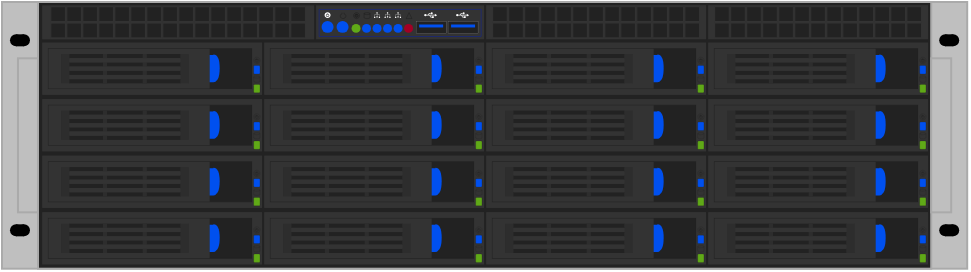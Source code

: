 <mxfile version="24.4.0" type="device">
  <diagram name="Page-1" id="KZN-zyBD-0XipZeYQRDT">
    <mxGraphModel dx="589" dy="340" grid="1" gridSize="10" guides="1" tooltips="1" connect="1" arrows="1" fold="1" page="1" pageScale="1" pageWidth="500" pageHeight="200" math="0" shadow="0">
      <root>
        <mxCell id="0" />
        <mxCell id="1" parent="0" />
        <mxCell id="jP2WbbBxQBNUkDRbYnSl-769" value="" style="group" vertex="1" connectable="0" parent="1">
          <mxGeometry x="9" y="33" width="482.6" height="133.35" as="geometry" />
        </mxCell>
        <mxCell id="9eh16xiQdjSHdPkHuFP6-378" value="" style="rounded=0;whiteSpace=wrap;html=1;strokeColor=#aaaaaa;fillColor=#bfbfbf;strokeWidth=1;container=0;part=1;movable=1;resizable=1;rotatable=1;deletable=1;editable=1;locked=0;connectable=1;" parent="jP2WbbBxQBNUkDRbYnSl-769" vertex="1">
          <mxGeometry width="482.6" height="133.35" as="geometry" />
        </mxCell>
        <mxCell id="9eh16xiQdjSHdPkHuFP6-379" value="" style="rounded=0;whiteSpace=wrap;html=1;strokeColor=#aaaaaa;fillColor=#222222;strokeWidth=1;movable=1;resizable=1;rotatable=1;deletable=1;editable=1;locked=0;connectable=1;container=0;" parent="jP2WbbBxQBNUkDRbYnSl-769" vertex="1">
          <mxGeometry x="18" width="446.6" height="133.35" as="geometry" />
        </mxCell>
        <mxCell id="jP2WbbBxQBNUkDRbYnSl-206" value="" style="rounded=0;whiteSpace=wrap;html=1;strokeColor=#aaaaaa;fillColor=#bfbfbf;strokeWidth=1;movable=1;resizable=1;rotatable=1;deletable=1;editable=1;locked=0;connectable=1;container=0;" vertex="1" parent="jP2WbbBxQBNUkDRbYnSl-769">
          <mxGeometry x="7.996" y="28.17" width="10" height="77" as="geometry" />
        </mxCell>
        <mxCell id="jP2WbbBxQBNUkDRbYnSl-207" value="" style="rounded=0;whiteSpace=wrap;html=1;strokeColor=#aaaaaa;fillColor=#bfbfbf;strokeWidth=1;movable=1;resizable=1;rotatable=1;deletable=1;editable=1;locked=0;connectable=1;container=0;" vertex="1" parent="jP2WbbBxQBNUkDRbYnSl-769">
          <mxGeometry x="464.596" y="28.17" width="10" height="77" as="geometry" />
        </mxCell>
        <mxCell id="jP2WbbBxQBNUkDRbYnSl-208" value="" style="group" vertex="1" connectable="0" parent="jP2WbbBxQBNUkDRbYnSl-769">
          <mxGeometry x="468.6" y="111.17" width="10" height="6" as="geometry" />
        </mxCell>
        <mxCell id="jP2WbbBxQBNUkDRbYnSl-209" value="" style="rounded=0;whiteSpace=wrap;html=1;fillColor=#000000;fontColor=#ffffff;strokeColor=none;container=0;" vertex="1" parent="jP2WbbBxQBNUkDRbYnSl-208">
          <mxGeometry x="3" width="4" height="6" as="geometry" />
        </mxCell>
        <mxCell id="jP2WbbBxQBNUkDRbYnSl-210" value="" style="ellipse;whiteSpace=wrap;html=1;aspect=fixed;strokeColor=none;fillColor=#000000;" vertex="1" parent="jP2WbbBxQBNUkDRbYnSl-208">
          <mxGeometry x="4" width="6" height="6" as="geometry" />
        </mxCell>
        <mxCell id="jP2WbbBxQBNUkDRbYnSl-211" value="" style="ellipse;whiteSpace=wrap;html=1;aspect=fixed;strokeColor=none;fillColor=#000000;" vertex="1" parent="jP2WbbBxQBNUkDRbYnSl-208">
          <mxGeometry width="6" height="6" as="geometry" />
        </mxCell>
        <mxCell id="jP2WbbBxQBNUkDRbYnSl-213" value="" style="group" vertex="1" connectable="0" parent="jP2WbbBxQBNUkDRbYnSl-769">
          <mxGeometry x="468.6" y="16.17" width="10" height="6" as="geometry" />
        </mxCell>
        <mxCell id="jP2WbbBxQBNUkDRbYnSl-214" value="" style="rounded=0;whiteSpace=wrap;html=1;fillColor=#000000;fontColor=#ffffff;strokeColor=none;container=0;" vertex="1" parent="jP2WbbBxQBNUkDRbYnSl-213">
          <mxGeometry x="3" width="4" height="6" as="geometry" />
        </mxCell>
        <mxCell id="jP2WbbBxQBNUkDRbYnSl-215" value="" style="ellipse;whiteSpace=wrap;html=1;aspect=fixed;strokeColor=none;fillColor=#000000;" vertex="1" parent="jP2WbbBxQBNUkDRbYnSl-213">
          <mxGeometry x="4" width="6" height="6" as="geometry" />
        </mxCell>
        <mxCell id="jP2WbbBxQBNUkDRbYnSl-216" value="" style="ellipse;whiteSpace=wrap;html=1;aspect=fixed;strokeColor=none;fillColor=#000000;" vertex="1" parent="jP2WbbBxQBNUkDRbYnSl-213">
          <mxGeometry width="6" height="6" as="geometry" />
        </mxCell>
        <mxCell id="jP2WbbBxQBNUkDRbYnSl-226" value="" style="group" vertex="1" connectable="0" parent="jP2WbbBxQBNUkDRbYnSl-769">
          <mxGeometry x="3.996" y="111.17" width="10" height="6" as="geometry" />
        </mxCell>
        <mxCell id="jP2WbbBxQBNUkDRbYnSl-227" value="" style="rounded=0;whiteSpace=wrap;html=1;fillColor=#000000;fontColor=#ffffff;strokeColor=none;container=0;" vertex="1" parent="jP2WbbBxQBNUkDRbYnSl-226">
          <mxGeometry x="3" width="4" height="6" as="geometry" />
        </mxCell>
        <mxCell id="jP2WbbBxQBNUkDRbYnSl-228" value="" style="ellipse;whiteSpace=wrap;html=1;aspect=fixed;strokeColor=none;fillColor=#000000;" vertex="1" parent="jP2WbbBxQBNUkDRbYnSl-226">
          <mxGeometry x="4" width="6" height="6" as="geometry" />
        </mxCell>
        <mxCell id="jP2WbbBxQBNUkDRbYnSl-229" value="" style="ellipse;whiteSpace=wrap;html=1;aspect=fixed;strokeColor=none;fillColor=#000000;" vertex="1" parent="jP2WbbBxQBNUkDRbYnSl-226">
          <mxGeometry width="6" height="6" as="geometry" />
        </mxCell>
        <mxCell id="jP2WbbBxQBNUkDRbYnSl-230" value="" style="group" vertex="1" connectable="0" parent="jP2WbbBxQBNUkDRbYnSl-769">
          <mxGeometry x="3.996" y="16.17" width="10" height="6" as="geometry" />
        </mxCell>
        <mxCell id="jP2WbbBxQBNUkDRbYnSl-231" value="" style="rounded=0;whiteSpace=wrap;html=1;fillColor=#000000;fontColor=#ffffff;strokeColor=none;container=0;" vertex="1" parent="jP2WbbBxQBNUkDRbYnSl-230">
          <mxGeometry x="3" width="4" height="6" as="geometry" />
        </mxCell>
        <mxCell id="jP2WbbBxQBNUkDRbYnSl-232" value="" style="ellipse;whiteSpace=wrap;html=1;aspect=fixed;strokeColor=none;fillColor=#000000;" vertex="1" parent="jP2WbbBxQBNUkDRbYnSl-230">
          <mxGeometry x="4" width="6" height="6" as="geometry" />
        </mxCell>
        <mxCell id="jP2WbbBxQBNUkDRbYnSl-233" value="" style="ellipse;whiteSpace=wrap;html=1;aspect=fixed;strokeColor=none;fillColor=#000000;" vertex="1" parent="jP2WbbBxQBNUkDRbYnSl-230">
          <mxGeometry width="6" height="6" as="geometry" />
        </mxCell>
        <mxCell id="jP2WbbBxQBNUkDRbYnSl-235" value="" style="rounded=0;whiteSpace=wrap;html=1;strokeColor=none;fillColor=#333333;strokeWidth=0.5;movable=1;resizable=1;rotatable=1;deletable=1;editable=1;locked=0;connectable=1;container=0;" vertex="1" parent="jP2WbbBxQBNUkDRbYnSl-769">
          <mxGeometry x="19.83" y="104.821" width="109.952" height="26.179" as="geometry" />
        </mxCell>
        <mxCell id="jP2WbbBxQBNUkDRbYnSl-236" value="" style="rounded=0;whiteSpace=wrap;html=1;strokeColor=#222222;fillColor=#222222;strokeWidth=0.5;movable=1;resizable=1;rotatable=1;deletable=1;editable=1;locked=0;connectable=1;container=0;" vertex="1" parent="jP2WbbBxQBNUkDRbYnSl-769">
          <mxGeometry x="22.971" y="107.962" width="101.575" height="19.896" as="geometry" />
        </mxCell>
        <mxCell id="jP2WbbBxQBNUkDRbYnSl-237" value="" style="rounded=1;whiteSpace=wrap;html=1;strokeColor=#222222;rotation=0;fillColor=#60a917;fontColor=#ffffff;movable=1;resizable=1;rotatable=1;deletable=1;editable=1;locked=0;connectable=1;container=0;direction=south;strokeWidth=0.1;" vertex="1" parent="jP2WbbBxQBNUkDRbYnSl-769">
          <mxGeometry x="125.593" y="125.764" width="3.141" height="4.189" as="geometry" />
        </mxCell>
        <mxCell id="jP2WbbBxQBNUkDRbYnSl-238" value="" style="rounded=1;whiteSpace=wrap;html=1;strokeColor=#222222;rotation=0;fillColor=#0050ef;fontColor=#ffffff;movable=1;resizable=1;rotatable=1;deletable=1;editable=1;locked=0;connectable=1;container=0;direction=south;strokeWidth=0.1;" vertex="1" parent="jP2WbbBxQBNUkDRbYnSl-769">
          <mxGeometry x="125.593" y="116.34" width="3.141" height="4.189" as="geometry" />
        </mxCell>
        <mxCell id="jP2WbbBxQBNUkDRbYnSl-240" value="" style="rounded=1;whiteSpace=wrap;html=1;strokeColor=none;fillColor=#0050ef;strokeWidth=0.5;fontColor=#ffffff;glass=0;movable=1;resizable=1;rotatable=1;deletable=1;editable=1;locked=0;connectable=1;container=0;" vertex="1" parent="jP2WbbBxQBNUkDRbYnSl-769">
          <mxGeometry x="98.367" y="111.104" width="8.377" height="13.613" as="geometry" />
        </mxCell>
        <mxCell id="jP2WbbBxQBNUkDRbYnSl-248" value="" style="shape=or;whiteSpace=wrap;html=1;fillColor=#0050ef;fontColor=#ffffff;strokeColor=none;movable=1;resizable=1;rotatable=1;deletable=1;editable=1;locked=0;connectable=1;container=0;" vertex="1" parent="jP2WbbBxQBNUkDRbYnSl-769">
          <mxGeometry x="105.697" y="111.104" width="3.141" height="13.613" as="geometry" />
        </mxCell>
        <mxCell id="jP2WbbBxQBNUkDRbYnSl-255" value="" style="sketch=0;html=1;strokeColor=#222222;shadow=0;fillColor=none;verticalAlign=top;labelPosition=center;verticalLabelPosition=bottom;shape=mxgraph.gcp2.a7_power;gradientColor=none;strokeWidth=0.1;movable=1;resizable=1;rotatable=1;deletable=1;editable=1;locked=0;connectable=1;container=0;" vertex="1" parent="jP2WbbBxQBNUkDRbYnSl-769">
          <mxGeometry x="125.593" y="112.151" width="3.141" height="3.142" as="geometry" />
        </mxCell>
        <mxCell id="jP2WbbBxQBNUkDRbYnSl-256" value="" style="strokeWidth=0.1;html=1;shape=mxgraph.flowchart.database;whiteSpace=wrap;strokeColor=#222222;fillColor=none;movable=1;resizable=1;rotatable=1;deletable=1;editable=1;locked=0;connectable=1;container=0;" vertex="1" parent="jP2WbbBxQBNUkDRbYnSl-769">
          <mxGeometry x="125.593" y="121.575" width="3.141" height="3.142" as="geometry" />
        </mxCell>
        <mxCell id="jP2WbbBxQBNUkDRbYnSl-241" value="" style="rounded=0;whiteSpace=wrap;html=1;strokeColor=none;fillColor=#333333;strokeWidth=0.5;movable=1;resizable=1;rotatable=1;deletable=1;editable=1;locked=0;connectable=1;container=0;" vertex="1" parent="jP2WbbBxQBNUkDRbYnSl-769">
          <mxGeometry x="22.971" y="107.962" width="80.632" height="19.896" as="geometry" />
        </mxCell>
        <mxCell id="jP2WbbBxQBNUkDRbYnSl-264" value="" style="rounded=0;whiteSpace=wrap;html=1;strokeColor=none;fillColor=#2D2D2D;strokeWidth=0.2;movable=1;resizable=1;rotatable=1;deletable=1;editable=1;locked=0;connectable=1;container=0;" vertex="1" parent="jP2WbbBxQBNUkDRbYnSl-769">
          <mxGeometry x="88.943" y="110.58" width="4.189" height="14.66" as="geometry" />
        </mxCell>
        <mxCell id="jP2WbbBxQBNUkDRbYnSl-265" value="" style="rounded=0;whiteSpace=wrap;html=1;strokeColor=none;fillColor=#2D2D2D;strokeWidth=0.2;movable=1;resizable=1;rotatable=1;deletable=1;editable=1;locked=0;connectable=1;container=0;" vertex="1" parent="jP2WbbBxQBNUkDRbYnSl-769">
          <mxGeometry x="29.254" y="110.58" width="4.189" height="14.66" as="geometry" />
        </mxCell>
        <mxCell id="jP2WbbBxQBNUkDRbYnSl-259" value="" style="rounded=0;whiteSpace=wrap;html=1;strokeColor=none;fillColor=#222222;strokeWidth=0.2;movable=1;resizable=1;rotatable=1;deletable=1;editable=1;locked=0;connectable=1;container=0;" vertex="1" parent="jP2WbbBxQBNUkDRbYnSl-769">
          <mxGeometry x="33.443" y="110.58" width="55.5" height="2.094" as="geometry" />
        </mxCell>
        <mxCell id="jP2WbbBxQBNUkDRbYnSl-261" value="" style="rounded=0;whiteSpace=wrap;html=1;strokeColor=none;fillColor=#222222;strokeWidth=0.2;movable=1;resizable=1;rotatable=1;deletable=1;editable=1;locked=0;connectable=1;container=0;" vertex="1" parent="jP2WbbBxQBNUkDRbYnSl-769">
          <mxGeometry x="33.443" y="114.769" width="55.5" height="2.094" as="geometry" />
        </mxCell>
        <mxCell id="jP2WbbBxQBNUkDRbYnSl-262" value="" style="rounded=0;whiteSpace=wrap;html=1;strokeColor=none;fillColor=#222222;strokeWidth=0.2;movable=1;resizable=1;rotatable=1;deletable=1;editable=1;locked=0;connectable=1;container=0;" vertex="1" parent="jP2WbbBxQBNUkDRbYnSl-769">
          <mxGeometry x="33.443" y="118.958" width="55.5" height="2.094" as="geometry" />
        </mxCell>
        <mxCell id="jP2WbbBxQBNUkDRbYnSl-263" value="" style="rounded=0;whiteSpace=wrap;html=1;strokeColor=none;fillColor=#222222;strokeWidth=0.2;movable=1;resizable=1;rotatable=1;deletable=1;editable=1;locked=0;connectable=1;container=0;" vertex="1" parent="jP2WbbBxQBNUkDRbYnSl-769">
          <mxGeometry x="33.443" y="123.146" width="55.5" height="2.094" as="geometry" />
        </mxCell>
        <mxCell id="jP2WbbBxQBNUkDRbYnSl-266" value="" style="rounded=0;whiteSpace=wrap;html=1;strokeColor=none;fillColor=#2D2D2D;strokeWidth=0.2;movable=1;resizable=1;rotatable=1;deletable=1;editable=1;locked=0;connectable=1;container=0;" vertex="1" parent="jP2WbbBxQBNUkDRbYnSl-769">
          <mxGeometry x="50.198" y="110.58" width="2.094" height="14.66" as="geometry" />
        </mxCell>
        <mxCell id="jP2WbbBxQBNUkDRbYnSl-267" value="" style="rounded=0;whiteSpace=wrap;html=1;strokeColor=none;fillColor=#2D2D2D;strokeWidth=0.2;movable=1;resizable=1;rotatable=1;deletable=1;editable=1;locked=0;connectable=1;container=0;" vertex="1" parent="jP2WbbBxQBNUkDRbYnSl-769">
          <mxGeometry x="70.094" y="110.58" width="2.094" height="14.66" as="geometry" />
        </mxCell>
        <mxCell id="jP2WbbBxQBNUkDRbYnSl-273" value="" style="rounded=0;whiteSpace=wrap;html=1;strokeColor=none;fillColor=#333333;strokeWidth=0.5;movable=1;resizable=1;rotatable=1;deletable=1;editable=1;locked=0;connectable=1;container=0;" vertex="1" parent="jP2WbbBxQBNUkDRbYnSl-769">
          <mxGeometry x="33.443" y="121.052" width="55.5" height="2.094" as="geometry" />
        </mxCell>
        <mxCell id="jP2WbbBxQBNUkDRbYnSl-274" value="" style="rounded=0;whiteSpace=wrap;html=1;strokeColor=none;fillColor=#333333;strokeWidth=0.5;movable=1;resizable=1;rotatable=1;deletable=1;editable=1;locked=0;connectable=1;container=0;" vertex="1" parent="jP2WbbBxQBNUkDRbYnSl-769">
          <mxGeometry x="33.443" y="116.863" width="55.5" height="2.094" as="geometry" />
        </mxCell>
        <mxCell id="jP2WbbBxQBNUkDRbYnSl-275" value="" style="rounded=0;whiteSpace=wrap;html=1;strokeColor=none;fillColor=#333333;strokeWidth=0.5;movable=1;resizable=1;rotatable=1;deletable=1;editable=1;locked=0;connectable=1;container=0;" vertex="1" parent="jP2WbbBxQBNUkDRbYnSl-769">
          <mxGeometry x="33.443" y="112.675" width="55.5" height="2.094" as="geometry" />
        </mxCell>
        <mxCell id="jP2WbbBxQBNUkDRbYnSl-278" value="" style="rounded=0;whiteSpace=wrap;html=1;strokeColor=none;fillColor=#333333;strokeWidth=0.5;movable=1;resizable=1;rotatable=1;deletable=1;editable=1;locked=0;connectable=1;container=0;" vertex="1" parent="jP2WbbBxQBNUkDRbYnSl-769">
          <mxGeometry x="130.829" y="104.821" width="109.952" height="26.179" as="geometry" />
        </mxCell>
        <mxCell id="jP2WbbBxQBNUkDRbYnSl-279" value="" style="rounded=0;whiteSpace=wrap;html=1;strokeColor=#222222;fillColor=#222222;strokeWidth=0.5;movable=1;resizable=1;rotatable=1;deletable=1;editable=1;locked=0;connectable=1;container=0;" vertex="1" parent="jP2WbbBxQBNUkDRbYnSl-769">
          <mxGeometry x="133.971" y="107.962" width="101.575" height="19.896" as="geometry" />
        </mxCell>
        <mxCell id="jP2WbbBxQBNUkDRbYnSl-280" value="" style="rounded=1;whiteSpace=wrap;html=1;strokeColor=#222222;rotation=0;fillColor=#60a917;fontColor=#ffffff;movable=1;resizable=1;rotatable=1;deletable=1;editable=1;locked=0;connectable=1;container=0;direction=south;strokeWidth=0.1;" vertex="1" parent="jP2WbbBxQBNUkDRbYnSl-769">
          <mxGeometry x="236.593" y="125.764" width="3.141" height="4.189" as="geometry" />
        </mxCell>
        <mxCell id="jP2WbbBxQBNUkDRbYnSl-281" value="" style="rounded=1;whiteSpace=wrap;html=1;strokeColor=#222222;rotation=0;fillColor=#0050ef;fontColor=#ffffff;movable=1;resizable=1;rotatable=1;deletable=1;editable=1;locked=0;connectable=1;container=0;direction=south;strokeWidth=0.1;" vertex="1" parent="jP2WbbBxQBNUkDRbYnSl-769">
          <mxGeometry x="236.593" y="116.34" width="3.141" height="4.189" as="geometry" />
        </mxCell>
        <mxCell id="jP2WbbBxQBNUkDRbYnSl-282" value="" style="rounded=1;whiteSpace=wrap;html=1;strokeColor=none;fillColor=#0050ef;strokeWidth=0.5;fontColor=#ffffff;glass=0;movable=1;resizable=1;rotatable=1;deletable=1;editable=1;locked=0;connectable=1;container=0;" vertex="1" parent="jP2WbbBxQBNUkDRbYnSl-769">
          <mxGeometry x="209.367" y="111.104" width="8.377" height="13.613" as="geometry" />
        </mxCell>
        <mxCell id="jP2WbbBxQBNUkDRbYnSl-283" value="" style="shape=or;whiteSpace=wrap;html=1;fillColor=#0050ef;fontColor=#ffffff;strokeColor=none;movable=1;resizable=1;rotatable=1;deletable=1;editable=1;locked=0;connectable=1;container=0;" vertex="1" parent="jP2WbbBxQBNUkDRbYnSl-769">
          <mxGeometry x="216.697" y="111.104" width="3.141" height="13.613" as="geometry" />
        </mxCell>
        <mxCell id="jP2WbbBxQBNUkDRbYnSl-284" value="" style="sketch=0;html=1;strokeColor=#222222;shadow=0;fillColor=none;verticalAlign=top;labelPosition=center;verticalLabelPosition=bottom;shape=mxgraph.gcp2.a7_power;gradientColor=none;strokeWidth=0.1;movable=1;resizable=1;rotatable=1;deletable=1;editable=1;locked=0;connectable=1;container=0;" vertex="1" parent="jP2WbbBxQBNUkDRbYnSl-769">
          <mxGeometry x="236.593" y="112.151" width="3.141" height="3.142" as="geometry" />
        </mxCell>
        <mxCell id="jP2WbbBxQBNUkDRbYnSl-285" value="" style="strokeWidth=0.1;html=1;shape=mxgraph.flowchart.database;whiteSpace=wrap;strokeColor=#222222;fillColor=none;movable=1;resizable=1;rotatable=1;deletable=1;editable=1;locked=0;connectable=1;container=0;" vertex="1" parent="jP2WbbBxQBNUkDRbYnSl-769">
          <mxGeometry x="236.593" y="121.575" width="3.141" height="3.142" as="geometry" />
        </mxCell>
        <mxCell id="jP2WbbBxQBNUkDRbYnSl-286" value="" style="rounded=0;whiteSpace=wrap;html=1;strokeColor=none;fillColor=#333333;strokeWidth=0.5;movable=1;resizable=1;rotatable=1;deletable=1;editable=1;locked=0;connectable=1;container=0;" vertex="1" parent="jP2WbbBxQBNUkDRbYnSl-769">
          <mxGeometry x="133.971" y="107.962" width="80.632" height="19.896" as="geometry" />
        </mxCell>
        <mxCell id="jP2WbbBxQBNUkDRbYnSl-287" value="" style="rounded=0;whiteSpace=wrap;html=1;strokeColor=none;fillColor=#2D2D2D;strokeWidth=0.2;movable=1;resizable=1;rotatable=1;deletable=1;editable=1;locked=0;connectable=1;container=0;" vertex="1" parent="jP2WbbBxQBNUkDRbYnSl-769">
          <mxGeometry x="199.942" y="110.58" width="4.189" height="14.66" as="geometry" />
        </mxCell>
        <mxCell id="jP2WbbBxQBNUkDRbYnSl-288" value="" style="rounded=0;whiteSpace=wrap;html=1;strokeColor=none;fillColor=#2D2D2D;strokeWidth=0.2;movable=1;resizable=1;rotatable=1;deletable=1;editable=1;locked=0;connectable=1;container=0;" vertex="1" parent="jP2WbbBxQBNUkDRbYnSl-769">
          <mxGeometry x="140.254" y="110.58" width="4.189" height="14.66" as="geometry" />
        </mxCell>
        <mxCell id="jP2WbbBxQBNUkDRbYnSl-289" value="" style="rounded=0;whiteSpace=wrap;html=1;strokeColor=none;fillColor=#222222;strokeWidth=0.2;movable=1;resizable=1;rotatable=1;deletable=1;editable=1;locked=0;connectable=1;container=0;" vertex="1" parent="jP2WbbBxQBNUkDRbYnSl-769">
          <mxGeometry x="144.442" y="110.58" width="55.5" height="2.094" as="geometry" />
        </mxCell>
        <mxCell id="jP2WbbBxQBNUkDRbYnSl-290" value="" style="rounded=0;whiteSpace=wrap;html=1;strokeColor=none;fillColor=#222222;strokeWidth=0.2;movable=1;resizable=1;rotatable=1;deletable=1;editable=1;locked=0;connectable=1;container=0;" vertex="1" parent="jP2WbbBxQBNUkDRbYnSl-769">
          <mxGeometry x="144.442" y="114.769" width="55.5" height="2.094" as="geometry" />
        </mxCell>
        <mxCell id="jP2WbbBxQBNUkDRbYnSl-291" value="" style="rounded=0;whiteSpace=wrap;html=1;strokeColor=none;fillColor=#222222;strokeWidth=0.2;movable=1;resizable=1;rotatable=1;deletable=1;editable=1;locked=0;connectable=1;container=0;" vertex="1" parent="jP2WbbBxQBNUkDRbYnSl-769">
          <mxGeometry x="144.442" y="118.958" width="55.5" height="2.094" as="geometry" />
        </mxCell>
        <mxCell id="jP2WbbBxQBNUkDRbYnSl-292" value="" style="rounded=0;whiteSpace=wrap;html=1;strokeColor=none;fillColor=#222222;strokeWidth=0.2;movable=1;resizable=1;rotatable=1;deletable=1;editable=1;locked=0;connectable=1;container=0;" vertex="1" parent="jP2WbbBxQBNUkDRbYnSl-769">
          <mxGeometry x="144.442" y="123.146" width="55.5" height="2.094" as="geometry" />
        </mxCell>
        <mxCell id="jP2WbbBxQBNUkDRbYnSl-293" value="" style="rounded=0;whiteSpace=wrap;html=1;strokeColor=none;fillColor=#2D2D2D;strokeWidth=0.2;movable=1;resizable=1;rotatable=1;deletable=1;editable=1;locked=0;connectable=1;container=0;" vertex="1" parent="jP2WbbBxQBNUkDRbYnSl-769">
          <mxGeometry x="161.197" y="110.58" width="2.094" height="14.66" as="geometry" />
        </mxCell>
        <mxCell id="jP2WbbBxQBNUkDRbYnSl-294" value="" style="rounded=0;whiteSpace=wrap;html=1;strokeColor=none;fillColor=#2D2D2D;strokeWidth=0.2;movable=1;resizable=1;rotatable=1;deletable=1;editable=1;locked=0;connectable=1;container=0;" vertex="1" parent="jP2WbbBxQBNUkDRbYnSl-769">
          <mxGeometry x="181.093" y="110.58" width="2.094" height="14.66" as="geometry" />
        </mxCell>
        <mxCell id="jP2WbbBxQBNUkDRbYnSl-295" value="" style="rounded=0;whiteSpace=wrap;html=1;strokeColor=none;fillColor=#333333;strokeWidth=0.5;movable=1;resizable=1;rotatable=1;deletable=1;editable=1;locked=0;connectable=1;container=0;" vertex="1" parent="jP2WbbBxQBNUkDRbYnSl-769">
          <mxGeometry x="144.442" y="121.052" width="55.5" height="2.094" as="geometry" />
        </mxCell>
        <mxCell id="jP2WbbBxQBNUkDRbYnSl-296" value="" style="rounded=0;whiteSpace=wrap;html=1;strokeColor=none;fillColor=#333333;strokeWidth=0.5;movable=1;resizable=1;rotatable=1;deletable=1;editable=1;locked=0;connectable=1;container=0;" vertex="1" parent="jP2WbbBxQBNUkDRbYnSl-769">
          <mxGeometry x="144.442" y="116.863" width="55.5" height="2.094" as="geometry" />
        </mxCell>
        <mxCell id="jP2WbbBxQBNUkDRbYnSl-297" value="" style="rounded=0;whiteSpace=wrap;html=1;strokeColor=none;fillColor=#333333;strokeWidth=0.5;movable=1;resizable=1;rotatable=1;deletable=1;editable=1;locked=0;connectable=1;container=0;" vertex="1" parent="jP2WbbBxQBNUkDRbYnSl-769">
          <mxGeometry x="144.442" y="112.675" width="55.5" height="2.094" as="geometry" />
        </mxCell>
        <mxCell id="jP2WbbBxQBNUkDRbYnSl-299" value="" style="rounded=0;whiteSpace=wrap;html=1;strokeColor=none;fillColor=#333333;strokeWidth=0.5;movable=1;resizable=1;rotatable=1;deletable=1;editable=1;locked=0;connectable=1;container=0;" vertex="1" parent="jP2WbbBxQBNUkDRbYnSl-769">
          <mxGeometry x="241.829" y="104.821" width="109.952" height="26.179" as="geometry" />
        </mxCell>
        <mxCell id="jP2WbbBxQBNUkDRbYnSl-300" value="" style="rounded=0;whiteSpace=wrap;html=1;strokeColor=#222222;fillColor=#222222;strokeWidth=0.5;movable=1;resizable=1;rotatable=1;deletable=1;editable=1;locked=0;connectable=1;container=0;" vertex="1" parent="jP2WbbBxQBNUkDRbYnSl-769">
          <mxGeometry x="244.97" y="107.962" width="101.575" height="19.896" as="geometry" />
        </mxCell>
        <mxCell id="jP2WbbBxQBNUkDRbYnSl-301" value="" style="rounded=1;whiteSpace=wrap;html=1;strokeColor=#222222;rotation=0;fillColor=#60a917;fontColor=#ffffff;movable=1;resizable=1;rotatable=1;deletable=1;editable=1;locked=0;connectable=1;container=0;direction=south;strokeWidth=0.1;" vertex="1" parent="jP2WbbBxQBNUkDRbYnSl-769">
          <mxGeometry x="347.592" y="125.764" width="3.141" height="4.189" as="geometry" />
        </mxCell>
        <mxCell id="jP2WbbBxQBNUkDRbYnSl-302" value="" style="rounded=1;whiteSpace=wrap;html=1;strokeColor=#222222;rotation=0;fillColor=#0050ef;fontColor=#ffffff;movable=1;resizable=1;rotatable=1;deletable=1;editable=1;locked=0;connectable=1;container=0;direction=south;strokeWidth=0.1;" vertex="1" parent="jP2WbbBxQBNUkDRbYnSl-769">
          <mxGeometry x="347.592" y="116.34" width="3.141" height="4.189" as="geometry" />
        </mxCell>
        <mxCell id="jP2WbbBxQBNUkDRbYnSl-303" value="" style="rounded=1;whiteSpace=wrap;html=1;strokeColor=none;fillColor=#0050ef;strokeWidth=0.5;fontColor=#ffffff;glass=0;movable=1;resizable=1;rotatable=1;deletable=1;editable=1;locked=0;connectable=1;container=0;" vertex="1" parent="jP2WbbBxQBNUkDRbYnSl-769">
          <mxGeometry x="320.366" y="111.104" width="8.377" height="13.613" as="geometry" />
        </mxCell>
        <mxCell id="jP2WbbBxQBNUkDRbYnSl-304" value="" style="shape=or;whiteSpace=wrap;html=1;fillColor=#0050ef;fontColor=#ffffff;strokeColor=none;movable=1;resizable=1;rotatable=1;deletable=1;editable=1;locked=0;connectable=1;container=0;" vertex="1" parent="jP2WbbBxQBNUkDRbYnSl-769">
          <mxGeometry x="327.696" y="111.104" width="3.141" height="13.613" as="geometry" />
        </mxCell>
        <mxCell id="jP2WbbBxQBNUkDRbYnSl-305" value="" style="sketch=0;html=1;strokeColor=#222222;shadow=0;fillColor=none;verticalAlign=top;labelPosition=center;verticalLabelPosition=bottom;shape=mxgraph.gcp2.a7_power;gradientColor=none;strokeWidth=0.1;movable=1;resizable=1;rotatable=1;deletable=1;editable=1;locked=0;connectable=1;container=0;" vertex="1" parent="jP2WbbBxQBNUkDRbYnSl-769">
          <mxGeometry x="347.592" y="112.151" width="3.141" height="3.142" as="geometry" />
        </mxCell>
        <mxCell id="jP2WbbBxQBNUkDRbYnSl-306" value="" style="strokeWidth=0.1;html=1;shape=mxgraph.flowchart.database;whiteSpace=wrap;strokeColor=#222222;fillColor=none;movable=1;resizable=1;rotatable=1;deletable=1;editable=1;locked=0;connectable=1;container=0;" vertex="1" parent="jP2WbbBxQBNUkDRbYnSl-769">
          <mxGeometry x="347.592" y="121.575" width="3.141" height="3.142" as="geometry" />
        </mxCell>
        <mxCell id="jP2WbbBxQBNUkDRbYnSl-307" value="" style="rounded=0;whiteSpace=wrap;html=1;strokeColor=none;fillColor=#333333;strokeWidth=0.5;movable=1;resizable=1;rotatable=1;deletable=1;editable=1;locked=0;connectable=1;container=0;" vertex="1" parent="jP2WbbBxQBNUkDRbYnSl-769">
          <mxGeometry x="244.97" y="107.962" width="80.632" height="19.896" as="geometry" />
        </mxCell>
        <mxCell id="jP2WbbBxQBNUkDRbYnSl-308" value="" style="rounded=0;whiteSpace=wrap;html=1;strokeColor=none;fillColor=#2D2D2D;strokeWidth=0.2;movable=1;resizable=1;rotatable=1;deletable=1;editable=1;locked=0;connectable=1;container=0;" vertex="1" parent="jP2WbbBxQBNUkDRbYnSl-769">
          <mxGeometry x="310.941" y="110.58" width="4.189" height="14.66" as="geometry" />
        </mxCell>
        <mxCell id="jP2WbbBxQBNUkDRbYnSl-309" value="" style="rounded=0;whiteSpace=wrap;html=1;strokeColor=none;fillColor=#2D2D2D;strokeWidth=0.2;movable=1;resizable=1;rotatable=1;deletable=1;editable=1;locked=0;connectable=1;container=0;" vertex="1" parent="jP2WbbBxQBNUkDRbYnSl-769">
          <mxGeometry x="251.253" y="110.58" width="4.189" height="14.66" as="geometry" />
        </mxCell>
        <mxCell id="jP2WbbBxQBNUkDRbYnSl-310" value="" style="rounded=0;whiteSpace=wrap;html=1;strokeColor=none;fillColor=#222222;strokeWidth=0.2;movable=1;resizable=1;rotatable=1;deletable=1;editable=1;locked=0;connectable=1;container=0;" vertex="1" parent="jP2WbbBxQBNUkDRbYnSl-769">
          <mxGeometry x="255.442" y="110.58" width="55.5" height="2.094" as="geometry" />
        </mxCell>
        <mxCell id="jP2WbbBxQBNUkDRbYnSl-311" value="" style="rounded=0;whiteSpace=wrap;html=1;strokeColor=none;fillColor=#222222;strokeWidth=0.2;movable=1;resizable=1;rotatable=1;deletable=1;editable=1;locked=0;connectable=1;container=0;" vertex="1" parent="jP2WbbBxQBNUkDRbYnSl-769">
          <mxGeometry x="255.442" y="114.769" width="55.5" height="2.094" as="geometry" />
        </mxCell>
        <mxCell id="jP2WbbBxQBNUkDRbYnSl-312" value="" style="rounded=0;whiteSpace=wrap;html=1;strokeColor=none;fillColor=#222222;strokeWidth=0.2;movable=1;resizable=1;rotatable=1;deletable=1;editable=1;locked=0;connectable=1;container=0;" vertex="1" parent="jP2WbbBxQBNUkDRbYnSl-769">
          <mxGeometry x="255.442" y="118.958" width="55.5" height="2.094" as="geometry" />
        </mxCell>
        <mxCell id="jP2WbbBxQBNUkDRbYnSl-313" value="" style="rounded=0;whiteSpace=wrap;html=1;strokeColor=none;fillColor=#222222;strokeWidth=0.2;movable=1;resizable=1;rotatable=1;deletable=1;editable=1;locked=0;connectable=1;container=0;" vertex="1" parent="jP2WbbBxQBNUkDRbYnSl-769">
          <mxGeometry x="255.442" y="123.146" width="55.5" height="2.094" as="geometry" />
        </mxCell>
        <mxCell id="jP2WbbBxQBNUkDRbYnSl-314" value="" style="rounded=0;whiteSpace=wrap;html=1;strokeColor=none;fillColor=#2D2D2D;strokeWidth=0.2;movable=1;resizable=1;rotatable=1;deletable=1;editable=1;locked=0;connectable=1;container=0;" vertex="1" parent="jP2WbbBxQBNUkDRbYnSl-769">
          <mxGeometry x="272.196" y="110.58" width="2.094" height="14.66" as="geometry" />
        </mxCell>
        <mxCell id="jP2WbbBxQBNUkDRbYnSl-315" value="" style="rounded=0;whiteSpace=wrap;html=1;strokeColor=none;fillColor=#2D2D2D;strokeWidth=0.2;movable=1;resizable=1;rotatable=1;deletable=1;editable=1;locked=0;connectable=1;container=0;" vertex="1" parent="jP2WbbBxQBNUkDRbYnSl-769">
          <mxGeometry x="292.092" y="110.58" width="2.094" height="14.66" as="geometry" />
        </mxCell>
        <mxCell id="jP2WbbBxQBNUkDRbYnSl-316" value="" style="rounded=0;whiteSpace=wrap;html=1;strokeColor=none;fillColor=#333333;strokeWidth=0.5;movable=1;resizable=1;rotatable=1;deletable=1;editable=1;locked=0;connectable=1;container=0;" vertex="1" parent="jP2WbbBxQBNUkDRbYnSl-769">
          <mxGeometry x="255.442" y="121.052" width="55.5" height="2.094" as="geometry" />
        </mxCell>
        <mxCell id="jP2WbbBxQBNUkDRbYnSl-317" value="" style="rounded=0;whiteSpace=wrap;html=1;strokeColor=none;fillColor=#333333;strokeWidth=0.5;movable=1;resizable=1;rotatable=1;deletable=1;editable=1;locked=0;connectable=1;container=0;" vertex="1" parent="jP2WbbBxQBNUkDRbYnSl-769">
          <mxGeometry x="255.442" y="116.863" width="55.5" height="2.094" as="geometry" />
        </mxCell>
        <mxCell id="jP2WbbBxQBNUkDRbYnSl-318" value="" style="rounded=0;whiteSpace=wrap;html=1;strokeColor=none;fillColor=#333333;strokeWidth=0.5;movable=1;resizable=1;rotatable=1;deletable=1;editable=1;locked=0;connectable=1;container=0;" vertex="1" parent="jP2WbbBxQBNUkDRbYnSl-769">
          <mxGeometry x="255.442" y="112.675" width="55.5" height="2.094" as="geometry" />
        </mxCell>
        <mxCell id="jP2WbbBxQBNUkDRbYnSl-320" value="" style="rounded=0;whiteSpace=wrap;html=1;strokeColor=none;fillColor=#333333;strokeWidth=0.5;movable=1;resizable=1;rotatable=1;deletable=1;editable=1;locked=0;connectable=1;container=0;" vertex="1" parent="jP2WbbBxQBNUkDRbYnSl-769">
          <mxGeometry x="352.828" y="104.821" width="109.952" height="26.179" as="geometry" />
        </mxCell>
        <mxCell id="jP2WbbBxQBNUkDRbYnSl-321" value="" style="rounded=0;whiteSpace=wrap;html=1;strokeColor=#222222;fillColor=#222222;strokeWidth=0.5;movable=1;resizable=1;rotatable=1;deletable=1;editable=1;locked=0;connectable=1;container=0;" vertex="1" parent="jP2WbbBxQBNUkDRbYnSl-769">
          <mxGeometry x="355.969" y="107.962" width="101.575" height="19.896" as="geometry" />
        </mxCell>
        <mxCell id="jP2WbbBxQBNUkDRbYnSl-322" value="" style="rounded=1;whiteSpace=wrap;html=1;strokeColor=#222222;rotation=0;fillColor=#60a917;fontColor=#ffffff;movable=1;resizable=1;rotatable=1;deletable=1;editable=1;locked=0;connectable=1;container=0;direction=south;strokeWidth=0.1;" vertex="1" parent="jP2WbbBxQBNUkDRbYnSl-769">
          <mxGeometry x="458.591" y="125.764" width="3.141" height="4.189" as="geometry" />
        </mxCell>
        <mxCell id="jP2WbbBxQBNUkDRbYnSl-323" value="" style="rounded=1;whiteSpace=wrap;html=1;strokeColor=#222222;rotation=0;fillColor=#0050ef;fontColor=#ffffff;movable=1;resizable=1;rotatable=1;deletable=1;editable=1;locked=0;connectable=1;container=0;direction=south;strokeWidth=0.1;" vertex="1" parent="jP2WbbBxQBNUkDRbYnSl-769">
          <mxGeometry x="458.591" y="116.34" width="3.141" height="4.189" as="geometry" />
        </mxCell>
        <mxCell id="jP2WbbBxQBNUkDRbYnSl-324" value="" style="rounded=1;whiteSpace=wrap;html=1;strokeColor=none;fillColor=#0050ef;strokeWidth=0.5;fontColor=#ffffff;glass=0;movable=1;resizable=1;rotatable=1;deletable=1;editable=1;locked=0;connectable=1;container=0;" vertex="1" parent="jP2WbbBxQBNUkDRbYnSl-769">
          <mxGeometry x="431.365" y="111.104" width="8.377" height="13.613" as="geometry" />
        </mxCell>
        <mxCell id="jP2WbbBxQBNUkDRbYnSl-325" value="" style="shape=or;whiteSpace=wrap;html=1;fillColor=#0050ef;fontColor=#ffffff;strokeColor=none;movable=1;resizable=1;rotatable=1;deletable=1;editable=1;locked=0;connectable=1;container=0;" vertex="1" parent="jP2WbbBxQBNUkDRbYnSl-769">
          <mxGeometry x="438.695" y="111.104" width="3.141" height="13.613" as="geometry" />
        </mxCell>
        <mxCell id="jP2WbbBxQBNUkDRbYnSl-326" value="" style="sketch=0;html=1;strokeColor=#222222;shadow=0;fillColor=none;verticalAlign=top;labelPosition=center;verticalLabelPosition=bottom;shape=mxgraph.gcp2.a7_power;gradientColor=none;strokeWidth=0.1;movable=1;resizable=1;rotatable=1;deletable=1;editable=1;locked=0;connectable=1;container=0;" vertex="1" parent="jP2WbbBxQBNUkDRbYnSl-769">
          <mxGeometry x="458.591" y="112.151" width="3.141" height="3.142" as="geometry" />
        </mxCell>
        <mxCell id="jP2WbbBxQBNUkDRbYnSl-327" value="" style="strokeWidth=0.1;html=1;shape=mxgraph.flowchart.database;whiteSpace=wrap;strokeColor=#222222;fillColor=none;movable=1;resizable=1;rotatable=1;deletable=1;editable=1;locked=0;connectable=1;container=0;" vertex="1" parent="jP2WbbBxQBNUkDRbYnSl-769">
          <mxGeometry x="458.591" y="121.575" width="3.141" height="3.142" as="geometry" />
        </mxCell>
        <mxCell id="jP2WbbBxQBNUkDRbYnSl-328" value="" style="rounded=0;whiteSpace=wrap;html=1;strokeColor=none;fillColor=#333333;strokeWidth=0.5;movable=1;resizable=1;rotatable=1;deletable=1;editable=1;locked=0;connectable=1;container=0;" vertex="1" parent="jP2WbbBxQBNUkDRbYnSl-769">
          <mxGeometry x="355.969" y="107.962" width="80.632" height="19.896" as="geometry" />
        </mxCell>
        <mxCell id="jP2WbbBxQBNUkDRbYnSl-329" value="" style="rounded=0;whiteSpace=wrap;html=1;strokeColor=none;fillColor=#2D2D2D;strokeWidth=0.2;movable=1;resizable=1;rotatable=1;deletable=1;editable=1;locked=0;connectable=1;container=0;" vertex="1" parent="jP2WbbBxQBNUkDRbYnSl-769">
          <mxGeometry x="421.941" y="110.58" width="4.189" height="14.66" as="geometry" />
        </mxCell>
        <mxCell id="jP2WbbBxQBNUkDRbYnSl-330" value="" style="rounded=0;whiteSpace=wrap;html=1;strokeColor=none;fillColor=#2D2D2D;strokeWidth=0.2;movable=1;resizable=1;rotatable=1;deletable=1;editable=1;locked=0;connectable=1;container=0;" vertex="1" parent="jP2WbbBxQBNUkDRbYnSl-769">
          <mxGeometry x="362.252" y="110.58" width="4.189" height="14.66" as="geometry" />
        </mxCell>
        <mxCell id="jP2WbbBxQBNUkDRbYnSl-331" value="" style="rounded=0;whiteSpace=wrap;html=1;strokeColor=none;fillColor=#222222;strokeWidth=0.2;movable=1;resizable=1;rotatable=1;deletable=1;editable=1;locked=0;connectable=1;container=0;" vertex="1" parent="jP2WbbBxQBNUkDRbYnSl-769">
          <mxGeometry x="366.441" y="110.58" width="55.5" height="2.094" as="geometry" />
        </mxCell>
        <mxCell id="jP2WbbBxQBNUkDRbYnSl-332" value="" style="rounded=0;whiteSpace=wrap;html=1;strokeColor=none;fillColor=#222222;strokeWidth=0.2;movable=1;resizable=1;rotatable=1;deletable=1;editable=1;locked=0;connectable=1;container=0;" vertex="1" parent="jP2WbbBxQBNUkDRbYnSl-769">
          <mxGeometry x="366.441" y="114.769" width="55.5" height="2.094" as="geometry" />
        </mxCell>
        <mxCell id="jP2WbbBxQBNUkDRbYnSl-333" value="" style="rounded=0;whiteSpace=wrap;html=1;strokeColor=none;fillColor=#222222;strokeWidth=0.2;movable=1;resizable=1;rotatable=1;deletable=1;editable=1;locked=0;connectable=1;container=0;" vertex="1" parent="jP2WbbBxQBNUkDRbYnSl-769">
          <mxGeometry x="366.441" y="118.958" width="55.5" height="2.094" as="geometry" />
        </mxCell>
        <mxCell id="jP2WbbBxQBNUkDRbYnSl-334" value="" style="rounded=0;whiteSpace=wrap;html=1;strokeColor=none;fillColor=#222222;strokeWidth=0.2;movable=1;resizable=1;rotatable=1;deletable=1;editable=1;locked=0;connectable=1;container=0;" vertex="1" parent="jP2WbbBxQBNUkDRbYnSl-769">
          <mxGeometry x="366.441" y="123.146" width="55.5" height="2.094" as="geometry" />
        </mxCell>
        <mxCell id="jP2WbbBxQBNUkDRbYnSl-335" value="" style="rounded=0;whiteSpace=wrap;html=1;strokeColor=none;fillColor=#2D2D2D;strokeWidth=0.2;movable=1;resizable=1;rotatable=1;deletable=1;editable=1;locked=0;connectable=1;container=0;" vertex="1" parent="jP2WbbBxQBNUkDRbYnSl-769">
          <mxGeometry x="383.196" y="110.58" width="2.094" height="14.66" as="geometry" />
        </mxCell>
        <mxCell id="jP2WbbBxQBNUkDRbYnSl-336" value="" style="rounded=0;whiteSpace=wrap;html=1;strokeColor=none;fillColor=#2D2D2D;strokeWidth=0.2;movable=1;resizable=1;rotatable=1;deletable=1;editable=1;locked=0;connectable=1;container=0;" vertex="1" parent="jP2WbbBxQBNUkDRbYnSl-769">
          <mxGeometry x="403.092" y="110.58" width="2.094" height="14.66" as="geometry" />
        </mxCell>
        <mxCell id="jP2WbbBxQBNUkDRbYnSl-337" value="" style="rounded=0;whiteSpace=wrap;html=1;strokeColor=none;fillColor=#333333;strokeWidth=0.5;movable=1;resizable=1;rotatable=1;deletable=1;editable=1;locked=0;connectable=1;container=0;" vertex="1" parent="jP2WbbBxQBNUkDRbYnSl-769">
          <mxGeometry x="366.441" y="121.052" width="55.5" height="2.094" as="geometry" />
        </mxCell>
        <mxCell id="jP2WbbBxQBNUkDRbYnSl-338" value="" style="rounded=0;whiteSpace=wrap;html=1;strokeColor=none;fillColor=#333333;strokeWidth=0.5;movable=1;resizable=1;rotatable=1;deletable=1;editable=1;locked=0;connectable=1;container=0;" vertex="1" parent="jP2WbbBxQBNUkDRbYnSl-769">
          <mxGeometry x="366.441" y="116.863" width="55.5" height="2.094" as="geometry" />
        </mxCell>
        <mxCell id="jP2WbbBxQBNUkDRbYnSl-339" value="" style="rounded=0;whiteSpace=wrap;html=1;strokeColor=none;fillColor=#333333;strokeWidth=0.5;movable=1;resizable=1;rotatable=1;deletable=1;editable=1;locked=0;connectable=1;container=0;" vertex="1" parent="jP2WbbBxQBNUkDRbYnSl-769">
          <mxGeometry x="366.441" y="112.675" width="55.5" height="2.094" as="geometry" />
        </mxCell>
        <mxCell id="jP2WbbBxQBNUkDRbYnSl-341" value="" style="rounded=0;whiteSpace=wrap;html=1;strokeColor=none;fillColor=#333333;strokeWidth=0.5;movable=1;resizable=1;rotatable=1;deletable=1;editable=1;locked=0;connectable=1;container=0;" vertex="1" parent="jP2WbbBxQBNUkDRbYnSl-769">
          <mxGeometry x="19.83" y="76.547" width="109.952" height="26.179" as="geometry" />
        </mxCell>
        <mxCell id="jP2WbbBxQBNUkDRbYnSl-342" value="" style="rounded=0;whiteSpace=wrap;html=1;strokeColor=#222222;fillColor=#222222;strokeWidth=0.5;movable=1;resizable=1;rotatable=1;deletable=1;editable=1;locked=0;connectable=1;container=0;" vertex="1" parent="jP2WbbBxQBNUkDRbYnSl-769">
          <mxGeometry x="22.971" y="79.689" width="101.575" height="19.896" as="geometry" />
        </mxCell>
        <mxCell id="jP2WbbBxQBNUkDRbYnSl-343" value="" style="rounded=1;whiteSpace=wrap;html=1;strokeColor=#222222;rotation=0;fillColor=#60a917;fontColor=#ffffff;movable=1;resizable=1;rotatable=1;deletable=1;editable=1;locked=0;connectable=1;container=0;direction=south;strokeWidth=0.1;" vertex="1" parent="jP2WbbBxQBNUkDRbYnSl-769">
          <mxGeometry x="125.593" y="97.491" width="3.141" height="4.189" as="geometry" />
        </mxCell>
        <mxCell id="jP2WbbBxQBNUkDRbYnSl-344" value="" style="rounded=1;whiteSpace=wrap;html=1;strokeColor=#222222;rotation=0;fillColor=#0050ef;fontColor=#ffffff;movable=1;resizable=1;rotatable=1;deletable=1;editable=1;locked=0;connectable=1;container=0;direction=south;strokeWidth=0.1;" vertex="1" parent="jP2WbbBxQBNUkDRbYnSl-769">
          <mxGeometry x="125.593" y="88.066" width="3.141" height="4.189" as="geometry" />
        </mxCell>
        <mxCell id="jP2WbbBxQBNUkDRbYnSl-345" value="" style="rounded=1;whiteSpace=wrap;html=1;strokeColor=none;fillColor=#0050ef;strokeWidth=0.5;fontColor=#ffffff;glass=0;movable=1;resizable=1;rotatable=1;deletable=1;editable=1;locked=0;connectable=1;container=0;" vertex="1" parent="jP2WbbBxQBNUkDRbYnSl-769">
          <mxGeometry x="98.367" y="82.83" width="8.377" height="13.613" as="geometry" />
        </mxCell>
        <mxCell id="jP2WbbBxQBNUkDRbYnSl-346" value="" style="shape=or;whiteSpace=wrap;html=1;fillColor=#0050ef;fontColor=#ffffff;strokeColor=none;movable=1;resizable=1;rotatable=1;deletable=1;editable=1;locked=0;connectable=1;container=0;" vertex="1" parent="jP2WbbBxQBNUkDRbYnSl-769">
          <mxGeometry x="105.697" y="82.83" width="3.141" height="13.613" as="geometry" />
        </mxCell>
        <mxCell id="jP2WbbBxQBNUkDRbYnSl-347" value="" style="sketch=0;html=1;strokeColor=#222222;shadow=0;fillColor=none;verticalAlign=top;labelPosition=center;verticalLabelPosition=bottom;shape=mxgraph.gcp2.a7_power;gradientColor=none;strokeWidth=0.1;movable=1;resizable=1;rotatable=1;deletable=1;editable=1;locked=0;connectable=1;container=0;" vertex="1" parent="jP2WbbBxQBNUkDRbYnSl-769">
          <mxGeometry x="125.593" y="83.877" width="3.141" height="3.142" as="geometry" />
        </mxCell>
        <mxCell id="jP2WbbBxQBNUkDRbYnSl-348" value="" style="strokeWidth=0.1;html=1;shape=mxgraph.flowchart.database;whiteSpace=wrap;strokeColor=#222222;fillColor=none;movable=1;resizable=1;rotatable=1;deletable=1;editable=1;locked=0;connectable=1;container=0;" vertex="1" parent="jP2WbbBxQBNUkDRbYnSl-769">
          <mxGeometry x="125.593" y="93.302" width="3.141" height="3.142" as="geometry" />
        </mxCell>
        <mxCell id="jP2WbbBxQBNUkDRbYnSl-349" value="" style="rounded=0;whiteSpace=wrap;html=1;strokeColor=none;fillColor=#333333;strokeWidth=0.5;movable=1;resizable=1;rotatable=1;deletable=1;editable=1;locked=0;connectable=1;container=0;" vertex="1" parent="jP2WbbBxQBNUkDRbYnSl-769">
          <mxGeometry x="22.971" y="79.689" width="80.632" height="19.896" as="geometry" />
        </mxCell>
        <mxCell id="jP2WbbBxQBNUkDRbYnSl-350" value="" style="rounded=0;whiteSpace=wrap;html=1;strokeColor=none;fillColor=#2D2D2D;strokeWidth=0.2;movable=1;resizable=1;rotatable=1;deletable=1;editable=1;locked=0;connectable=1;container=0;" vertex="1" parent="jP2WbbBxQBNUkDRbYnSl-769">
          <mxGeometry x="88.943" y="82.307" width="4.189" height="14.66" as="geometry" />
        </mxCell>
        <mxCell id="jP2WbbBxQBNUkDRbYnSl-351" value="" style="rounded=0;whiteSpace=wrap;html=1;strokeColor=none;fillColor=#2D2D2D;strokeWidth=0.2;movable=1;resizable=1;rotatable=1;deletable=1;editable=1;locked=0;connectable=1;container=0;" vertex="1" parent="jP2WbbBxQBNUkDRbYnSl-769">
          <mxGeometry x="29.254" y="82.307" width="4.189" height="14.66" as="geometry" />
        </mxCell>
        <mxCell id="jP2WbbBxQBNUkDRbYnSl-352" value="" style="rounded=0;whiteSpace=wrap;html=1;strokeColor=none;fillColor=#222222;strokeWidth=0.2;movable=1;resizable=1;rotatable=1;deletable=1;editable=1;locked=0;connectable=1;container=0;" vertex="1" parent="jP2WbbBxQBNUkDRbYnSl-769">
          <mxGeometry x="33.443" y="82.307" width="55.5" height="2.094" as="geometry" />
        </mxCell>
        <mxCell id="jP2WbbBxQBNUkDRbYnSl-353" value="" style="rounded=0;whiteSpace=wrap;html=1;strokeColor=none;fillColor=#222222;strokeWidth=0.2;movable=1;resizable=1;rotatable=1;deletable=1;editable=1;locked=0;connectable=1;container=0;" vertex="1" parent="jP2WbbBxQBNUkDRbYnSl-769">
          <mxGeometry x="33.443" y="86.495" width="55.5" height="2.094" as="geometry" />
        </mxCell>
        <mxCell id="jP2WbbBxQBNUkDRbYnSl-354" value="" style="rounded=0;whiteSpace=wrap;html=1;strokeColor=none;fillColor=#222222;strokeWidth=0.2;movable=1;resizable=1;rotatable=1;deletable=1;editable=1;locked=0;connectable=1;container=0;" vertex="1" parent="jP2WbbBxQBNUkDRbYnSl-769">
          <mxGeometry x="33.443" y="90.684" width="55.5" height="2.094" as="geometry" />
        </mxCell>
        <mxCell id="jP2WbbBxQBNUkDRbYnSl-355" value="" style="rounded=0;whiteSpace=wrap;html=1;strokeColor=none;fillColor=#222222;strokeWidth=0.2;movable=1;resizable=1;rotatable=1;deletable=1;editable=1;locked=0;connectable=1;container=0;" vertex="1" parent="jP2WbbBxQBNUkDRbYnSl-769">
          <mxGeometry x="33.443" y="94.873" width="55.5" height="2.094" as="geometry" />
        </mxCell>
        <mxCell id="jP2WbbBxQBNUkDRbYnSl-356" value="" style="rounded=0;whiteSpace=wrap;html=1;strokeColor=none;fillColor=#2D2D2D;strokeWidth=0.2;movable=1;resizable=1;rotatable=1;deletable=1;editable=1;locked=0;connectable=1;container=0;" vertex="1" parent="jP2WbbBxQBNUkDRbYnSl-769">
          <mxGeometry x="50.198" y="82.307" width="2.094" height="14.66" as="geometry" />
        </mxCell>
        <mxCell id="jP2WbbBxQBNUkDRbYnSl-357" value="" style="rounded=0;whiteSpace=wrap;html=1;strokeColor=none;fillColor=#2D2D2D;strokeWidth=0.2;movable=1;resizable=1;rotatable=1;deletable=1;editable=1;locked=0;connectable=1;container=0;" vertex="1" parent="jP2WbbBxQBNUkDRbYnSl-769">
          <mxGeometry x="70.094" y="82.307" width="2.094" height="14.66" as="geometry" />
        </mxCell>
        <mxCell id="jP2WbbBxQBNUkDRbYnSl-358" value="" style="rounded=0;whiteSpace=wrap;html=1;strokeColor=none;fillColor=#333333;strokeWidth=0.5;movable=1;resizable=1;rotatable=1;deletable=1;editable=1;locked=0;connectable=1;container=0;" vertex="1" parent="jP2WbbBxQBNUkDRbYnSl-769">
          <mxGeometry x="33.443" y="92.778" width="55.5" height="2.094" as="geometry" />
        </mxCell>
        <mxCell id="jP2WbbBxQBNUkDRbYnSl-359" value="" style="rounded=0;whiteSpace=wrap;html=1;strokeColor=none;fillColor=#333333;strokeWidth=0.5;movable=1;resizable=1;rotatable=1;deletable=1;editable=1;locked=0;connectable=1;container=0;" vertex="1" parent="jP2WbbBxQBNUkDRbYnSl-769">
          <mxGeometry x="33.443" y="88.59" width="55.5" height="2.094" as="geometry" />
        </mxCell>
        <mxCell id="jP2WbbBxQBNUkDRbYnSl-360" value="" style="rounded=0;whiteSpace=wrap;html=1;strokeColor=none;fillColor=#333333;strokeWidth=0.5;movable=1;resizable=1;rotatable=1;deletable=1;editable=1;locked=0;connectable=1;container=0;" vertex="1" parent="jP2WbbBxQBNUkDRbYnSl-769">
          <mxGeometry x="33.443" y="84.401" width="55.5" height="2.094" as="geometry" />
        </mxCell>
        <mxCell id="jP2WbbBxQBNUkDRbYnSl-362" value="" style="rounded=0;whiteSpace=wrap;html=1;strokeColor=none;fillColor=#333333;strokeWidth=0.5;movable=1;resizable=1;rotatable=1;deletable=1;editable=1;locked=0;connectable=1;container=0;" vertex="1" parent="jP2WbbBxQBNUkDRbYnSl-769">
          <mxGeometry x="130.829" y="76.547" width="109.952" height="26.179" as="geometry" />
        </mxCell>
        <mxCell id="jP2WbbBxQBNUkDRbYnSl-363" value="" style="rounded=0;whiteSpace=wrap;html=1;strokeColor=#222222;fillColor=#222222;strokeWidth=0.5;movable=1;resizable=1;rotatable=1;deletable=1;editable=1;locked=0;connectable=1;container=0;" vertex="1" parent="jP2WbbBxQBNUkDRbYnSl-769">
          <mxGeometry x="133.971" y="79.689" width="101.575" height="19.896" as="geometry" />
        </mxCell>
        <mxCell id="jP2WbbBxQBNUkDRbYnSl-364" value="" style="rounded=1;whiteSpace=wrap;html=1;strokeColor=#222222;rotation=0;fillColor=#60a917;fontColor=#ffffff;movable=1;resizable=1;rotatable=1;deletable=1;editable=1;locked=0;connectable=1;container=0;direction=south;strokeWidth=0.1;" vertex="1" parent="jP2WbbBxQBNUkDRbYnSl-769">
          <mxGeometry x="236.593" y="97.491" width="3.141" height="4.189" as="geometry" />
        </mxCell>
        <mxCell id="jP2WbbBxQBNUkDRbYnSl-365" value="" style="rounded=1;whiteSpace=wrap;html=1;strokeColor=#222222;rotation=0;fillColor=#0050ef;fontColor=#ffffff;movable=1;resizable=1;rotatable=1;deletable=1;editable=1;locked=0;connectable=1;container=0;direction=south;strokeWidth=0.1;" vertex="1" parent="jP2WbbBxQBNUkDRbYnSl-769">
          <mxGeometry x="236.593" y="88.066" width="3.141" height="4.189" as="geometry" />
        </mxCell>
        <mxCell id="jP2WbbBxQBNUkDRbYnSl-366" value="" style="rounded=1;whiteSpace=wrap;html=1;strokeColor=none;fillColor=#0050ef;strokeWidth=0.5;fontColor=#ffffff;glass=0;movable=1;resizable=1;rotatable=1;deletable=1;editable=1;locked=0;connectable=1;container=0;" vertex="1" parent="jP2WbbBxQBNUkDRbYnSl-769">
          <mxGeometry x="209.367" y="82.83" width="8.377" height="13.613" as="geometry" />
        </mxCell>
        <mxCell id="jP2WbbBxQBNUkDRbYnSl-367" value="" style="shape=or;whiteSpace=wrap;html=1;fillColor=#0050ef;fontColor=#ffffff;strokeColor=none;movable=1;resizable=1;rotatable=1;deletable=1;editable=1;locked=0;connectable=1;container=0;" vertex="1" parent="jP2WbbBxQBNUkDRbYnSl-769">
          <mxGeometry x="216.697" y="82.83" width="3.141" height="13.613" as="geometry" />
        </mxCell>
        <mxCell id="jP2WbbBxQBNUkDRbYnSl-368" value="" style="sketch=0;html=1;strokeColor=#222222;shadow=0;fillColor=none;verticalAlign=top;labelPosition=center;verticalLabelPosition=bottom;shape=mxgraph.gcp2.a7_power;gradientColor=none;strokeWidth=0.1;movable=1;resizable=1;rotatable=1;deletable=1;editable=1;locked=0;connectable=1;container=0;" vertex="1" parent="jP2WbbBxQBNUkDRbYnSl-769">
          <mxGeometry x="236.593" y="83.877" width="3.141" height="3.142" as="geometry" />
        </mxCell>
        <mxCell id="jP2WbbBxQBNUkDRbYnSl-369" value="" style="strokeWidth=0.1;html=1;shape=mxgraph.flowchart.database;whiteSpace=wrap;strokeColor=#222222;fillColor=none;movable=1;resizable=1;rotatable=1;deletable=1;editable=1;locked=0;connectable=1;container=0;" vertex="1" parent="jP2WbbBxQBNUkDRbYnSl-769">
          <mxGeometry x="236.593" y="93.302" width="3.141" height="3.142" as="geometry" />
        </mxCell>
        <mxCell id="jP2WbbBxQBNUkDRbYnSl-370" value="" style="rounded=0;whiteSpace=wrap;html=1;strokeColor=none;fillColor=#333333;strokeWidth=0.5;movable=1;resizable=1;rotatable=1;deletable=1;editable=1;locked=0;connectable=1;container=0;" vertex="1" parent="jP2WbbBxQBNUkDRbYnSl-769">
          <mxGeometry x="133.971" y="79.689" width="80.632" height="19.896" as="geometry" />
        </mxCell>
        <mxCell id="jP2WbbBxQBNUkDRbYnSl-371" value="" style="rounded=0;whiteSpace=wrap;html=1;strokeColor=none;fillColor=#2D2D2D;strokeWidth=0.2;movable=1;resizable=1;rotatable=1;deletable=1;editable=1;locked=0;connectable=1;container=0;" vertex="1" parent="jP2WbbBxQBNUkDRbYnSl-769">
          <mxGeometry x="199.942" y="82.307" width="4.189" height="14.66" as="geometry" />
        </mxCell>
        <mxCell id="jP2WbbBxQBNUkDRbYnSl-372" value="" style="rounded=0;whiteSpace=wrap;html=1;strokeColor=none;fillColor=#2D2D2D;strokeWidth=0.2;movable=1;resizable=1;rotatable=1;deletable=1;editable=1;locked=0;connectable=1;container=0;" vertex="1" parent="jP2WbbBxQBNUkDRbYnSl-769">
          <mxGeometry x="140.254" y="82.307" width="4.189" height="14.66" as="geometry" />
        </mxCell>
        <mxCell id="jP2WbbBxQBNUkDRbYnSl-373" value="" style="rounded=0;whiteSpace=wrap;html=1;strokeColor=none;fillColor=#222222;strokeWidth=0.2;movable=1;resizable=1;rotatable=1;deletable=1;editable=1;locked=0;connectable=1;container=0;" vertex="1" parent="jP2WbbBxQBNUkDRbYnSl-769">
          <mxGeometry x="144.442" y="82.307" width="55.5" height="2.094" as="geometry" />
        </mxCell>
        <mxCell id="jP2WbbBxQBNUkDRbYnSl-374" value="" style="rounded=0;whiteSpace=wrap;html=1;strokeColor=none;fillColor=#222222;strokeWidth=0.2;movable=1;resizable=1;rotatable=1;deletable=1;editable=1;locked=0;connectable=1;container=0;" vertex="1" parent="jP2WbbBxQBNUkDRbYnSl-769">
          <mxGeometry x="144.442" y="86.495" width="55.5" height="2.094" as="geometry" />
        </mxCell>
        <mxCell id="jP2WbbBxQBNUkDRbYnSl-375" value="" style="rounded=0;whiteSpace=wrap;html=1;strokeColor=none;fillColor=#222222;strokeWidth=0.2;movable=1;resizable=1;rotatable=1;deletable=1;editable=1;locked=0;connectable=1;container=0;" vertex="1" parent="jP2WbbBxQBNUkDRbYnSl-769">
          <mxGeometry x="144.442" y="90.684" width="55.5" height="2.094" as="geometry" />
        </mxCell>
        <mxCell id="jP2WbbBxQBNUkDRbYnSl-376" value="" style="rounded=0;whiteSpace=wrap;html=1;strokeColor=none;fillColor=#222222;strokeWidth=0.2;movable=1;resizable=1;rotatable=1;deletable=1;editable=1;locked=0;connectable=1;container=0;" vertex="1" parent="jP2WbbBxQBNUkDRbYnSl-769">
          <mxGeometry x="144.442" y="94.873" width="55.5" height="2.094" as="geometry" />
        </mxCell>
        <mxCell id="jP2WbbBxQBNUkDRbYnSl-377" value="" style="rounded=0;whiteSpace=wrap;html=1;strokeColor=none;fillColor=#2D2D2D;strokeWidth=0.2;movable=1;resizable=1;rotatable=1;deletable=1;editable=1;locked=0;connectable=1;container=0;" vertex="1" parent="jP2WbbBxQBNUkDRbYnSl-769">
          <mxGeometry x="161.197" y="82.307" width="2.094" height="14.66" as="geometry" />
        </mxCell>
        <mxCell id="jP2WbbBxQBNUkDRbYnSl-378" value="" style="rounded=0;whiteSpace=wrap;html=1;strokeColor=none;fillColor=#2D2D2D;strokeWidth=0.2;movable=1;resizable=1;rotatable=1;deletable=1;editable=1;locked=0;connectable=1;container=0;" vertex="1" parent="jP2WbbBxQBNUkDRbYnSl-769">
          <mxGeometry x="181.093" y="82.307" width="2.094" height="14.66" as="geometry" />
        </mxCell>
        <mxCell id="jP2WbbBxQBNUkDRbYnSl-379" value="" style="rounded=0;whiteSpace=wrap;html=1;strokeColor=none;fillColor=#333333;strokeWidth=0.5;movable=1;resizable=1;rotatable=1;deletable=1;editable=1;locked=0;connectable=1;container=0;" vertex="1" parent="jP2WbbBxQBNUkDRbYnSl-769">
          <mxGeometry x="144.442" y="92.778" width="55.5" height="2.094" as="geometry" />
        </mxCell>
        <mxCell id="jP2WbbBxQBNUkDRbYnSl-380" value="" style="rounded=0;whiteSpace=wrap;html=1;strokeColor=none;fillColor=#333333;strokeWidth=0.5;movable=1;resizable=1;rotatable=1;deletable=1;editable=1;locked=0;connectable=1;container=0;" vertex="1" parent="jP2WbbBxQBNUkDRbYnSl-769">
          <mxGeometry x="144.442" y="88.59" width="55.5" height="2.094" as="geometry" />
        </mxCell>
        <mxCell id="jP2WbbBxQBNUkDRbYnSl-381" value="" style="rounded=0;whiteSpace=wrap;html=1;strokeColor=none;fillColor=#333333;strokeWidth=0.5;movable=1;resizable=1;rotatable=1;deletable=1;editable=1;locked=0;connectable=1;container=0;" vertex="1" parent="jP2WbbBxQBNUkDRbYnSl-769">
          <mxGeometry x="144.442" y="84.401" width="55.5" height="2.094" as="geometry" />
        </mxCell>
        <mxCell id="jP2WbbBxQBNUkDRbYnSl-383" value="" style="rounded=0;whiteSpace=wrap;html=1;strokeColor=none;fillColor=#333333;strokeWidth=0.5;movable=1;resizable=1;rotatable=1;deletable=1;editable=1;locked=0;connectable=1;container=0;" vertex="1" parent="jP2WbbBxQBNUkDRbYnSl-769">
          <mxGeometry x="241.829" y="76.547" width="109.952" height="26.179" as="geometry" />
        </mxCell>
        <mxCell id="jP2WbbBxQBNUkDRbYnSl-384" value="" style="rounded=0;whiteSpace=wrap;html=1;strokeColor=#222222;fillColor=#222222;strokeWidth=0.5;movable=1;resizable=1;rotatable=1;deletable=1;editable=1;locked=0;connectable=1;container=0;" vertex="1" parent="jP2WbbBxQBNUkDRbYnSl-769">
          <mxGeometry x="244.97" y="79.689" width="101.575" height="19.896" as="geometry" />
        </mxCell>
        <mxCell id="jP2WbbBxQBNUkDRbYnSl-385" value="" style="rounded=1;whiteSpace=wrap;html=1;strokeColor=#222222;rotation=0;fillColor=#60a917;fontColor=#ffffff;movable=1;resizable=1;rotatable=1;deletable=1;editable=1;locked=0;connectable=1;container=0;direction=south;strokeWidth=0.1;" vertex="1" parent="jP2WbbBxQBNUkDRbYnSl-769">
          <mxGeometry x="347.592" y="97.491" width="3.141" height="4.189" as="geometry" />
        </mxCell>
        <mxCell id="jP2WbbBxQBNUkDRbYnSl-386" value="" style="rounded=1;whiteSpace=wrap;html=1;strokeColor=#222222;rotation=0;fillColor=#0050ef;fontColor=#ffffff;movable=1;resizable=1;rotatable=1;deletable=1;editable=1;locked=0;connectable=1;container=0;direction=south;strokeWidth=0.1;" vertex="1" parent="jP2WbbBxQBNUkDRbYnSl-769">
          <mxGeometry x="347.592" y="88.066" width="3.141" height="4.189" as="geometry" />
        </mxCell>
        <mxCell id="jP2WbbBxQBNUkDRbYnSl-387" value="" style="rounded=1;whiteSpace=wrap;html=1;strokeColor=none;fillColor=#0050ef;strokeWidth=0.5;fontColor=#ffffff;glass=0;movable=1;resizable=1;rotatable=1;deletable=1;editable=1;locked=0;connectable=1;container=0;" vertex="1" parent="jP2WbbBxQBNUkDRbYnSl-769">
          <mxGeometry x="320.366" y="82.83" width="8.377" height="13.613" as="geometry" />
        </mxCell>
        <mxCell id="jP2WbbBxQBNUkDRbYnSl-388" value="" style="shape=or;whiteSpace=wrap;html=1;fillColor=#0050ef;fontColor=#ffffff;strokeColor=none;movable=1;resizable=1;rotatable=1;deletable=1;editable=1;locked=0;connectable=1;container=0;" vertex="1" parent="jP2WbbBxQBNUkDRbYnSl-769">
          <mxGeometry x="327.696" y="82.83" width="3.141" height="13.613" as="geometry" />
        </mxCell>
        <mxCell id="jP2WbbBxQBNUkDRbYnSl-389" value="" style="sketch=0;html=1;strokeColor=#222222;shadow=0;fillColor=none;verticalAlign=top;labelPosition=center;verticalLabelPosition=bottom;shape=mxgraph.gcp2.a7_power;gradientColor=none;strokeWidth=0.1;movable=1;resizable=1;rotatable=1;deletable=1;editable=1;locked=0;connectable=1;container=0;" vertex="1" parent="jP2WbbBxQBNUkDRbYnSl-769">
          <mxGeometry x="347.592" y="83.877" width="3.141" height="3.142" as="geometry" />
        </mxCell>
        <mxCell id="jP2WbbBxQBNUkDRbYnSl-390" value="" style="strokeWidth=0.1;html=1;shape=mxgraph.flowchart.database;whiteSpace=wrap;strokeColor=#222222;fillColor=none;movable=1;resizable=1;rotatable=1;deletable=1;editable=1;locked=0;connectable=1;container=0;" vertex="1" parent="jP2WbbBxQBNUkDRbYnSl-769">
          <mxGeometry x="347.592" y="93.302" width="3.141" height="3.142" as="geometry" />
        </mxCell>
        <mxCell id="jP2WbbBxQBNUkDRbYnSl-391" value="" style="rounded=0;whiteSpace=wrap;html=1;strokeColor=none;fillColor=#333333;strokeWidth=0.5;movable=1;resizable=1;rotatable=1;deletable=1;editable=1;locked=0;connectable=1;container=0;" vertex="1" parent="jP2WbbBxQBNUkDRbYnSl-769">
          <mxGeometry x="244.97" y="79.689" width="80.632" height="19.896" as="geometry" />
        </mxCell>
        <mxCell id="jP2WbbBxQBNUkDRbYnSl-392" value="" style="rounded=0;whiteSpace=wrap;html=1;strokeColor=none;fillColor=#2D2D2D;strokeWidth=0.2;movable=1;resizable=1;rotatable=1;deletable=1;editable=1;locked=0;connectable=1;container=0;" vertex="1" parent="jP2WbbBxQBNUkDRbYnSl-769">
          <mxGeometry x="310.941" y="82.307" width="4.189" height="14.66" as="geometry" />
        </mxCell>
        <mxCell id="jP2WbbBxQBNUkDRbYnSl-393" value="" style="rounded=0;whiteSpace=wrap;html=1;strokeColor=none;fillColor=#2D2D2D;strokeWidth=0.2;movable=1;resizable=1;rotatable=1;deletable=1;editable=1;locked=0;connectable=1;container=0;" vertex="1" parent="jP2WbbBxQBNUkDRbYnSl-769">
          <mxGeometry x="251.253" y="82.307" width="4.189" height="14.66" as="geometry" />
        </mxCell>
        <mxCell id="jP2WbbBxQBNUkDRbYnSl-394" value="" style="rounded=0;whiteSpace=wrap;html=1;strokeColor=none;fillColor=#222222;strokeWidth=0.2;movable=1;resizable=1;rotatable=1;deletable=1;editable=1;locked=0;connectable=1;container=0;" vertex="1" parent="jP2WbbBxQBNUkDRbYnSl-769">
          <mxGeometry x="255.442" y="82.307" width="55.5" height="2.094" as="geometry" />
        </mxCell>
        <mxCell id="jP2WbbBxQBNUkDRbYnSl-395" value="" style="rounded=0;whiteSpace=wrap;html=1;strokeColor=none;fillColor=#222222;strokeWidth=0.2;movable=1;resizable=1;rotatable=1;deletable=1;editable=1;locked=0;connectable=1;container=0;" vertex="1" parent="jP2WbbBxQBNUkDRbYnSl-769">
          <mxGeometry x="255.442" y="86.495" width="55.5" height="2.094" as="geometry" />
        </mxCell>
        <mxCell id="jP2WbbBxQBNUkDRbYnSl-396" value="" style="rounded=0;whiteSpace=wrap;html=1;strokeColor=none;fillColor=#222222;strokeWidth=0.2;movable=1;resizable=1;rotatable=1;deletable=1;editable=1;locked=0;connectable=1;container=0;" vertex="1" parent="jP2WbbBxQBNUkDRbYnSl-769">
          <mxGeometry x="255.442" y="90.684" width="55.5" height="2.094" as="geometry" />
        </mxCell>
        <mxCell id="jP2WbbBxQBNUkDRbYnSl-397" value="" style="rounded=0;whiteSpace=wrap;html=1;strokeColor=none;fillColor=#222222;strokeWidth=0.2;movable=1;resizable=1;rotatable=1;deletable=1;editable=1;locked=0;connectable=1;container=0;" vertex="1" parent="jP2WbbBxQBNUkDRbYnSl-769">
          <mxGeometry x="255.442" y="94.873" width="55.5" height="2.094" as="geometry" />
        </mxCell>
        <mxCell id="jP2WbbBxQBNUkDRbYnSl-398" value="" style="rounded=0;whiteSpace=wrap;html=1;strokeColor=none;fillColor=#2D2D2D;strokeWidth=0.2;movable=1;resizable=1;rotatable=1;deletable=1;editable=1;locked=0;connectable=1;container=0;" vertex="1" parent="jP2WbbBxQBNUkDRbYnSl-769">
          <mxGeometry x="272.196" y="82.307" width="2.094" height="14.66" as="geometry" />
        </mxCell>
        <mxCell id="jP2WbbBxQBNUkDRbYnSl-399" value="" style="rounded=0;whiteSpace=wrap;html=1;strokeColor=none;fillColor=#2D2D2D;strokeWidth=0.2;movable=1;resizable=1;rotatable=1;deletable=1;editable=1;locked=0;connectable=1;container=0;" vertex="1" parent="jP2WbbBxQBNUkDRbYnSl-769">
          <mxGeometry x="292.092" y="82.307" width="2.094" height="14.66" as="geometry" />
        </mxCell>
        <mxCell id="jP2WbbBxQBNUkDRbYnSl-400" value="" style="rounded=0;whiteSpace=wrap;html=1;strokeColor=none;fillColor=#333333;strokeWidth=0.5;movable=1;resizable=1;rotatable=1;deletable=1;editable=1;locked=0;connectable=1;container=0;" vertex="1" parent="jP2WbbBxQBNUkDRbYnSl-769">
          <mxGeometry x="255.442" y="92.778" width="55.5" height="2.094" as="geometry" />
        </mxCell>
        <mxCell id="jP2WbbBxQBNUkDRbYnSl-401" value="" style="rounded=0;whiteSpace=wrap;html=1;strokeColor=none;fillColor=#333333;strokeWidth=0.5;movable=1;resizable=1;rotatable=1;deletable=1;editable=1;locked=0;connectable=1;container=0;" vertex="1" parent="jP2WbbBxQBNUkDRbYnSl-769">
          <mxGeometry x="255.442" y="88.59" width="55.5" height="2.094" as="geometry" />
        </mxCell>
        <mxCell id="jP2WbbBxQBNUkDRbYnSl-402" value="" style="rounded=0;whiteSpace=wrap;html=1;strokeColor=none;fillColor=#333333;strokeWidth=0.5;movable=1;resizable=1;rotatable=1;deletable=1;editable=1;locked=0;connectable=1;container=0;" vertex="1" parent="jP2WbbBxQBNUkDRbYnSl-769">
          <mxGeometry x="255.442" y="84.401" width="55.5" height="2.094" as="geometry" />
        </mxCell>
        <mxCell id="jP2WbbBxQBNUkDRbYnSl-404" value="" style="rounded=0;whiteSpace=wrap;html=1;strokeColor=none;fillColor=#333333;strokeWidth=0.5;movable=1;resizable=1;rotatable=1;deletable=1;editable=1;locked=0;connectable=1;container=0;" vertex="1" parent="jP2WbbBxQBNUkDRbYnSl-769">
          <mxGeometry x="352.828" y="76.547" width="109.952" height="26.179" as="geometry" />
        </mxCell>
        <mxCell id="jP2WbbBxQBNUkDRbYnSl-405" value="" style="rounded=0;whiteSpace=wrap;html=1;strokeColor=#222222;fillColor=#222222;strokeWidth=0.5;movable=1;resizable=1;rotatable=1;deletable=1;editable=1;locked=0;connectable=1;container=0;" vertex="1" parent="jP2WbbBxQBNUkDRbYnSl-769">
          <mxGeometry x="355.969" y="79.689" width="101.575" height="19.896" as="geometry" />
        </mxCell>
        <mxCell id="jP2WbbBxQBNUkDRbYnSl-406" value="" style="rounded=1;whiteSpace=wrap;html=1;strokeColor=#222222;rotation=0;fillColor=#60a917;fontColor=#ffffff;movable=1;resizable=1;rotatable=1;deletable=1;editable=1;locked=0;connectable=1;container=0;direction=south;strokeWidth=0.1;" vertex="1" parent="jP2WbbBxQBNUkDRbYnSl-769">
          <mxGeometry x="458.591" y="97.491" width="3.141" height="4.189" as="geometry" />
        </mxCell>
        <mxCell id="jP2WbbBxQBNUkDRbYnSl-407" value="" style="rounded=1;whiteSpace=wrap;html=1;strokeColor=#222222;rotation=0;fillColor=#0050ef;fontColor=#ffffff;movable=1;resizable=1;rotatable=1;deletable=1;editable=1;locked=0;connectable=1;container=0;direction=south;strokeWidth=0.1;" vertex="1" parent="jP2WbbBxQBNUkDRbYnSl-769">
          <mxGeometry x="458.591" y="88.066" width="3.141" height="4.189" as="geometry" />
        </mxCell>
        <mxCell id="jP2WbbBxQBNUkDRbYnSl-408" value="" style="rounded=1;whiteSpace=wrap;html=1;strokeColor=none;fillColor=#0050ef;strokeWidth=0.5;fontColor=#ffffff;glass=0;movable=1;resizable=1;rotatable=1;deletable=1;editable=1;locked=0;connectable=1;container=0;" vertex="1" parent="jP2WbbBxQBNUkDRbYnSl-769">
          <mxGeometry x="431.365" y="82.83" width="8.377" height="13.613" as="geometry" />
        </mxCell>
        <mxCell id="jP2WbbBxQBNUkDRbYnSl-409" value="" style="shape=or;whiteSpace=wrap;html=1;fillColor=#0050ef;fontColor=#ffffff;strokeColor=none;movable=1;resizable=1;rotatable=1;deletable=1;editable=1;locked=0;connectable=1;container=0;" vertex="1" parent="jP2WbbBxQBNUkDRbYnSl-769">
          <mxGeometry x="438.695" y="82.83" width="3.141" height="13.613" as="geometry" />
        </mxCell>
        <mxCell id="jP2WbbBxQBNUkDRbYnSl-410" value="" style="sketch=0;html=1;strokeColor=#222222;shadow=0;fillColor=none;verticalAlign=top;labelPosition=center;verticalLabelPosition=bottom;shape=mxgraph.gcp2.a7_power;gradientColor=none;strokeWidth=0.1;movable=1;resizable=1;rotatable=1;deletable=1;editable=1;locked=0;connectable=1;container=0;" vertex="1" parent="jP2WbbBxQBNUkDRbYnSl-769">
          <mxGeometry x="458.591" y="83.877" width="3.141" height="3.142" as="geometry" />
        </mxCell>
        <mxCell id="jP2WbbBxQBNUkDRbYnSl-411" value="" style="strokeWidth=0.1;html=1;shape=mxgraph.flowchart.database;whiteSpace=wrap;strokeColor=#222222;fillColor=none;movable=1;resizable=1;rotatable=1;deletable=1;editable=1;locked=0;connectable=1;container=0;" vertex="1" parent="jP2WbbBxQBNUkDRbYnSl-769">
          <mxGeometry x="458.591" y="93.302" width="3.141" height="3.142" as="geometry" />
        </mxCell>
        <mxCell id="jP2WbbBxQBNUkDRbYnSl-412" value="" style="rounded=0;whiteSpace=wrap;html=1;strokeColor=none;fillColor=#333333;strokeWidth=0.5;movable=1;resizable=1;rotatable=1;deletable=1;editable=1;locked=0;connectable=1;container=0;" vertex="1" parent="jP2WbbBxQBNUkDRbYnSl-769">
          <mxGeometry x="355.969" y="79.689" width="80.632" height="19.896" as="geometry" />
        </mxCell>
        <mxCell id="jP2WbbBxQBNUkDRbYnSl-413" value="" style="rounded=0;whiteSpace=wrap;html=1;strokeColor=none;fillColor=#2D2D2D;strokeWidth=0.2;movable=1;resizable=1;rotatable=1;deletable=1;editable=1;locked=0;connectable=1;container=0;" vertex="1" parent="jP2WbbBxQBNUkDRbYnSl-769">
          <mxGeometry x="421.941" y="82.307" width="4.189" height="14.66" as="geometry" />
        </mxCell>
        <mxCell id="jP2WbbBxQBNUkDRbYnSl-414" value="" style="rounded=0;whiteSpace=wrap;html=1;strokeColor=none;fillColor=#2D2D2D;strokeWidth=0.2;movable=1;resizable=1;rotatable=1;deletable=1;editable=1;locked=0;connectable=1;container=0;" vertex="1" parent="jP2WbbBxQBNUkDRbYnSl-769">
          <mxGeometry x="362.252" y="82.307" width="4.189" height="14.66" as="geometry" />
        </mxCell>
        <mxCell id="jP2WbbBxQBNUkDRbYnSl-415" value="" style="rounded=0;whiteSpace=wrap;html=1;strokeColor=none;fillColor=#222222;strokeWidth=0.2;movable=1;resizable=1;rotatable=1;deletable=1;editable=1;locked=0;connectable=1;container=0;" vertex="1" parent="jP2WbbBxQBNUkDRbYnSl-769">
          <mxGeometry x="366.441" y="82.307" width="55.5" height="2.094" as="geometry" />
        </mxCell>
        <mxCell id="jP2WbbBxQBNUkDRbYnSl-416" value="" style="rounded=0;whiteSpace=wrap;html=1;strokeColor=none;fillColor=#222222;strokeWidth=0.2;movable=1;resizable=1;rotatable=1;deletable=1;editable=1;locked=0;connectable=1;container=0;" vertex="1" parent="jP2WbbBxQBNUkDRbYnSl-769">
          <mxGeometry x="366.441" y="86.495" width="55.5" height="2.094" as="geometry" />
        </mxCell>
        <mxCell id="jP2WbbBxQBNUkDRbYnSl-417" value="" style="rounded=0;whiteSpace=wrap;html=1;strokeColor=none;fillColor=#222222;strokeWidth=0.2;movable=1;resizable=1;rotatable=1;deletable=1;editable=1;locked=0;connectable=1;container=0;" vertex="1" parent="jP2WbbBxQBNUkDRbYnSl-769">
          <mxGeometry x="366.441" y="90.684" width="55.5" height="2.094" as="geometry" />
        </mxCell>
        <mxCell id="jP2WbbBxQBNUkDRbYnSl-418" value="" style="rounded=0;whiteSpace=wrap;html=1;strokeColor=none;fillColor=#222222;strokeWidth=0.2;movable=1;resizable=1;rotatable=1;deletable=1;editable=1;locked=0;connectable=1;container=0;" vertex="1" parent="jP2WbbBxQBNUkDRbYnSl-769">
          <mxGeometry x="366.441" y="94.873" width="55.5" height="2.094" as="geometry" />
        </mxCell>
        <mxCell id="jP2WbbBxQBNUkDRbYnSl-419" value="" style="rounded=0;whiteSpace=wrap;html=1;strokeColor=none;fillColor=#2D2D2D;strokeWidth=0.2;movable=1;resizable=1;rotatable=1;deletable=1;editable=1;locked=0;connectable=1;container=0;" vertex="1" parent="jP2WbbBxQBNUkDRbYnSl-769">
          <mxGeometry x="383.196" y="82.307" width="2.094" height="14.66" as="geometry" />
        </mxCell>
        <mxCell id="jP2WbbBxQBNUkDRbYnSl-420" value="" style="rounded=0;whiteSpace=wrap;html=1;strokeColor=none;fillColor=#2D2D2D;strokeWidth=0.2;movable=1;resizable=1;rotatable=1;deletable=1;editable=1;locked=0;connectable=1;container=0;" vertex="1" parent="jP2WbbBxQBNUkDRbYnSl-769">
          <mxGeometry x="403.092" y="82.307" width="2.094" height="14.66" as="geometry" />
        </mxCell>
        <mxCell id="jP2WbbBxQBNUkDRbYnSl-421" value="" style="rounded=0;whiteSpace=wrap;html=1;strokeColor=none;fillColor=#333333;strokeWidth=0.5;movable=1;resizable=1;rotatable=1;deletable=1;editable=1;locked=0;connectable=1;container=0;" vertex="1" parent="jP2WbbBxQBNUkDRbYnSl-769">
          <mxGeometry x="366.441" y="92.778" width="55.5" height="2.094" as="geometry" />
        </mxCell>
        <mxCell id="jP2WbbBxQBNUkDRbYnSl-422" value="" style="rounded=0;whiteSpace=wrap;html=1;strokeColor=none;fillColor=#333333;strokeWidth=0.5;movable=1;resizable=1;rotatable=1;deletable=1;editable=1;locked=0;connectable=1;container=0;" vertex="1" parent="jP2WbbBxQBNUkDRbYnSl-769">
          <mxGeometry x="366.441" y="88.59" width="55.5" height="2.094" as="geometry" />
        </mxCell>
        <mxCell id="jP2WbbBxQBNUkDRbYnSl-423" value="" style="rounded=0;whiteSpace=wrap;html=1;strokeColor=none;fillColor=#333333;strokeWidth=0.5;movable=1;resizable=1;rotatable=1;deletable=1;editable=1;locked=0;connectable=1;container=0;" vertex="1" parent="jP2WbbBxQBNUkDRbYnSl-769">
          <mxGeometry x="366.441" y="84.401" width="55.5" height="2.094" as="geometry" />
        </mxCell>
        <mxCell id="jP2WbbBxQBNUkDRbYnSl-425" value="" style="rounded=0;whiteSpace=wrap;html=1;strokeColor=none;fillColor=#333333;strokeWidth=0.5;movable=1;resizable=1;rotatable=1;deletable=1;editable=1;locked=0;connectable=1;container=0;" vertex="1" parent="jP2WbbBxQBNUkDRbYnSl-769">
          <mxGeometry x="19.83" y="48.274" width="109.952" height="26.179" as="geometry" />
        </mxCell>
        <mxCell id="jP2WbbBxQBNUkDRbYnSl-426" value="" style="rounded=0;whiteSpace=wrap;html=1;strokeColor=#222222;fillColor=#222222;strokeWidth=0.5;movable=1;resizable=1;rotatable=1;deletable=1;editable=1;locked=0;connectable=1;container=0;" vertex="1" parent="jP2WbbBxQBNUkDRbYnSl-769">
          <mxGeometry x="22.971" y="51.415" width="101.575" height="19.896" as="geometry" />
        </mxCell>
        <mxCell id="jP2WbbBxQBNUkDRbYnSl-427" value="" style="rounded=1;whiteSpace=wrap;html=1;strokeColor=#222222;rotation=0;fillColor=#60a917;fontColor=#ffffff;movable=1;resizable=1;rotatable=1;deletable=1;editable=1;locked=0;connectable=1;container=0;direction=south;strokeWidth=0.1;" vertex="1" parent="jP2WbbBxQBNUkDRbYnSl-769">
          <mxGeometry x="125.593" y="69.217" width="3.141" height="4.189" as="geometry" />
        </mxCell>
        <mxCell id="jP2WbbBxQBNUkDRbYnSl-428" value="" style="rounded=1;whiteSpace=wrap;html=1;strokeColor=#222222;rotation=0;fillColor=#0050ef;fontColor=#ffffff;movable=1;resizable=1;rotatable=1;deletable=1;editable=1;locked=0;connectable=1;container=0;direction=south;strokeWidth=0.1;" vertex="1" parent="jP2WbbBxQBNUkDRbYnSl-769">
          <mxGeometry x="125.593" y="59.792" width="3.141" height="4.189" as="geometry" />
        </mxCell>
        <mxCell id="jP2WbbBxQBNUkDRbYnSl-429" value="" style="rounded=1;whiteSpace=wrap;html=1;strokeColor=none;fillColor=#0050ef;strokeWidth=0.5;fontColor=#ffffff;glass=0;movable=1;resizable=1;rotatable=1;deletable=1;editable=1;locked=0;connectable=1;container=0;" vertex="1" parent="jP2WbbBxQBNUkDRbYnSl-769">
          <mxGeometry x="98.367" y="54.557" width="8.377" height="13.613" as="geometry" />
        </mxCell>
        <mxCell id="jP2WbbBxQBNUkDRbYnSl-430" value="" style="shape=or;whiteSpace=wrap;html=1;fillColor=#0050ef;fontColor=#ffffff;strokeColor=none;movable=1;resizable=1;rotatable=1;deletable=1;editable=1;locked=0;connectable=1;container=0;" vertex="1" parent="jP2WbbBxQBNUkDRbYnSl-769">
          <mxGeometry x="105.697" y="54.557" width="3.141" height="13.613" as="geometry" />
        </mxCell>
        <mxCell id="jP2WbbBxQBNUkDRbYnSl-431" value="" style="sketch=0;html=1;strokeColor=#222222;shadow=0;fillColor=none;verticalAlign=top;labelPosition=center;verticalLabelPosition=bottom;shape=mxgraph.gcp2.a7_power;gradientColor=none;strokeWidth=0.1;movable=1;resizable=1;rotatable=1;deletable=1;editable=1;locked=0;connectable=1;container=0;" vertex="1" parent="jP2WbbBxQBNUkDRbYnSl-769">
          <mxGeometry x="125.593" y="55.604" width="3.141" height="3.142" as="geometry" />
        </mxCell>
        <mxCell id="jP2WbbBxQBNUkDRbYnSl-432" value="" style="strokeWidth=0.1;html=1;shape=mxgraph.flowchart.database;whiteSpace=wrap;strokeColor=#222222;fillColor=none;movable=1;resizable=1;rotatable=1;deletable=1;editable=1;locked=0;connectable=1;container=0;" vertex="1" parent="jP2WbbBxQBNUkDRbYnSl-769">
          <mxGeometry x="125.593" y="65.028" width="3.141" height="3.142" as="geometry" />
        </mxCell>
        <mxCell id="jP2WbbBxQBNUkDRbYnSl-433" value="" style="rounded=0;whiteSpace=wrap;html=1;strokeColor=none;fillColor=#333333;strokeWidth=0.5;movable=1;resizable=1;rotatable=1;deletable=1;editable=1;locked=0;connectable=1;container=0;" vertex="1" parent="jP2WbbBxQBNUkDRbYnSl-769">
          <mxGeometry x="22.971" y="51.415" width="80.632" height="19.896" as="geometry" />
        </mxCell>
        <mxCell id="jP2WbbBxQBNUkDRbYnSl-434" value="" style="rounded=0;whiteSpace=wrap;html=1;strokeColor=none;fillColor=#2D2D2D;strokeWidth=0.2;movable=1;resizable=1;rotatable=1;deletable=1;editable=1;locked=0;connectable=1;container=0;" vertex="1" parent="jP2WbbBxQBNUkDRbYnSl-769">
          <mxGeometry x="88.943" y="54.033" width="4.189" height="14.66" as="geometry" />
        </mxCell>
        <mxCell id="jP2WbbBxQBNUkDRbYnSl-435" value="" style="rounded=0;whiteSpace=wrap;html=1;strokeColor=none;fillColor=#2D2D2D;strokeWidth=0.2;movable=1;resizable=1;rotatable=1;deletable=1;editable=1;locked=0;connectable=1;container=0;" vertex="1" parent="jP2WbbBxQBNUkDRbYnSl-769">
          <mxGeometry x="29.254" y="54.033" width="4.189" height="14.66" as="geometry" />
        </mxCell>
        <mxCell id="jP2WbbBxQBNUkDRbYnSl-436" value="" style="rounded=0;whiteSpace=wrap;html=1;strokeColor=none;fillColor=#222222;strokeWidth=0.2;movable=1;resizable=1;rotatable=1;deletable=1;editable=1;locked=0;connectable=1;container=0;" vertex="1" parent="jP2WbbBxQBNUkDRbYnSl-769">
          <mxGeometry x="33.443" y="54.033" width="55.5" height="2.094" as="geometry" />
        </mxCell>
        <mxCell id="jP2WbbBxQBNUkDRbYnSl-437" value="" style="rounded=0;whiteSpace=wrap;html=1;strokeColor=none;fillColor=#222222;strokeWidth=0.2;movable=1;resizable=1;rotatable=1;deletable=1;editable=1;locked=0;connectable=1;container=0;" vertex="1" parent="jP2WbbBxQBNUkDRbYnSl-769">
          <mxGeometry x="33.443" y="58.222" width="55.5" height="2.094" as="geometry" />
        </mxCell>
        <mxCell id="jP2WbbBxQBNUkDRbYnSl-438" value="" style="rounded=0;whiteSpace=wrap;html=1;strokeColor=none;fillColor=#222222;strokeWidth=0.2;movable=1;resizable=1;rotatable=1;deletable=1;editable=1;locked=0;connectable=1;container=0;" vertex="1" parent="jP2WbbBxQBNUkDRbYnSl-769">
          <mxGeometry x="33.443" y="62.41" width="55.5" height="2.094" as="geometry" />
        </mxCell>
        <mxCell id="jP2WbbBxQBNUkDRbYnSl-439" value="" style="rounded=0;whiteSpace=wrap;html=1;strokeColor=none;fillColor=#222222;strokeWidth=0.2;movable=1;resizable=1;rotatable=1;deletable=1;editable=1;locked=0;connectable=1;container=0;" vertex="1" parent="jP2WbbBxQBNUkDRbYnSl-769">
          <mxGeometry x="33.443" y="66.599" width="55.5" height="2.094" as="geometry" />
        </mxCell>
        <mxCell id="jP2WbbBxQBNUkDRbYnSl-440" value="" style="rounded=0;whiteSpace=wrap;html=1;strokeColor=none;fillColor=#2D2D2D;strokeWidth=0.2;movable=1;resizable=1;rotatable=1;deletable=1;editable=1;locked=0;connectable=1;container=0;" vertex="1" parent="jP2WbbBxQBNUkDRbYnSl-769">
          <mxGeometry x="50.198" y="54.033" width="2.094" height="14.66" as="geometry" />
        </mxCell>
        <mxCell id="jP2WbbBxQBNUkDRbYnSl-441" value="" style="rounded=0;whiteSpace=wrap;html=1;strokeColor=none;fillColor=#2D2D2D;strokeWidth=0.2;movable=1;resizable=1;rotatable=1;deletable=1;editable=1;locked=0;connectable=1;container=0;" vertex="1" parent="jP2WbbBxQBNUkDRbYnSl-769">
          <mxGeometry x="70.094" y="54.033" width="2.094" height="14.66" as="geometry" />
        </mxCell>
        <mxCell id="jP2WbbBxQBNUkDRbYnSl-442" value="" style="rounded=0;whiteSpace=wrap;html=1;strokeColor=none;fillColor=#333333;strokeWidth=0.5;movable=1;resizable=1;rotatable=1;deletable=1;editable=1;locked=0;connectable=1;container=0;" vertex="1" parent="jP2WbbBxQBNUkDRbYnSl-769">
          <mxGeometry x="33.443" y="64.505" width="55.5" height="2.094" as="geometry" />
        </mxCell>
        <mxCell id="jP2WbbBxQBNUkDRbYnSl-443" value="" style="rounded=0;whiteSpace=wrap;html=1;strokeColor=none;fillColor=#333333;strokeWidth=0.5;movable=1;resizable=1;rotatable=1;deletable=1;editable=1;locked=0;connectable=1;container=0;" vertex="1" parent="jP2WbbBxQBNUkDRbYnSl-769">
          <mxGeometry x="33.443" y="60.316" width="55.5" height="2.094" as="geometry" />
        </mxCell>
        <mxCell id="jP2WbbBxQBNUkDRbYnSl-444" value="" style="rounded=0;whiteSpace=wrap;html=1;strokeColor=none;fillColor=#333333;strokeWidth=0.5;movable=1;resizable=1;rotatable=1;deletable=1;editable=1;locked=0;connectable=1;container=0;" vertex="1" parent="jP2WbbBxQBNUkDRbYnSl-769">
          <mxGeometry x="33.443" y="56.127" width="55.5" height="2.094" as="geometry" />
        </mxCell>
        <mxCell id="jP2WbbBxQBNUkDRbYnSl-446" value="" style="rounded=0;whiteSpace=wrap;html=1;strokeColor=none;fillColor=#333333;strokeWidth=0.5;movable=1;resizable=1;rotatable=1;deletable=1;editable=1;locked=0;connectable=1;container=0;" vertex="1" parent="jP2WbbBxQBNUkDRbYnSl-769">
          <mxGeometry x="130.829" y="48.274" width="109.952" height="26.179" as="geometry" />
        </mxCell>
        <mxCell id="jP2WbbBxQBNUkDRbYnSl-447" value="" style="rounded=0;whiteSpace=wrap;html=1;strokeColor=#222222;fillColor=#222222;strokeWidth=0.5;movable=1;resizable=1;rotatable=1;deletable=1;editable=1;locked=0;connectable=1;container=0;" vertex="1" parent="jP2WbbBxQBNUkDRbYnSl-769">
          <mxGeometry x="133.971" y="51.415" width="101.575" height="19.896" as="geometry" />
        </mxCell>
        <mxCell id="jP2WbbBxQBNUkDRbYnSl-448" value="" style="rounded=1;whiteSpace=wrap;html=1;strokeColor=#222222;rotation=0;fillColor=#60a917;fontColor=#ffffff;movable=1;resizable=1;rotatable=1;deletable=1;editable=1;locked=0;connectable=1;container=0;direction=south;strokeWidth=0.1;" vertex="1" parent="jP2WbbBxQBNUkDRbYnSl-769">
          <mxGeometry x="236.593" y="69.217" width="3.141" height="4.189" as="geometry" />
        </mxCell>
        <mxCell id="jP2WbbBxQBNUkDRbYnSl-449" value="" style="rounded=1;whiteSpace=wrap;html=1;strokeColor=#222222;rotation=0;fillColor=#0050ef;fontColor=#ffffff;movable=1;resizable=1;rotatable=1;deletable=1;editable=1;locked=0;connectable=1;container=0;direction=south;strokeWidth=0.1;" vertex="1" parent="jP2WbbBxQBNUkDRbYnSl-769">
          <mxGeometry x="236.593" y="59.792" width="3.141" height="4.189" as="geometry" />
        </mxCell>
        <mxCell id="jP2WbbBxQBNUkDRbYnSl-450" value="" style="rounded=1;whiteSpace=wrap;html=1;strokeColor=none;fillColor=#0050ef;strokeWidth=0.5;fontColor=#ffffff;glass=0;movable=1;resizable=1;rotatable=1;deletable=1;editable=1;locked=0;connectable=1;container=0;" vertex="1" parent="jP2WbbBxQBNUkDRbYnSl-769">
          <mxGeometry x="209.367" y="54.557" width="8.377" height="13.613" as="geometry" />
        </mxCell>
        <mxCell id="jP2WbbBxQBNUkDRbYnSl-451" value="" style="shape=or;whiteSpace=wrap;html=1;fillColor=#0050ef;fontColor=#ffffff;strokeColor=none;movable=1;resizable=1;rotatable=1;deletable=1;editable=1;locked=0;connectable=1;container=0;" vertex="1" parent="jP2WbbBxQBNUkDRbYnSl-769">
          <mxGeometry x="216.697" y="54.557" width="3.141" height="13.613" as="geometry" />
        </mxCell>
        <mxCell id="jP2WbbBxQBNUkDRbYnSl-452" value="" style="sketch=0;html=1;strokeColor=#222222;shadow=0;fillColor=none;verticalAlign=top;labelPosition=center;verticalLabelPosition=bottom;shape=mxgraph.gcp2.a7_power;gradientColor=none;strokeWidth=0.1;movable=1;resizable=1;rotatable=1;deletable=1;editable=1;locked=0;connectable=1;container=0;" vertex="1" parent="jP2WbbBxQBNUkDRbYnSl-769">
          <mxGeometry x="236.593" y="55.604" width="3.141" height="3.142" as="geometry" />
        </mxCell>
        <mxCell id="jP2WbbBxQBNUkDRbYnSl-453" value="" style="strokeWidth=0.1;html=1;shape=mxgraph.flowchart.database;whiteSpace=wrap;strokeColor=#222222;fillColor=none;movable=1;resizable=1;rotatable=1;deletable=1;editable=1;locked=0;connectable=1;container=0;" vertex="1" parent="jP2WbbBxQBNUkDRbYnSl-769">
          <mxGeometry x="236.593" y="65.028" width="3.141" height="3.142" as="geometry" />
        </mxCell>
        <mxCell id="jP2WbbBxQBNUkDRbYnSl-454" value="" style="rounded=0;whiteSpace=wrap;html=1;strokeColor=none;fillColor=#333333;strokeWidth=0.5;movable=1;resizable=1;rotatable=1;deletable=1;editable=1;locked=0;connectable=1;container=0;" vertex="1" parent="jP2WbbBxQBNUkDRbYnSl-769">
          <mxGeometry x="133.971" y="51.415" width="80.632" height="19.896" as="geometry" />
        </mxCell>
        <mxCell id="jP2WbbBxQBNUkDRbYnSl-455" value="" style="rounded=0;whiteSpace=wrap;html=1;strokeColor=none;fillColor=#2D2D2D;strokeWidth=0.2;movable=1;resizable=1;rotatable=1;deletable=1;editable=1;locked=0;connectable=1;container=0;" vertex="1" parent="jP2WbbBxQBNUkDRbYnSl-769">
          <mxGeometry x="199.942" y="54.033" width="4.189" height="14.66" as="geometry" />
        </mxCell>
        <mxCell id="jP2WbbBxQBNUkDRbYnSl-456" value="" style="rounded=0;whiteSpace=wrap;html=1;strokeColor=none;fillColor=#2D2D2D;strokeWidth=0.2;movable=1;resizable=1;rotatable=1;deletable=1;editable=1;locked=0;connectable=1;container=0;" vertex="1" parent="jP2WbbBxQBNUkDRbYnSl-769">
          <mxGeometry x="140.254" y="54.033" width="4.189" height="14.66" as="geometry" />
        </mxCell>
        <mxCell id="jP2WbbBxQBNUkDRbYnSl-457" value="" style="rounded=0;whiteSpace=wrap;html=1;strokeColor=none;fillColor=#222222;strokeWidth=0.2;movable=1;resizable=1;rotatable=1;deletable=1;editable=1;locked=0;connectable=1;container=0;" vertex="1" parent="jP2WbbBxQBNUkDRbYnSl-769">
          <mxGeometry x="144.442" y="54.033" width="55.5" height="2.094" as="geometry" />
        </mxCell>
        <mxCell id="jP2WbbBxQBNUkDRbYnSl-458" value="" style="rounded=0;whiteSpace=wrap;html=1;strokeColor=none;fillColor=#222222;strokeWidth=0.2;movable=1;resizable=1;rotatable=1;deletable=1;editable=1;locked=0;connectable=1;container=0;" vertex="1" parent="jP2WbbBxQBNUkDRbYnSl-769">
          <mxGeometry x="144.442" y="58.222" width="55.5" height="2.094" as="geometry" />
        </mxCell>
        <mxCell id="jP2WbbBxQBNUkDRbYnSl-459" value="" style="rounded=0;whiteSpace=wrap;html=1;strokeColor=none;fillColor=#222222;strokeWidth=0.2;movable=1;resizable=1;rotatable=1;deletable=1;editable=1;locked=0;connectable=1;container=0;" vertex="1" parent="jP2WbbBxQBNUkDRbYnSl-769">
          <mxGeometry x="144.442" y="62.41" width="55.5" height="2.094" as="geometry" />
        </mxCell>
        <mxCell id="jP2WbbBxQBNUkDRbYnSl-460" value="" style="rounded=0;whiteSpace=wrap;html=1;strokeColor=none;fillColor=#222222;strokeWidth=0.2;movable=1;resizable=1;rotatable=1;deletable=1;editable=1;locked=0;connectable=1;container=0;" vertex="1" parent="jP2WbbBxQBNUkDRbYnSl-769">
          <mxGeometry x="144.442" y="66.599" width="55.5" height="2.094" as="geometry" />
        </mxCell>
        <mxCell id="jP2WbbBxQBNUkDRbYnSl-461" value="" style="rounded=0;whiteSpace=wrap;html=1;strokeColor=none;fillColor=#2D2D2D;strokeWidth=0.2;movable=1;resizable=1;rotatable=1;deletable=1;editable=1;locked=0;connectable=1;container=0;" vertex="1" parent="jP2WbbBxQBNUkDRbYnSl-769">
          <mxGeometry x="161.197" y="54.033" width="2.094" height="14.66" as="geometry" />
        </mxCell>
        <mxCell id="jP2WbbBxQBNUkDRbYnSl-462" value="" style="rounded=0;whiteSpace=wrap;html=1;strokeColor=none;fillColor=#2D2D2D;strokeWidth=0.2;movable=1;resizable=1;rotatable=1;deletable=1;editable=1;locked=0;connectable=1;container=0;" vertex="1" parent="jP2WbbBxQBNUkDRbYnSl-769">
          <mxGeometry x="181.093" y="54.033" width="2.094" height="14.66" as="geometry" />
        </mxCell>
        <mxCell id="jP2WbbBxQBNUkDRbYnSl-463" value="" style="rounded=0;whiteSpace=wrap;html=1;strokeColor=none;fillColor=#333333;strokeWidth=0.5;movable=1;resizable=1;rotatable=1;deletable=1;editable=1;locked=0;connectable=1;container=0;" vertex="1" parent="jP2WbbBxQBNUkDRbYnSl-769">
          <mxGeometry x="144.442" y="64.505" width="55.5" height="2.094" as="geometry" />
        </mxCell>
        <mxCell id="jP2WbbBxQBNUkDRbYnSl-464" value="" style="rounded=0;whiteSpace=wrap;html=1;strokeColor=none;fillColor=#333333;strokeWidth=0.5;movable=1;resizable=1;rotatable=1;deletable=1;editable=1;locked=0;connectable=1;container=0;" vertex="1" parent="jP2WbbBxQBNUkDRbYnSl-769">
          <mxGeometry x="144.442" y="60.316" width="55.5" height="2.094" as="geometry" />
        </mxCell>
        <mxCell id="jP2WbbBxQBNUkDRbYnSl-465" value="" style="rounded=0;whiteSpace=wrap;html=1;strokeColor=none;fillColor=#333333;strokeWidth=0.5;movable=1;resizable=1;rotatable=1;deletable=1;editable=1;locked=0;connectable=1;container=0;" vertex="1" parent="jP2WbbBxQBNUkDRbYnSl-769">
          <mxGeometry x="144.442" y="56.127" width="55.5" height="2.094" as="geometry" />
        </mxCell>
        <mxCell id="jP2WbbBxQBNUkDRbYnSl-467" value="" style="rounded=0;whiteSpace=wrap;html=1;strokeColor=none;fillColor=#333333;strokeWidth=0.5;movable=1;resizable=1;rotatable=1;deletable=1;editable=1;locked=0;connectable=1;container=0;" vertex="1" parent="jP2WbbBxQBNUkDRbYnSl-769">
          <mxGeometry x="241.829" y="48.274" width="109.952" height="26.179" as="geometry" />
        </mxCell>
        <mxCell id="jP2WbbBxQBNUkDRbYnSl-468" value="" style="rounded=0;whiteSpace=wrap;html=1;strokeColor=#222222;fillColor=#222222;strokeWidth=0.5;movable=1;resizable=1;rotatable=1;deletable=1;editable=1;locked=0;connectable=1;container=0;" vertex="1" parent="jP2WbbBxQBNUkDRbYnSl-769">
          <mxGeometry x="244.97" y="51.415" width="101.575" height="19.896" as="geometry" />
        </mxCell>
        <mxCell id="jP2WbbBxQBNUkDRbYnSl-469" value="" style="rounded=1;whiteSpace=wrap;html=1;strokeColor=#222222;rotation=0;fillColor=#60a917;fontColor=#ffffff;movable=1;resizable=1;rotatable=1;deletable=1;editable=1;locked=0;connectable=1;container=0;direction=south;strokeWidth=0.1;" vertex="1" parent="jP2WbbBxQBNUkDRbYnSl-769">
          <mxGeometry x="347.592" y="69.217" width="3.141" height="4.189" as="geometry" />
        </mxCell>
        <mxCell id="jP2WbbBxQBNUkDRbYnSl-470" value="" style="rounded=1;whiteSpace=wrap;html=1;strokeColor=#222222;rotation=0;fillColor=#0050ef;fontColor=#ffffff;movable=1;resizable=1;rotatable=1;deletable=1;editable=1;locked=0;connectable=1;container=0;direction=south;strokeWidth=0.1;" vertex="1" parent="jP2WbbBxQBNUkDRbYnSl-769">
          <mxGeometry x="347.592" y="59.792" width="3.141" height="4.189" as="geometry" />
        </mxCell>
        <mxCell id="jP2WbbBxQBNUkDRbYnSl-471" value="" style="rounded=1;whiteSpace=wrap;html=1;strokeColor=none;fillColor=#0050ef;strokeWidth=0.5;fontColor=#ffffff;glass=0;movable=1;resizable=1;rotatable=1;deletable=1;editable=1;locked=0;connectable=1;container=0;" vertex="1" parent="jP2WbbBxQBNUkDRbYnSl-769">
          <mxGeometry x="320.366" y="54.557" width="8.377" height="13.613" as="geometry" />
        </mxCell>
        <mxCell id="jP2WbbBxQBNUkDRbYnSl-472" value="" style="shape=or;whiteSpace=wrap;html=1;fillColor=#0050ef;fontColor=#ffffff;strokeColor=none;movable=1;resizable=1;rotatable=1;deletable=1;editable=1;locked=0;connectable=1;container=0;" vertex="1" parent="jP2WbbBxQBNUkDRbYnSl-769">
          <mxGeometry x="327.696" y="54.557" width="3.141" height="13.613" as="geometry" />
        </mxCell>
        <mxCell id="jP2WbbBxQBNUkDRbYnSl-473" value="" style="sketch=0;html=1;strokeColor=#222222;shadow=0;fillColor=none;verticalAlign=top;labelPosition=center;verticalLabelPosition=bottom;shape=mxgraph.gcp2.a7_power;gradientColor=none;strokeWidth=0.1;movable=1;resizable=1;rotatable=1;deletable=1;editable=1;locked=0;connectable=1;container=0;" vertex="1" parent="jP2WbbBxQBNUkDRbYnSl-769">
          <mxGeometry x="347.592" y="55.604" width="3.141" height="3.142" as="geometry" />
        </mxCell>
        <mxCell id="jP2WbbBxQBNUkDRbYnSl-474" value="" style="strokeWidth=0.1;html=1;shape=mxgraph.flowchart.database;whiteSpace=wrap;strokeColor=#222222;fillColor=none;movable=1;resizable=1;rotatable=1;deletable=1;editable=1;locked=0;connectable=1;container=0;" vertex="1" parent="jP2WbbBxQBNUkDRbYnSl-769">
          <mxGeometry x="347.592" y="65.028" width="3.141" height="3.142" as="geometry" />
        </mxCell>
        <mxCell id="jP2WbbBxQBNUkDRbYnSl-475" value="" style="rounded=0;whiteSpace=wrap;html=1;strokeColor=none;fillColor=#333333;strokeWidth=0.5;movable=1;resizable=1;rotatable=1;deletable=1;editable=1;locked=0;connectable=1;container=0;" vertex="1" parent="jP2WbbBxQBNUkDRbYnSl-769">
          <mxGeometry x="244.97" y="51.415" width="80.632" height="19.896" as="geometry" />
        </mxCell>
        <mxCell id="jP2WbbBxQBNUkDRbYnSl-476" value="" style="rounded=0;whiteSpace=wrap;html=1;strokeColor=none;fillColor=#2D2D2D;strokeWidth=0.2;movable=1;resizable=1;rotatable=1;deletable=1;editable=1;locked=0;connectable=1;container=0;" vertex="1" parent="jP2WbbBxQBNUkDRbYnSl-769">
          <mxGeometry x="310.941" y="54.033" width="4.189" height="14.66" as="geometry" />
        </mxCell>
        <mxCell id="jP2WbbBxQBNUkDRbYnSl-477" value="" style="rounded=0;whiteSpace=wrap;html=1;strokeColor=none;fillColor=#2D2D2D;strokeWidth=0.2;movable=1;resizable=1;rotatable=1;deletable=1;editable=1;locked=0;connectable=1;container=0;" vertex="1" parent="jP2WbbBxQBNUkDRbYnSl-769">
          <mxGeometry x="251.253" y="54.033" width="4.189" height="14.66" as="geometry" />
        </mxCell>
        <mxCell id="jP2WbbBxQBNUkDRbYnSl-478" value="" style="rounded=0;whiteSpace=wrap;html=1;strokeColor=none;fillColor=#222222;strokeWidth=0.2;movable=1;resizable=1;rotatable=1;deletable=1;editable=1;locked=0;connectable=1;container=0;" vertex="1" parent="jP2WbbBxQBNUkDRbYnSl-769">
          <mxGeometry x="255.442" y="54.033" width="55.5" height="2.094" as="geometry" />
        </mxCell>
        <mxCell id="jP2WbbBxQBNUkDRbYnSl-479" value="" style="rounded=0;whiteSpace=wrap;html=1;strokeColor=none;fillColor=#222222;strokeWidth=0.2;movable=1;resizable=1;rotatable=1;deletable=1;editable=1;locked=0;connectable=1;container=0;" vertex="1" parent="jP2WbbBxQBNUkDRbYnSl-769">
          <mxGeometry x="255.442" y="58.222" width="55.5" height="2.094" as="geometry" />
        </mxCell>
        <mxCell id="jP2WbbBxQBNUkDRbYnSl-480" value="" style="rounded=0;whiteSpace=wrap;html=1;strokeColor=none;fillColor=#222222;strokeWidth=0.2;movable=1;resizable=1;rotatable=1;deletable=1;editable=1;locked=0;connectable=1;container=0;" vertex="1" parent="jP2WbbBxQBNUkDRbYnSl-769">
          <mxGeometry x="255.442" y="62.41" width="55.5" height="2.094" as="geometry" />
        </mxCell>
        <mxCell id="jP2WbbBxQBNUkDRbYnSl-481" value="" style="rounded=0;whiteSpace=wrap;html=1;strokeColor=none;fillColor=#222222;strokeWidth=0.2;movable=1;resizable=1;rotatable=1;deletable=1;editable=1;locked=0;connectable=1;container=0;" vertex="1" parent="jP2WbbBxQBNUkDRbYnSl-769">
          <mxGeometry x="255.442" y="66.599" width="55.5" height="2.094" as="geometry" />
        </mxCell>
        <mxCell id="jP2WbbBxQBNUkDRbYnSl-482" value="" style="rounded=0;whiteSpace=wrap;html=1;strokeColor=none;fillColor=#2D2D2D;strokeWidth=0.2;movable=1;resizable=1;rotatable=1;deletable=1;editable=1;locked=0;connectable=1;container=0;" vertex="1" parent="jP2WbbBxQBNUkDRbYnSl-769">
          <mxGeometry x="272.196" y="54.033" width="2.094" height="14.66" as="geometry" />
        </mxCell>
        <mxCell id="jP2WbbBxQBNUkDRbYnSl-483" value="" style="rounded=0;whiteSpace=wrap;html=1;strokeColor=none;fillColor=#2D2D2D;strokeWidth=0.2;movable=1;resizable=1;rotatable=1;deletable=1;editable=1;locked=0;connectable=1;container=0;" vertex="1" parent="jP2WbbBxQBNUkDRbYnSl-769">
          <mxGeometry x="292.092" y="54.033" width="2.094" height="14.66" as="geometry" />
        </mxCell>
        <mxCell id="jP2WbbBxQBNUkDRbYnSl-484" value="" style="rounded=0;whiteSpace=wrap;html=1;strokeColor=none;fillColor=#333333;strokeWidth=0.5;movable=1;resizable=1;rotatable=1;deletable=1;editable=1;locked=0;connectable=1;container=0;" vertex="1" parent="jP2WbbBxQBNUkDRbYnSl-769">
          <mxGeometry x="255.442" y="64.505" width="55.5" height="2.094" as="geometry" />
        </mxCell>
        <mxCell id="jP2WbbBxQBNUkDRbYnSl-485" value="" style="rounded=0;whiteSpace=wrap;html=1;strokeColor=none;fillColor=#333333;strokeWidth=0.5;movable=1;resizable=1;rotatable=1;deletable=1;editable=1;locked=0;connectable=1;container=0;" vertex="1" parent="jP2WbbBxQBNUkDRbYnSl-769">
          <mxGeometry x="255.442" y="60.316" width="55.5" height="2.094" as="geometry" />
        </mxCell>
        <mxCell id="jP2WbbBxQBNUkDRbYnSl-486" value="" style="rounded=0;whiteSpace=wrap;html=1;strokeColor=none;fillColor=#333333;strokeWidth=0.5;movable=1;resizable=1;rotatable=1;deletable=1;editable=1;locked=0;connectable=1;container=0;" vertex="1" parent="jP2WbbBxQBNUkDRbYnSl-769">
          <mxGeometry x="255.442" y="56.127" width="55.5" height="2.094" as="geometry" />
        </mxCell>
        <mxCell id="jP2WbbBxQBNUkDRbYnSl-488" value="" style="rounded=0;whiteSpace=wrap;html=1;strokeColor=none;fillColor=#333333;strokeWidth=0.5;movable=1;resizable=1;rotatable=1;deletable=1;editable=1;locked=0;connectable=1;container=0;" vertex="1" parent="jP2WbbBxQBNUkDRbYnSl-769">
          <mxGeometry x="352.828" y="48.274" width="109.952" height="26.179" as="geometry" />
        </mxCell>
        <mxCell id="jP2WbbBxQBNUkDRbYnSl-489" value="" style="rounded=0;whiteSpace=wrap;html=1;strokeColor=#222222;fillColor=#222222;strokeWidth=0.5;movable=1;resizable=1;rotatable=1;deletable=1;editable=1;locked=0;connectable=1;container=0;" vertex="1" parent="jP2WbbBxQBNUkDRbYnSl-769">
          <mxGeometry x="355.969" y="51.415" width="101.575" height="19.896" as="geometry" />
        </mxCell>
        <mxCell id="jP2WbbBxQBNUkDRbYnSl-490" value="" style="rounded=1;whiteSpace=wrap;html=1;strokeColor=#222222;rotation=0;fillColor=#60a917;fontColor=#ffffff;movable=1;resizable=1;rotatable=1;deletable=1;editable=1;locked=0;connectable=1;container=0;direction=south;strokeWidth=0.1;" vertex="1" parent="jP2WbbBxQBNUkDRbYnSl-769">
          <mxGeometry x="458.591" y="69.217" width="3.141" height="4.189" as="geometry" />
        </mxCell>
        <mxCell id="jP2WbbBxQBNUkDRbYnSl-491" value="" style="rounded=1;whiteSpace=wrap;html=1;strokeColor=#222222;rotation=0;fillColor=#0050ef;fontColor=#ffffff;movable=1;resizable=1;rotatable=1;deletable=1;editable=1;locked=0;connectable=1;container=0;direction=south;strokeWidth=0.1;" vertex="1" parent="jP2WbbBxQBNUkDRbYnSl-769">
          <mxGeometry x="458.591" y="59.792" width="3.141" height="4.189" as="geometry" />
        </mxCell>
        <mxCell id="jP2WbbBxQBNUkDRbYnSl-492" value="" style="rounded=1;whiteSpace=wrap;html=1;strokeColor=none;fillColor=#0050ef;strokeWidth=0.5;fontColor=#ffffff;glass=0;movable=1;resizable=1;rotatable=1;deletable=1;editable=1;locked=0;connectable=1;container=0;" vertex="1" parent="jP2WbbBxQBNUkDRbYnSl-769">
          <mxGeometry x="431.365" y="54.557" width="8.377" height="13.613" as="geometry" />
        </mxCell>
        <mxCell id="jP2WbbBxQBNUkDRbYnSl-493" value="" style="shape=or;whiteSpace=wrap;html=1;fillColor=#0050ef;fontColor=#ffffff;strokeColor=none;movable=1;resizable=1;rotatable=1;deletable=1;editable=1;locked=0;connectable=1;container=0;" vertex="1" parent="jP2WbbBxQBNUkDRbYnSl-769">
          <mxGeometry x="438.695" y="54.557" width="3.141" height="13.613" as="geometry" />
        </mxCell>
        <mxCell id="jP2WbbBxQBNUkDRbYnSl-494" value="" style="sketch=0;html=1;strokeColor=#222222;shadow=0;fillColor=none;verticalAlign=top;labelPosition=center;verticalLabelPosition=bottom;shape=mxgraph.gcp2.a7_power;gradientColor=none;strokeWidth=0.1;movable=1;resizable=1;rotatable=1;deletable=1;editable=1;locked=0;connectable=1;container=0;" vertex="1" parent="jP2WbbBxQBNUkDRbYnSl-769">
          <mxGeometry x="458.591" y="55.604" width="3.141" height="3.142" as="geometry" />
        </mxCell>
        <mxCell id="jP2WbbBxQBNUkDRbYnSl-495" value="" style="strokeWidth=0.1;html=1;shape=mxgraph.flowchart.database;whiteSpace=wrap;strokeColor=#222222;fillColor=none;movable=1;resizable=1;rotatable=1;deletable=1;editable=1;locked=0;connectable=1;container=0;" vertex="1" parent="jP2WbbBxQBNUkDRbYnSl-769">
          <mxGeometry x="458.591" y="65.028" width="3.141" height="3.142" as="geometry" />
        </mxCell>
        <mxCell id="jP2WbbBxQBNUkDRbYnSl-496" value="" style="rounded=0;whiteSpace=wrap;html=1;strokeColor=none;fillColor=#333333;strokeWidth=0.5;movable=1;resizable=1;rotatable=1;deletable=1;editable=1;locked=0;connectable=1;container=0;" vertex="1" parent="jP2WbbBxQBNUkDRbYnSl-769">
          <mxGeometry x="355.969" y="51.415" width="80.632" height="19.896" as="geometry" />
        </mxCell>
        <mxCell id="jP2WbbBxQBNUkDRbYnSl-497" value="" style="rounded=0;whiteSpace=wrap;html=1;strokeColor=none;fillColor=#2D2D2D;strokeWidth=0.2;movable=1;resizable=1;rotatable=1;deletable=1;editable=1;locked=0;connectable=1;container=0;" vertex="1" parent="jP2WbbBxQBNUkDRbYnSl-769">
          <mxGeometry x="421.941" y="54.033" width="4.189" height="14.66" as="geometry" />
        </mxCell>
        <mxCell id="jP2WbbBxQBNUkDRbYnSl-498" value="" style="rounded=0;whiteSpace=wrap;html=1;strokeColor=none;fillColor=#2D2D2D;strokeWidth=0.2;movable=1;resizable=1;rotatable=1;deletable=1;editable=1;locked=0;connectable=1;container=0;" vertex="1" parent="jP2WbbBxQBNUkDRbYnSl-769">
          <mxGeometry x="362.252" y="54.033" width="4.189" height="14.66" as="geometry" />
        </mxCell>
        <mxCell id="jP2WbbBxQBNUkDRbYnSl-499" value="" style="rounded=0;whiteSpace=wrap;html=1;strokeColor=none;fillColor=#222222;strokeWidth=0.2;movable=1;resizable=1;rotatable=1;deletable=1;editable=1;locked=0;connectable=1;container=0;" vertex="1" parent="jP2WbbBxQBNUkDRbYnSl-769">
          <mxGeometry x="366.441" y="54.033" width="55.5" height="2.094" as="geometry" />
        </mxCell>
        <mxCell id="jP2WbbBxQBNUkDRbYnSl-500" value="" style="rounded=0;whiteSpace=wrap;html=1;strokeColor=none;fillColor=#222222;strokeWidth=0.2;movable=1;resizable=1;rotatable=1;deletable=1;editable=1;locked=0;connectable=1;container=0;" vertex="1" parent="jP2WbbBxQBNUkDRbYnSl-769">
          <mxGeometry x="366.441" y="58.222" width="55.5" height="2.094" as="geometry" />
        </mxCell>
        <mxCell id="jP2WbbBxQBNUkDRbYnSl-501" value="" style="rounded=0;whiteSpace=wrap;html=1;strokeColor=none;fillColor=#222222;strokeWidth=0.2;movable=1;resizable=1;rotatable=1;deletable=1;editable=1;locked=0;connectable=1;container=0;" vertex="1" parent="jP2WbbBxQBNUkDRbYnSl-769">
          <mxGeometry x="366.441" y="62.41" width="55.5" height="2.094" as="geometry" />
        </mxCell>
        <mxCell id="jP2WbbBxQBNUkDRbYnSl-502" value="" style="rounded=0;whiteSpace=wrap;html=1;strokeColor=none;fillColor=#222222;strokeWidth=0.2;movable=1;resizable=1;rotatable=1;deletable=1;editable=1;locked=0;connectable=1;container=0;" vertex="1" parent="jP2WbbBxQBNUkDRbYnSl-769">
          <mxGeometry x="366.441" y="66.599" width="55.5" height="2.094" as="geometry" />
        </mxCell>
        <mxCell id="jP2WbbBxQBNUkDRbYnSl-503" value="" style="rounded=0;whiteSpace=wrap;html=1;strokeColor=none;fillColor=#2D2D2D;strokeWidth=0.2;movable=1;resizable=1;rotatable=1;deletable=1;editable=1;locked=0;connectable=1;container=0;" vertex="1" parent="jP2WbbBxQBNUkDRbYnSl-769">
          <mxGeometry x="383.196" y="54.033" width="2.094" height="14.66" as="geometry" />
        </mxCell>
        <mxCell id="jP2WbbBxQBNUkDRbYnSl-504" value="" style="rounded=0;whiteSpace=wrap;html=1;strokeColor=none;fillColor=#2D2D2D;strokeWidth=0.2;movable=1;resizable=1;rotatable=1;deletable=1;editable=1;locked=0;connectable=1;container=0;" vertex="1" parent="jP2WbbBxQBNUkDRbYnSl-769">
          <mxGeometry x="403.092" y="54.033" width="2.094" height="14.66" as="geometry" />
        </mxCell>
        <mxCell id="jP2WbbBxQBNUkDRbYnSl-505" value="" style="rounded=0;whiteSpace=wrap;html=1;strokeColor=none;fillColor=#333333;strokeWidth=0.5;movable=1;resizable=1;rotatable=1;deletable=1;editable=1;locked=0;connectable=1;container=0;" vertex="1" parent="jP2WbbBxQBNUkDRbYnSl-769">
          <mxGeometry x="366.441" y="64.505" width="55.5" height="2.094" as="geometry" />
        </mxCell>
        <mxCell id="jP2WbbBxQBNUkDRbYnSl-506" value="" style="rounded=0;whiteSpace=wrap;html=1;strokeColor=none;fillColor=#333333;strokeWidth=0.5;movable=1;resizable=1;rotatable=1;deletable=1;editable=1;locked=0;connectable=1;container=0;" vertex="1" parent="jP2WbbBxQBNUkDRbYnSl-769">
          <mxGeometry x="366.441" y="60.316" width="55.5" height="2.094" as="geometry" />
        </mxCell>
        <mxCell id="jP2WbbBxQBNUkDRbYnSl-507" value="" style="rounded=0;whiteSpace=wrap;html=1;strokeColor=none;fillColor=#333333;strokeWidth=0.5;movable=1;resizable=1;rotatable=1;deletable=1;editable=1;locked=0;connectable=1;container=0;" vertex="1" parent="jP2WbbBxQBNUkDRbYnSl-769">
          <mxGeometry x="366.441" y="56.127" width="55.5" height="2.094" as="geometry" />
        </mxCell>
        <mxCell id="jP2WbbBxQBNUkDRbYnSl-509" value="" style="rounded=0;whiteSpace=wrap;html=1;strokeColor=none;fillColor=#333333;strokeWidth=0.5;movable=1;resizable=1;rotatable=1;deletable=1;editable=1;locked=0;connectable=1;container=0;" vertex="1" parent="jP2WbbBxQBNUkDRbYnSl-769">
          <mxGeometry x="19.83" y="20" width="109.952" height="26.179" as="geometry" />
        </mxCell>
        <mxCell id="jP2WbbBxQBNUkDRbYnSl-510" value="" style="rounded=0;whiteSpace=wrap;html=1;strokeColor=#222222;fillColor=#222222;strokeWidth=0.5;movable=1;resizable=1;rotatable=1;deletable=1;editable=1;locked=0;connectable=1;container=0;" vertex="1" parent="jP2WbbBxQBNUkDRbYnSl-769">
          <mxGeometry x="22.971" y="23.142" width="101.575" height="19.896" as="geometry" />
        </mxCell>
        <mxCell id="jP2WbbBxQBNUkDRbYnSl-511" value="" style="rounded=1;whiteSpace=wrap;html=1;strokeColor=#222222;rotation=0;fillColor=#60a917;fontColor=#ffffff;movable=1;resizable=1;rotatable=1;deletable=1;editable=1;locked=0;connectable=1;container=0;direction=south;strokeWidth=0.1;" vertex="1" parent="jP2WbbBxQBNUkDRbYnSl-769">
          <mxGeometry x="125.593" y="40.943" width="3.141" height="4.189" as="geometry" />
        </mxCell>
        <mxCell id="jP2WbbBxQBNUkDRbYnSl-512" value="" style="rounded=1;whiteSpace=wrap;html=1;strokeColor=#222222;rotation=0;fillColor=#0050ef;fontColor=#ffffff;movable=1;resizable=1;rotatable=1;deletable=1;editable=1;locked=0;connectable=1;container=0;direction=south;strokeWidth=0.1;" vertex="1" parent="jP2WbbBxQBNUkDRbYnSl-769">
          <mxGeometry x="125.593" y="31.519" width="3.141" height="4.189" as="geometry" />
        </mxCell>
        <mxCell id="jP2WbbBxQBNUkDRbYnSl-513" value="" style="rounded=1;whiteSpace=wrap;html=1;strokeColor=none;fillColor=#0050ef;strokeWidth=0.5;fontColor=#ffffff;glass=0;movable=1;resizable=1;rotatable=1;deletable=1;editable=1;locked=0;connectable=1;container=0;" vertex="1" parent="jP2WbbBxQBNUkDRbYnSl-769">
          <mxGeometry x="98.367" y="26.283" width="8.377" height="13.613" as="geometry" />
        </mxCell>
        <mxCell id="jP2WbbBxQBNUkDRbYnSl-514" value="" style="shape=or;whiteSpace=wrap;html=1;fillColor=#0050ef;fontColor=#ffffff;strokeColor=none;movable=1;resizable=1;rotatable=1;deletable=1;editable=1;locked=0;connectable=1;container=0;" vertex="1" parent="jP2WbbBxQBNUkDRbYnSl-769">
          <mxGeometry x="105.697" y="26.283" width="3.141" height="13.613" as="geometry" />
        </mxCell>
        <mxCell id="jP2WbbBxQBNUkDRbYnSl-515" value="" style="sketch=0;html=1;strokeColor=#222222;shadow=0;fillColor=none;verticalAlign=top;labelPosition=center;verticalLabelPosition=bottom;shape=mxgraph.gcp2.a7_power;gradientColor=none;strokeWidth=0.1;movable=1;resizable=1;rotatable=1;deletable=1;editable=1;locked=0;connectable=1;container=0;" vertex="1" parent="jP2WbbBxQBNUkDRbYnSl-769">
          <mxGeometry x="125.593" y="27.33" width="3.141" height="3.142" as="geometry" />
        </mxCell>
        <mxCell id="jP2WbbBxQBNUkDRbYnSl-516" value="" style="strokeWidth=0.1;html=1;shape=mxgraph.flowchart.database;whiteSpace=wrap;strokeColor=#222222;fillColor=none;movable=1;resizable=1;rotatable=1;deletable=1;editable=1;locked=0;connectable=1;container=0;" vertex="1" parent="jP2WbbBxQBNUkDRbYnSl-769">
          <mxGeometry x="125.593" y="36.755" width="3.141" height="3.142" as="geometry" />
        </mxCell>
        <mxCell id="jP2WbbBxQBNUkDRbYnSl-517" value="" style="rounded=0;whiteSpace=wrap;html=1;strokeColor=none;fillColor=#333333;strokeWidth=0.5;movable=1;resizable=1;rotatable=1;deletable=1;editable=1;locked=0;connectable=1;container=0;" vertex="1" parent="jP2WbbBxQBNUkDRbYnSl-769">
          <mxGeometry x="22.971" y="23.142" width="80.632" height="19.896" as="geometry" />
        </mxCell>
        <mxCell id="jP2WbbBxQBNUkDRbYnSl-518" value="" style="rounded=0;whiteSpace=wrap;html=1;strokeColor=none;fillColor=#2D2D2D;strokeWidth=0.2;movable=1;resizable=1;rotatable=1;deletable=1;editable=1;locked=0;connectable=1;container=0;" vertex="1" parent="jP2WbbBxQBNUkDRbYnSl-769">
          <mxGeometry x="88.943" y="25.759" width="4.189" height="14.66" as="geometry" />
        </mxCell>
        <mxCell id="jP2WbbBxQBNUkDRbYnSl-519" value="" style="rounded=0;whiteSpace=wrap;html=1;strokeColor=none;fillColor=#2D2D2D;strokeWidth=0.2;movable=1;resizable=1;rotatable=1;deletable=1;editable=1;locked=0;connectable=1;container=0;" vertex="1" parent="jP2WbbBxQBNUkDRbYnSl-769">
          <mxGeometry x="29.254" y="25.759" width="4.189" height="14.66" as="geometry" />
        </mxCell>
        <mxCell id="jP2WbbBxQBNUkDRbYnSl-520" value="" style="rounded=0;whiteSpace=wrap;html=1;strokeColor=none;fillColor=#222222;strokeWidth=0.2;movable=1;resizable=1;rotatable=1;deletable=1;editable=1;locked=0;connectable=1;container=0;" vertex="1" parent="jP2WbbBxQBNUkDRbYnSl-769">
          <mxGeometry x="33.443" y="25.759" width="55.5" height="2.094" as="geometry" />
        </mxCell>
        <mxCell id="jP2WbbBxQBNUkDRbYnSl-521" value="" style="rounded=0;whiteSpace=wrap;html=1;strokeColor=none;fillColor=#222222;strokeWidth=0.2;movable=1;resizable=1;rotatable=1;deletable=1;editable=1;locked=0;connectable=1;container=0;" vertex="1" parent="jP2WbbBxQBNUkDRbYnSl-769">
          <mxGeometry x="33.443" y="29.948" width="55.5" height="2.094" as="geometry" />
        </mxCell>
        <mxCell id="jP2WbbBxQBNUkDRbYnSl-522" value="" style="rounded=0;whiteSpace=wrap;html=1;strokeColor=none;fillColor=#222222;strokeWidth=0.2;movable=1;resizable=1;rotatable=1;deletable=1;editable=1;locked=0;connectable=1;container=0;" vertex="1" parent="jP2WbbBxQBNUkDRbYnSl-769">
          <mxGeometry x="33.443" y="34.137" width="55.5" height="2.094" as="geometry" />
        </mxCell>
        <mxCell id="jP2WbbBxQBNUkDRbYnSl-523" value="" style="rounded=0;whiteSpace=wrap;html=1;strokeColor=none;fillColor=#222222;strokeWidth=0.2;movable=1;resizable=1;rotatable=1;deletable=1;editable=1;locked=0;connectable=1;container=0;" vertex="1" parent="jP2WbbBxQBNUkDRbYnSl-769">
          <mxGeometry x="33.443" y="38.325" width="55.5" height="2.094" as="geometry" />
        </mxCell>
        <mxCell id="jP2WbbBxQBNUkDRbYnSl-524" value="" style="rounded=0;whiteSpace=wrap;html=1;strokeColor=none;fillColor=#2D2D2D;strokeWidth=0.2;movable=1;resizable=1;rotatable=1;deletable=1;editable=1;locked=0;connectable=1;container=0;" vertex="1" parent="jP2WbbBxQBNUkDRbYnSl-769">
          <mxGeometry x="50.198" y="25.759" width="2.094" height="14.66" as="geometry" />
        </mxCell>
        <mxCell id="jP2WbbBxQBNUkDRbYnSl-525" value="" style="rounded=0;whiteSpace=wrap;html=1;strokeColor=none;fillColor=#2D2D2D;strokeWidth=0.2;movable=1;resizable=1;rotatable=1;deletable=1;editable=1;locked=0;connectable=1;container=0;" vertex="1" parent="jP2WbbBxQBNUkDRbYnSl-769">
          <mxGeometry x="70.094" y="25.759" width="2.094" height="14.66" as="geometry" />
        </mxCell>
        <mxCell id="jP2WbbBxQBNUkDRbYnSl-526" value="" style="rounded=0;whiteSpace=wrap;html=1;strokeColor=none;fillColor=#333333;strokeWidth=0.5;movable=1;resizable=1;rotatable=1;deletable=1;editable=1;locked=0;connectable=1;container=0;" vertex="1" parent="jP2WbbBxQBNUkDRbYnSl-769">
          <mxGeometry x="33.443" y="36.231" width="55.5" height="2.094" as="geometry" />
        </mxCell>
        <mxCell id="jP2WbbBxQBNUkDRbYnSl-527" value="" style="rounded=0;whiteSpace=wrap;html=1;strokeColor=none;fillColor=#333333;strokeWidth=0.5;movable=1;resizable=1;rotatable=1;deletable=1;editable=1;locked=0;connectable=1;container=0;" vertex="1" parent="jP2WbbBxQBNUkDRbYnSl-769">
          <mxGeometry x="33.443" y="32.042" width="55.5" height="2.094" as="geometry" />
        </mxCell>
        <mxCell id="jP2WbbBxQBNUkDRbYnSl-528" value="" style="rounded=0;whiteSpace=wrap;html=1;strokeColor=none;fillColor=#333333;strokeWidth=0.5;movable=1;resizable=1;rotatable=1;deletable=1;editable=1;locked=0;connectable=1;container=0;" vertex="1" parent="jP2WbbBxQBNUkDRbYnSl-769">
          <mxGeometry x="33.443" y="27.854" width="55.5" height="2.094" as="geometry" />
        </mxCell>
        <mxCell id="jP2WbbBxQBNUkDRbYnSl-530" value="" style="rounded=0;whiteSpace=wrap;html=1;strokeColor=none;fillColor=#333333;strokeWidth=0.5;movable=1;resizable=1;rotatable=1;deletable=1;editable=1;locked=0;connectable=1;container=0;" vertex="1" parent="jP2WbbBxQBNUkDRbYnSl-769">
          <mxGeometry x="130.829" y="20" width="109.952" height="26.179" as="geometry" />
        </mxCell>
        <mxCell id="jP2WbbBxQBNUkDRbYnSl-531" value="" style="rounded=0;whiteSpace=wrap;html=1;strokeColor=#222222;fillColor=#222222;strokeWidth=0.5;movable=1;resizable=1;rotatable=1;deletable=1;editable=1;locked=0;connectable=1;container=0;" vertex="1" parent="jP2WbbBxQBNUkDRbYnSl-769">
          <mxGeometry x="133.971" y="23.142" width="101.575" height="19.896" as="geometry" />
        </mxCell>
        <mxCell id="jP2WbbBxQBNUkDRbYnSl-532" value="" style="rounded=1;whiteSpace=wrap;html=1;strokeColor=#222222;rotation=0;fillColor=#60a917;fontColor=#ffffff;movable=1;resizable=1;rotatable=1;deletable=1;editable=1;locked=0;connectable=1;container=0;direction=south;strokeWidth=0.1;" vertex="1" parent="jP2WbbBxQBNUkDRbYnSl-769">
          <mxGeometry x="236.593" y="40.943" width="3.141" height="4.189" as="geometry" />
        </mxCell>
        <mxCell id="jP2WbbBxQBNUkDRbYnSl-533" value="" style="rounded=1;whiteSpace=wrap;html=1;strokeColor=#222222;rotation=0;fillColor=#0050ef;fontColor=#ffffff;movable=1;resizable=1;rotatable=1;deletable=1;editable=1;locked=0;connectable=1;container=0;direction=south;strokeWidth=0.1;" vertex="1" parent="jP2WbbBxQBNUkDRbYnSl-769">
          <mxGeometry x="236.593" y="31.519" width="3.141" height="4.189" as="geometry" />
        </mxCell>
        <mxCell id="jP2WbbBxQBNUkDRbYnSl-534" value="" style="rounded=1;whiteSpace=wrap;html=1;strokeColor=none;fillColor=#0050ef;strokeWidth=0.5;fontColor=#ffffff;glass=0;movable=1;resizable=1;rotatable=1;deletable=1;editable=1;locked=0;connectable=1;container=0;" vertex="1" parent="jP2WbbBxQBNUkDRbYnSl-769">
          <mxGeometry x="209.367" y="26.283" width="8.377" height="13.613" as="geometry" />
        </mxCell>
        <mxCell id="jP2WbbBxQBNUkDRbYnSl-535" value="" style="shape=or;whiteSpace=wrap;html=1;fillColor=#0050ef;fontColor=#ffffff;strokeColor=none;movable=1;resizable=1;rotatable=1;deletable=1;editable=1;locked=0;connectable=1;container=0;" vertex="1" parent="jP2WbbBxQBNUkDRbYnSl-769">
          <mxGeometry x="216.697" y="26.283" width="3.141" height="13.613" as="geometry" />
        </mxCell>
        <mxCell id="jP2WbbBxQBNUkDRbYnSl-536" value="" style="sketch=0;html=1;strokeColor=#222222;shadow=0;fillColor=none;verticalAlign=top;labelPosition=center;verticalLabelPosition=bottom;shape=mxgraph.gcp2.a7_power;gradientColor=none;strokeWidth=0.1;movable=1;resizable=1;rotatable=1;deletable=1;editable=1;locked=0;connectable=1;container=0;" vertex="1" parent="jP2WbbBxQBNUkDRbYnSl-769">
          <mxGeometry x="236.593" y="27.33" width="3.141" height="3.142" as="geometry" />
        </mxCell>
        <mxCell id="jP2WbbBxQBNUkDRbYnSl-537" value="" style="strokeWidth=0.1;html=1;shape=mxgraph.flowchart.database;whiteSpace=wrap;strokeColor=#222222;fillColor=none;movable=1;resizable=1;rotatable=1;deletable=1;editable=1;locked=0;connectable=1;container=0;" vertex="1" parent="jP2WbbBxQBNUkDRbYnSl-769">
          <mxGeometry x="236.593" y="36.755" width="3.141" height="3.142" as="geometry" />
        </mxCell>
        <mxCell id="jP2WbbBxQBNUkDRbYnSl-538" value="" style="rounded=0;whiteSpace=wrap;html=1;strokeColor=none;fillColor=#333333;strokeWidth=0.5;movable=1;resizable=1;rotatable=1;deletable=1;editable=1;locked=0;connectable=1;container=0;" vertex="1" parent="jP2WbbBxQBNUkDRbYnSl-769">
          <mxGeometry x="133.971" y="23.142" width="80.632" height="19.896" as="geometry" />
        </mxCell>
        <mxCell id="jP2WbbBxQBNUkDRbYnSl-539" value="" style="rounded=0;whiteSpace=wrap;html=1;strokeColor=none;fillColor=#2D2D2D;strokeWidth=0.2;movable=1;resizable=1;rotatable=1;deletable=1;editable=1;locked=0;connectable=1;container=0;" vertex="1" parent="jP2WbbBxQBNUkDRbYnSl-769">
          <mxGeometry x="199.942" y="25.759" width="4.189" height="14.66" as="geometry" />
        </mxCell>
        <mxCell id="jP2WbbBxQBNUkDRbYnSl-540" value="" style="rounded=0;whiteSpace=wrap;html=1;strokeColor=none;fillColor=#2D2D2D;strokeWidth=0.2;movable=1;resizable=1;rotatable=1;deletable=1;editable=1;locked=0;connectable=1;container=0;" vertex="1" parent="jP2WbbBxQBNUkDRbYnSl-769">
          <mxGeometry x="140.254" y="25.759" width="4.189" height="14.66" as="geometry" />
        </mxCell>
        <mxCell id="jP2WbbBxQBNUkDRbYnSl-541" value="" style="rounded=0;whiteSpace=wrap;html=1;strokeColor=none;fillColor=#222222;strokeWidth=0.2;movable=1;resizable=1;rotatable=1;deletable=1;editable=1;locked=0;connectable=1;container=0;" vertex="1" parent="jP2WbbBxQBNUkDRbYnSl-769">
          <mxGeometry x="144.442" y="25.759" width="55.5" height="2.094" as="geometry" />
        </mxCell>
        <mxCell id="jP2WbbBxQBNUkDRbYnSl-542" value="" style="rounded=0;whiteSpace=wrap;html=1;strokeColor=none;fillColor=#222222;strokeWidth=0.2;movable=1;resizable=1;rotatable=1;deletable=1;editable=1;locked=0;connectable=1;container=0;" vertex="1" parent="jP2WbbBxQBNUkDRbYnSl-769">
          <mxGeometry x="144.442" y="29.948" width="55.5" height="2.094" as="geometry" />
        </mxCell>
        <mxCell id="jP2WbbBxQBNUkDRbYnSl-543" value="" style="rounded=0;whiteSpace=wrap;html=1;strokeColor=none;fillColor=#222222;strokeWidth=0.2;movable=1;resizable=1;rotatable=1;deletable=1;editable=1;locked=0;connectable=1;container=0;" vertex="1" parent="jP2WbbBxQBNUkDRbYnSl-769">
          <mxGeometry x="144.442" y="34.137" width="55.5" height="2.094" as="geometry" />
        </mxCell>
        <mxCell id="jP2WbbBxQBNUkDRbYnSl-544" value="" style="rounded=0;whiteSpace=wrap;html=1;strokeColor=none;fillColor=#222222;strokeWidth=0.2;movable=1;resizable=1;rotatable=1;deletable=1;editable=1;locked=0;connectable=1;container=0;" vertex="1" parent="jP2WbbBxQBNUkDRbYnSl-769">
          <mxGeometry x="144.442" y="38.325" width="55.5" height="2.094" as="geometry" />
        </mxCell>
        <mxCell id="jP2WbbBxQBNUkDRbYnSl-545" value="" style="rounded=0;whiteSpace=wrap;html=1;strokeColor=none;fillColor=#2D2D2D;strokeWidth=0.2;movable=1;resizable=1;rotatable=1;deletable=1;editable=1;locked=0;connectable=1;container=0;" vertex="1" parent="jP2WbbBxQBNUkDRbYnSl-769">
          <mxGeometry x="161.197" y="25.759" width="2.094" height="14.66" as="geometry" />
        </mxCell>
        <mxCell id="jP2WbbBxQBNUkDRbYnSl-546" value="" style="rounded=0;whiteSpace=wrap;html=1;strokeColor=none;fillColor=#2D2D2D;strokeWidth=0.2;movable=1;resizable=1;rotatable=1;deletable=1;editable=1;locked=0;connectable=1;container=0;" vertex="1" parent="jP2WbbBxQBNUkDRbYnSl-769">
          <mxGeometry x="181.093" y="25.759" width="2.094" height="14.66" as="geometry" />
        </mxCell>
        <mxCell id="jP2WbbBxQBNUkDRbYnSl-547" value="" style="rounded=0;whiteSpace=wrap;html=1;strokeColor=none;fillColor=#333333;strokeWidth=0.5;movable=1;resizable=1;rotatable=1;deletable=1;editable=1;locked=0;connectable=1;container=0;" vertex="1" parent="jP2WbbBxQBNUkDRbYnSl-769">
          <mxGeometry x="144.442" y="36.231" width="55.5" height="2.094" as="geometry" />
        </mxCell>
        <mxCell id="jP2WbbBxQBNUkDRbYnSl-548" value="" style="rounded=0;whiteSpace=wrap;html=1;strokeColor=none;fillColor=#333333;strokeWidth=0.5;movable=1;resizable=1;rotatable=1;deletable=1;editable=1;locked=0;connectable=1;container=0;" vertex="1" parent="jP2WbbBxQBNUkDRbYnSl-769">
          <mxGeometry x="144.442" y="32.042" width="55.5" height="2.094" as="geometry" />
        </mxCell>
        <mxCell id="jP2WbbBxQBNUkDRbYnSl-549" value="" style="rounded=0;whiteSpace=wrap;html=1;strokeColor=none;fillColor=#333333;strokeWidth=0.5;movable=1;resizable=1;rotatable=1;deletable=1;editable=1;locked=0;connectable=1;container=0;" vertex="1" parent="jP2WbbBxQBNUkDRbYnSl-769">
          <mxGeometry x="144.442" y="27.854" width="55.5" height="2.094" as="geometry" />
        </mxCell>
        <mxCell id="jP2WbbBxQBNUkDRbYnSl-551" value="" style="rounded=0;whiteSpace=wrap;html=1;strokeColor=none;fillColor=#333333;strokeWidth=0.5;movable=1;resizable=1;rotatable=1;deletable=1;editable=1;locked=0;connectable=1;container=0;" vertex="1" parent="jP2WbbBxQBNUkDRbYnSl-769">
          <mxGeometry x="241.829" y="20" width="109.952" height="26.179" as="geometry" />
        </mxCell>
        <mxCell id="jP2WbbBxQBNUkDRbYnSl-552" value="" style="rounded=0;whiteSpace=wrap;html=1;strokeColor=#222222;fillColor=#222222;strokeWidth=0.5;movable=1;resizable=1;rotatable=1;deletable=1;editable=1;locked=0;connectable=1;container=0;" vertex="1" parent="jP2WbbBxQBNUkDRbYnSl-769">
          <mxGeometry x="244.97" y="23.142" width="101.575" height="19.896" as="geometry" />
        </mxCell>
        <mxCell id="jP2WbbBxQBNUkDRbYnSl-553" value="" style="rounded=1;whiteSpace=wrap;html=1;strokeColor=#222222;rotation=0;fillColor=#60a917;fontColor=#ffffff;movable=1;resizable=1;rotatable=1;deletable=1;editable=1;locked=0;connectable=1;container=0;direction=south;strokeWidth=0.1;" vertex="1" parent="jP2WbbBxQBNUkDRbYnSl-769">
          <mxGeometry x="347.592" y="40.943" width="3.141" height="4.189" as="geometry" />
        </mxCell>
        <mxCell id="jP2WbbBxQBNUkDRbYnSl-554" value="" style="rounded=1;whiteSpace=wrap;html=1;strokeColor=#222222;rotation=0;fillColor=#0050ef;fontColor=#ffffff;movable=1;resizable=1;rotatable=1;deletable=1;editable=1;locked=0;connectable=1;container=0;direction=south;strokeWidth=0.1;" vertex="1" parent="jP2WbbBxQBNUkDRbYnSl-769">
          <mxGeometry x="347.592" y="31.519" width="3.141" height="4.189" as="geometry" />
        </mxCell>
        <mxCell id="jP2WbbBxQBNUkDRbYnSl-555" value="" style="rounded=1;whiteSpace=wrap;html=1;strokeColor=none;fillColor=#0050ef;strokeWidth=0.5;fontColor=#ffffff;glass=0;movable=1;resizable=1;rotatable=1;deletable=1;editable=1;locked=0;connectable=1;container=0;" vertex="1" parent="jP2WbbBxQBNUkDRbYnSl-769">
          <mxGeometry x="320.366" y="26.283" width="8.377" height="13.613" as="geometry" />
        </mxCell>
        <mxCell id="jP2WbbBxQBNUkDRbYnSl-556" value="" style="shape=or;whiteSpace=wrap;html=1;fillColor=#0050ef;fontColor=#ffffff;strokeColor=none;movable=1;resizable=1;rotatable=1;deletable=1;editable=1;locked=0;connectable=1;container=0;" vertex="1" parent="jP2WbbBxQBNUkDRbYnSl-769">
          <mxGeometry x="327.696" y="26.283" width="3.141" height="13.613" as="geometry" />
        </mxCell>
        <mxCell id="jP2WbbBxQBNUkDRbYnSl-557" value="" style="sketch=0;html=1;strokeColor=#222222;shadow=0;fillColor=none;verticalAlign=top;labelPosition=center;verticalLabelPosition=bottom;shape=mxgraph.gcp2.a7_power;gradientColor=none;strokeWidth=0.1;movable=1;resizable=1;rotatable=1;deletable=1;editable=1;locked=0;connectable=1;container=0;" vertex="1" parent="jP2WbbBxQBNUkDRbYnSl-769">
          <mxGeometry x="347.592" y="27.33" width="3.141" height="3.142" as="geometry" />
        </mxCell>
        <mxCell id="jP2WbbBxQBNUkDRbYnSl-558" value="" style="strokeWidth=0.1;html=1;shape=mxgraph.flowchart.database;whiteSpace=wrap;strokeColor=#222222;fillColor=none;movable=1;resizable=1;rotatable=1;deletable=1;editable=1;locked=0;connectable=1;container=0;" vertex="1" parent="jP2WbbBxQBNUkDRbYnSl-769">
          <mxGeometry x="347.592" y="36.755" width="3.141" height="3.142" as="geometry" />
        </mxCell>
        <mxCell id="jP2WbbBxQBNUkDRbYnSl-559" value="" style="rounded=0;whiteSpace=wrap;html=1;strokeColor=none;fillColor=#333333;strokeWidth=0.5;movable=1;resizable=1;rotatable=1;deletable=1;editable=1;locked=0;connectable=1;container=0;" vertex="1" parent="jP2WbbBxQBNUkDRbYnSl-769">
          <mxGeometry x="244.97" y="23.142" width="80.632" height="19.896" as="geometry" />
        </mxCell>
        <mxCell id="jP2WbbBxQBNUkDRbYnSl-560" value="" style="rounded=0;whiteSpace=wrap;html=1;strokeColor=none;fillColor=#2D2D2D;strokeWidth=0.2;movable=1;resizable=1;rotatable=1;deletable=1;editable=1;locked=0;connectable=1;container=0;" vertex="1" parent="jP2WbbBxQBNUkDRbYnSl-769">
          <mxGeometry x="310.941" y="25.759" width="4.189" height="14.66" as="geometry" />
        </mxCell>
        <mxCell id="jP2WbbBxQBNUkDRbYnSl-561" value="" style="rounded=0;whiteSpace=wrap;html=1;strokeColor=none;fillColor=#2D2D2D;strokeWidth=0.2;movable=1;resizable=1;rotatable=1;deletable=1;editable=1;locked=0;connectable=1;container=0;" vertex="1" parent="jP2WbbBxQBNUkDRbYnSl-769">
          <mxGeometry x="251.253" y="25.759" width="4.189" height="14.66" as="geometry" />
        </mxCell>
        <mxCell id="jP2WbbBxQBNUkDRbYnSl-562" value="" style="rounded=0;whiteSpace=wrap;html=1;strokeColor=none;fillColor=#222222;strokeWidth=0.2;movable=1;resizable=1;rotatable=1;deletable=1;editable=1;locked=0;connectable=1;container=0;" vertex="1" parent="jP2WbbBxQBNUkDRbYnSl-769">
          <mxGeometry x="255.442" y="25.759" width="55.5" height="2.094" as="geometry" />
        </mxCell>
        <mxCell id="jP2WbbBxQBNUkDRbYnSl-563" value="" style="rounded=0;whiteSpace=wrap;html=1;strokeColor=none;fillColor=#222222;strokeWidth=0.2;movable=1;resizable=1;rotatable=1;deletable=1;editable=1;locked=0;connectable=1;container=0;" vertex="1" parent="jP2WbbBxQBNUkDRbYnSl-769">
          <mxGeometry x="255.442" y="29.948" width="55.5" height="2.094" as="geometry" />
        </mxCell>
        <mxCell id="jP2WbbBxQBNUkDRbYnSl-564" value="" style="rounded=0;whiteSpace=wrap;html=1;strokeColor=none;fillColor=#222222;strokeWidth=0.2;movable=1;resizable=1;rotatable=1;deletable=1;editable=1;locked=0;connectable=1;container=0;" vertex="1" parent="jP2WbbBxQBNUkDRbYnSl-769">
          <mxGeometry x="255.442" y="34.137" width="55.5" height="2.094" as="geometry" />
        </mxCell>
        <mxCell id="jP2WbbBxQBNUkDRbYnSl-565" value="" style="rounded=0;whiteSpace=wrap;html=1;strokeColor=none;fillColor=#222222;strokeWidth=0.2;movable=1;resizable=1;rotatable=1;deletable=1;editable=1;locked=0;connectable=1;container=0;" vertex="1" parent="jP2WbbBxQBNUkDRbYnSl-769">
          <mxGeometry x="255.442" y="38.325" width="55.5" height="2.094" as="geometry" />
        </mxCell>
        <mxCell id="jP2WbbBxQBNUkDRbYnSl-566" value="" style="rounded=0;whiteSpace=wrap;html=1;strokeColor=none;fillColor=#2D2D2D;strokeWidth=0.2;movable=1;resizable=1;rotatable=1;deletable=1;editable=1;locked=0;connectable=1;container=0;" vertex="1" parent="jP2WbbBxQBNUkDRbYnSl-769">
          <mxGeometry x="272.196" y="25.759" width="2.094" height="14.66" as="geometry" />
        </mxCell>
        <mxCell id="jP2WbbBxQBNUkDRbYnSl-567" value="" style="rounded=0;whiteSpace=wrap;html=1;strokeColor=none;fillColor=#2D2D2D;strokeWidth=0.2;movable=1;resizable=1;rotatable=1;deletable=1;editable=1;locked=0;connectable=1;container=0;" vertex="1" parent="jP2WbbBxQBNUkDRbYnSl-769">
          <mxGeometry x="292.092" y="25.759" width="2.094" height="14.66" as="geometry" />
        </mxCell>
        <mxCell id="jP2WbbBxQBNUkDRbYnSl-568" value="" style="rounded=0;whiteSpace=wrap;html=1;strokeColor=none;fillColor=#333333;strokeWidth=0.5;movable=1;resizable=1;rotatable=1;deletable=1;editable=1;locked=0;connectable=1;container=0;" vertex="1" parent="jP2WbbBxQBNUkDRbYnSl-769">
          <mxGeometry x="255.442" y="36.231" width="55.5" height="2.094" as="geometry" />
        </mxCell>
        <mxCell id="jP2WbbBxQBNUkDRbYnSl-569" value="" style="rounded=0;whiteSpace=wrap;html=1;strokeColor=none;fillColor=#333333;strokeWidth=0.5;movable=1;resizable=1;rotatable=1;deletable=1;editable=1;locked=0;connectable=1;container=0;" vertex="1" parent="jP2WbbBxQBNUkDRbYnSl-769">
          <mxGeometry x="255.442" y="32.042" width="55.5" height="2.094" as="geometry" />
        </mxCell>
        <mxCell id="jP2WbbBxQBNUkDRbYnSl-570" value="" style="rounded=0;whiteSpace=wrap;html=1;strokeColor=none;fillColor=#333333;strokeWidth=0.5;movable=1;resizable=1;rotatable=1;deletable=1;editable=1;locked=0;connectable=1;container=0;" vertex="1" parent="jP2WbbBxQBNUkDRbYnSl-769">
          <mxGeometry x="255.442" y="27.854" width="55.5" height="2.094" as="geometry" />
        </mxCell>
        <mxCell id="jP2WbbBxQBNUkDRbYnSl-572" value="" style="rounded=0;whiteSpace=wrap;html=1;strokeColor=none;fillColor=#333333;strokeWidth=0.5;movable=1;resizable=1;rotatable=1;deletable=1;editable=1;locked=0;connectable=1;container=0;" vertex="1" parent="jP2WbbBxQBNUkDRbYnSl-769">
          <mxGeometry x="352.828" y="20" width="109.952" height="26.179" as="geometry" />
        </mxCell>
        <mxCell id="jP2WbbBxQBNUkDRbYnSl-573" value="" style="rounded=0;whiteSpace=wrap;html=1;strokeColor=#222222;fillColor=#222222;strokeWidth=0.5;movable=1;resizable=1;rotatable=1;deletable=1;editable=1;locked=0;connectable=1;container=0;" vertex="1" parent="jP2WbbBxQBNUkDRbYnSl-769">
          <mxGeometry x="355.969" y="23.142" width="101.575" height="19.896" as="geometry" />
        </mxCell>
        <mxCell id="jP2WbbBxQBNUkDRbYnSl-574" value="" style="rounded=1;whiteSpace=wrap;html=1;strokeColor=#222222;rotation=0;fillColor=#60a917;fontColor=#ffffff;movable=1;resizable=1;rotatable=1;deletable=1;editable=1;locked=0;connectable=1;container=0;direction=south;strokeWidth=0.1;" vertex="1" parent="jP2WbbBxQBNUkDRbYnSl-769">
          <mxGeometry x="458.591" y="40.943" width="3.141" height="4.189" as="geometry" />
        </mxCell>
        <mxCell id="jP2WbbBxQBNUkDRbYnSl-575" value="" style="rounded=1;whiteSpace=wrap;html=1;strokeColor=#222222;rotation=0;fillColor=#0050ef;fontColor=#ffffff;movable=1;resizable=1;rotatable=1;deletable=1;editable=1;locked=0;connectable=1;container=0;direction=south;strokeWidth=0.1;" vertex="1" parent="jP2WbbBxQBNUkDRbYnSl-769">
          <mxGeometry x="458.591" y="31.519" width="3.141" height="4.189" as="geometry" />
        </mxCell>
        <mxCell id="jP2WbbBxQBNUkDRbYnSl-576" value="" style="rounded=1;whiteSpace=wrap;html=1;strokeColor=none;fillColor=#0050ef;strokeWidth=0.5;fontColor=#ffffff;glass=0;movable=1;resizable=1;rotatable=1;deletable=1;editable=1;locked=0;connectable=1;container=0;" vertex="1" parent="jP2WbbBxQBNUkDRbYnSl-769">
          <mxGeometry x="431.365" y="26.283" width="8.377" height="13.613" as="geometry" />
        </mxCell>
        <mxCell id="jP2WbbBxQBNUkDRbYnSl-577" value="" style="shape=or;whiteSpace=wrap;html=1;fillColor=#0050ef;fontColor=#ffffff;strokeColor=none;movable=1;resizable=1;rotatable=1;deletable=1;editable=1;locked=0;connectable=1;container=0;" vertex="1" parent="jP2WbbBxQBNUkDRbYnSl-769">
          <mxGeometry x="438.695" y="26.283" width="3.141" height="13.613" as="geometry" />
        </mxCell>
        <mxCell id="jP2WbbBxQBNUkDRbYnSl-578" value="" style="sketch=0;html=1;strokeColor=#222222;shadow=0;fillColor=none;verticalAlign=top;labelPosition=center;verticalLabelPosition=bottom;shape=mxgraph.gcp2.a7_power;gradientColor=none;strokeWidth=0.1;movable=1;resizable=1;rotatable=1;deletable=1;editable=1;locked=0;connectable=1;container=0;" vertex="1" parent="jP2WbbBxQBNUkDRbYnSl-769">
          <mxGeometry x="458.591" y="27.33" width="3.141" height="3.142" as="geometry" />
        </mxCell>
        <mxCell id="jP2WbbBxQBNUkDRbYnSl-579" value="" style="strokeWidth=0.1;html=1;shape=mxgraph.flowchart.database;whiteSpace=wrap;strokeColor=#222222;fillColor=none;movable=1;resizable=1;rotatable=1;deletable=1;editable=1;locked=0;connectable=1;container=0;" vertex="1" parent="jP2WbbBxQBNUkDRbYnSl-769">
          <mxGeometry x="458.591" y="36.755" width="3.141" height="3.142" as="geometry" />
        </mxCell>
        <mxCell id="jP2WbbBxQBNUkDRbYnSl-580" value="" style="rounded=0;whiteSpace=wrap;html=1;strokeColor=none;fillColor=#333333;strokeWidth=0.5;movable=1;resizable=1;rotatable=1;deletable=1;editable=1;locked=0;connectable=1;container=0;" vertex="1" parent="jP2WbbBxQBNUkDRbYnSl-769">
          <mxGeometry x="355.969" y="23.142" width="80.632" height="19.896" as="geometry" />
        </mxCell>
        <mxCell id="jP2WbbBxQBNUkDRbYnSl-581" value="" style="rounded=0;whiteSpace=wrap;html=1;strokeColor=none;fillColor=#2D2D2D;strokeWidth=0.2;movable=1;resizable=1;rotatable=1;deletable=1;editable=1;locked=0;connectable=1;container=0;" vertex="1" parent="jP2WbbBxQBNUkDRbYnSl-769">
          <mxGeometry x="421.941" y="25.759" width="4.189" height="14.66" as="geometry" />
        </mxCell>
        <mxCell id="jP2WbbBxQBNUkDRbYnSl-582" value="" style="rounded=0;whiteSpace=wrap;html=1;strokeColor=none;fillColor=#2D2D2D;strokeWidth=0.2;movable=1;resizable=1;rotatable=1;deletable=1;editable=1;locked=0;connectable=1;container=0;" vertex="1" parent="jP2WbbBxQBNUkDRbYnSl-769">
          <mxGeometry x="362.252" y="25.759" width="4.189" height="14.66" as="geometry" />
        </mxCell>
        <mxCell id="jP2WbbBxQBNUkDRbYnSl-583" value="" style="rounded=0;whiteSpace=wrap;html=1;strokeColor=none;fillColor=#222222;strokeWidth=0.2;movable=1;resizable=1;rotatable=1;deletable=1;editable=1;locked=0;connectable=1;container=0;" vertex="1" parent="jP2WbbBxQBNUkDRbYnSl-769">
          <mxGeometry x="366.441" y="25.759" width="55.5" height="2.094" as="geometry" />
        </mxCell>
        <mxCell id="jP2WbbBxQBNUkDRbYnSl-584" value="" style="rounded=0;whiteSpace=wrap;html=1;strokeColor=none;fillColor=#222222;strokeWidth=0.2;movable=1;resizable=1;rotatable=1;deletable=1;editable=1;locked=0;connectable=1;container=0;" vertex="1" parent="jP2WbbBxQBNUkDRbYnSl-769">
          <mxGeometry x="366.441" y="29.948" width="55.5" height="2.094" as="geometry" />
        </mxCell>
        <mxCell id="jP2WbbBxQBNUkDRbYnSl-585" value="" style="rounded=0;whiteSpace=wrap;html=1;strokeColor=none;fillColor=#222222;strokeWidth=0.2;movable=1;resizable=1;rotatable=1;deletable=1;editable=1;locked=0;connectable=1;container=0;" vertex="1" parent="jP2WbbBxQBNUkDRbYnSl-769">
          <mxGeometry x="366.441" y="34.137" width="55.5" height="2.094" as="geometry" />
        </mxCell>
        <mxCell id="jP2WbbBxQBNUkDRbYnSl-586" value="" style="rounded=0;whiteSpace=wrap;html=1;strokeColor=none;fillColor=#222222;strokeWidth=0.2;movable=1;resizable=1;rotatable=1;deletable=1;editable=1;locked=0;connectable=1;container=0;" vertex="1" parent="jP2WbbBxQBNUkDRbYnSl-769">
          <mxGeometry x="366.441" y="38.325" width="55.5" height="2.094" as="geometry" />
        </mxCell>
        <mxCell id="jP2WbbBxQBNUkDRbYnSl-587" value="" style="rounded=0;whiteSpace=wrap;html=1;strokeColor=none;fillColor=#2D2D2D;strokeWidth=0.2;movable=1;resizable=1;rotatable=1;deletable=1;editable=1;locked=0;connectable=1;container=0;" vertex="1" parent="jP2WbbBxQBNUkDRbYnSl-769">
          <mxGeometry x="383.196" y="25.759" width="2.094" height="14.66" as="geometry" />
        </mxCell>
        <mxCell id="jP2WbbBxQBNUkDRbYnSl-588" value="" style="rounded=0;whiteSpace=wrap;html=1;strokeColor=none;fillColor=#2D2D2D;strokeWidth=0.2;movable=1;resizable=1;rotatable=1;deletable=1;editable=1;locked=0;connectable=1;container=0;" vertex="1" parent="jP2WbbBxQBNUkDRbYnSl-769">
          <mxGeometry x="403.092" y="25.759" width="2.094" height="14.66" as="geometry" />
        </mxCell>
        <mxCell id="jP2WbbBxQBNUkDRbYnSl-589" value="" style="rounded=0;whiteSpace=wrap;html=1;strokeColor=none;fillColor=#333333;strokeWidth=0.5;movable=1;resizable=1;rotatable=1;deletable=1;editable=1;locked=0;connectable=1;container=0;" vertex="1" parent="jP2WbbBxQBNUkDRbYnSl-769">
          <mxGeometry x="366.441" y="36.231" width="55.5" height="2.094" as="geometry" />
        </mxCell>
        <mxCell id="jP2WbbBxQBNUkDRbYnSl-590" value="" style="rounded=0;whiteSpace=wrap;html=1;strokeColor=none;fillColor=#333333;strokeWidth=0.5;movable=1;resizable=1;rotatable=1;deletable=1;editable=1;locked=0;connectable=1;container=0;" vertex="1" parent="jP2WbbBxQBNUkDRbYnSl-769">
          <mxGeometry x="366.441" y="32.042" width="55.5" height="2.094" as="geometry" />
        </mxCell>
        <mxCell id="jP2WbbBxQBNUkDRbYnSl-591" value="" style="rounded=0;whiteSpace=wrap;html=1;strokeColor=none;fillColor=#333333;strokeWidth=0.5;movable=1;resizable=1;rotatable=1;deletable=1;editable=1;locked=0;connectable=1;container=0;" vertex="1" parent="jP2WbbBxQBNUkDRbYnSl-769">
          <mxGeometry x="366.441" y="27.854" width="55.5" height="2.094" as="geometry" />
        </mxCell>
        <mxCell id="jP2WbbBxQBNUkDRbYnSl-706" value="" style="group" vertex="1" connectable="0" parent="jP2WbbBxQBNUkDRbYnSl-769">
          <mxGeometry x="241.828" y="1.351" width="109.952" height="17.039" as="geometry" />
        </mxCell>
        <mxCell id="jP2WbbBxQBNUkDRbYnSl-707" value="" style="rounded=0;whiteSpace=wrap;html=1;strokeColor=none;fillColor=#333333;strokeWidth=0.5;container=0;movable=1;resizable=1;rotatable=1;deletable=1;editable=1;locked=0;connectable=1;" vertex="1" parent="jP2WbbBxQBNUkDRbYnSl-706">
          <mxGeometry width="109.952" height="17.039" as="geometry" />
        </mxCell>
        <mxCell id="jP2WbbBxQBNUkDRbYnSl-708" value="" style="rounded=0;whiteSpace=wrap;html=1;strokeColor=#333333;fillColor=#222222;strokeWidth=0.5;movable=1;resizable=1;rotatable=1;deletable=1;editable=1;locked=0;connectable=1;container=0;" vertex="1" parent="jP2WbbBxQBNUkDRbYnSl-706">
          <mxGeometry x="3.262" y="0.741" width="7.282" height="7.408" as="geometry" />
        </mxCell>
        <mxCell id="jP2WbbBxQBNUkDRbYnSl-709" value="" style="rounded=0;whiteSpace=wrap;html=1;strokeColor=#333333;fillColor=#222222;strokeWidth=0.5;movable=1;resizable=1;rotatable=1;deletable=1;editable=1;locked=0;connectable=1;container=0;" vertex="1" parent="jP2WbbBxQBNUkDRbYnSl-706">
          <mxGeometry x="3.262" y="8.89" width="7.282" height="7.408" as="geometry" />
        </mxCell>
        <mxCell id="jP2WbbBxQBNUkDRbYnSl-710" value="" style="rounded=0;whiteSpace=wrap;html=1;strokeColor=#333333;fillColor=#222222;strokeWidth=0.5;movable=1;resizable=1;rotatable=1;deletable=1;editable=1;locked=0;connectable=1;container=0;" vertex="1" parent="jP2WbbBxQBNUkDRbYnSl-706">
          <mxGeometry x="11.272" y="0.741" width="7.282" height="7.408" as="geometry" />
        </mxCell>
        <mxCell id="jP2WbbBxQBNUkDRbYnSl-711" value="" style="rounded=0;whiteSpace=wrap;html=1;strokeColor=#333333;fillColor=#222222;strokeWidth=0.5;movable=1;resizable=1;rotatable=1;deletable=1;editable=1;locked=0;connectable=1;container=0;" vertex="1" parent="jP2WbbBxQBNUkDRbYnSl-706">
          <mxGeometry x="11.272" y="8.89" width="7.282" height="7.408" as="geometry" />
        </mxCell>
        <mxCell id="jP2WbbBxQBNUkDRbYnSl-712" value="" style="rounded=0;whiteSpace=wrap;html=1;strokeColor=#333333;fillColor=#222222;strokeWidth=0.5;movable=1;resizable=1;rotatable=1;deletable=1;editable=1;locked=0;connectable=1;container=0;" vertex="1" parent="jP2WbbBxQBNUkDRbYnSl-706">
          <mxGeometry x="19.282" y="0.741" width="7.282" height="7.408" as="geometry" />
        </mxCell>
        <mxCell id="jP2WbbBxQBNUkDRbYnSl-713" value="" style="rounded=0;whiteSpace=wrap;html=1;strokeColor=#333333;fillColor=#222222;strokeWidth=0.5;movable=1;resizable=1;rotatable=1;deletable=1;editable=1;locked=0;connectable=1;container=0;" vertex="1" parent="jP2WbbBxQBNUkDRbYnSl-706">
          <mxGeometry x="19.282" y="8.89" width="7.282" height="7.408" as="geometry" />
        </mxCell>
        <mxCell id="jP2WbbBxQBNUkDRbYnSl-714" value="" style="rounded=0;whiteSpace=wrap;html=1;strokeColor=#333333;fillColor=#222222;strokeWidth=0.5;movable=1;resizable=1;rotatable=1;deletable=1;editable=1;locked=0;connectable=1;container=0;" vertex="1" parent="jP2WbbBxQBNUkDRbYnSl-706">
          <mxGeometry x="27.291" y="0.741" width="7.282" height="7.408" as="geometry" />
        </mxCell>
        <mxCell id="jP2WbbBxQBNUkDRbYnSl-715" value="" style="rounded=0;whiteSpace=wrap;html=1;strokeColor=#333333;fillColor=#222222;strokeWidth=0.5;movable=1;resizable=1;rotatable=1;deletable=1;editable=1;locked=0;connectable=1;container=0;" vertex="1" parent="jP2WbbBxQBNUkDRbYnSl-706">
          <mxGeometry x="27.291" y="8.89" width="7.282" height="7.408" as="geometry" />
        </mxCell>
        <mxCell id="jP2WbbBxQBNUkDRbYnSl-716" value="" style="rounded=0;whiteSpace=wrap;html=1;strokeColor=#333333;fillColor=#222222;strokeWidth=0.5;movable=1;resizable=1;rotatable=1;deletable=1;editable=1;locked=0;connectable=1;container=0;" vertex="1" parent="jP2WbbBxQBNUkDRbYnSl-706">
          <mxGeometry x="35.301" y="0.741" width="7.282" height="7.408" as="geometry" />
        </mxCell>
        <mxCell id="jP2WbbBxQBNUkDRbYnSl-717" value="" style="rounded=0;whiteSpace=wrap;html=1;strokeColor=#333333;fillColor=#222222;strokeWidth=0.5;movable=1;resizable=1;rotatable=1;deletable=1;editable=1;locked=0;connectable=1;container=0;" vertex="1" parent="jP2WbbBxQBNUkDRbYnSl-706">
          <mxGeometry x="35.301" y="8.89" width="7.282" height="7.408" as="geometry" />
        </mxCell>
        <mxCell id="jP2WbbBxQBNUkDRbYnSl-718" value="" style="rounded=0;whiteSpace=wrap;html=1;strokeColor=#333333;fillColor=#222222;strokeWidth=0.5;movable=1;resizable=1;rotatable=1;deletable=1;editable=1;locked=0;connectable=1;container=0;" vertex="1" parent="jP2WbbBxQBNUkDRbYnSl-706">
          <mxGeometry x="43.311" y="0.741" width="7.282" height="7.408" as="geometry" />
        </mxCell>
        <mxCell id="jP2WbbBxQBNUkDRbYnSl-719" value="" style="rounded=0;whiteSpace=wrap;html=1;strokeColor=#333333;fillColor=#222222;strokeWidth=0.5;movable=1;resizable=1;rotatable=1;deletable=1;editable=1;locked=0;connectable=1;container=0;" vertex="1" parent="jP2WbbBxQBNUkDRbYnSl-706">
          <mxGeometry x="43.311" y="8.89" width="7.282" height="7.408" as="geometry" />
        </mxCell>
        <mxCell id="jP2WbbBxQBNUkDRbYnSl-720" value="" style="rounded=0;whiteSpace=wrap;html=1;strokeColor=#333333;fillColor=#222222;strokeWidth=0.5;movable=1;resizable=1;rotatable=1;deletable=1;editable=1;locked=0;connectable=1;container=0;" vertex="1" parent="jP2WbbBxQBNUkDRbYnSl-706">
          <mxGeometry x="51.321" y="0.741" width="7.282" height="7.408" as="geometry" />
        </mxCell>
        <mxCell id="jP2WbbBxQBNUkDRbYnSl-721" value="" style="rounded=0;whiteSpace=wrap;html=1;strokeColor=#333333;fillColor=#222222;strokeWidth=0.5;movable=1;resizable=1;rotatable=1;deletable=1;editable=1;locked=0;connectable=1;container=0;" vertex="1" parent="jP2WbbBxQBNUkDRbYnSl-706">
          <mxGeometry x="51.321" y="8.89" width="7.282" height="7.408" as="geometry" />
        </mxCell>
        <mxCell id="jP2WbbBxQBNUkDRbYnSl-722" value="" style="rounded=0;whiteSpace=wrap;html=1;strokeColor=#333333;fillColor=#222222;strokeWidth=0.5;movable=1;resizable=1;rotatable=1;deletable=1;editable=1;locked=0;connectable=1;container=0;" vertex="1" parent="jP2WbbBxQBNUkDRbYnSl-706">
          <mxGeometry x="59.33" y="0.741" width="7.282" height="7.408" as="geometry" />
        </mxCell>
        <mxCell id="jP2WbbBxQBNUkDRbYnSl-723" value="" style="rounded=0;whiteSpace=wrap;html=1;strokeColor=#333333;fillColor=#222222;strokeWidth=0.5;movable=1;resizable=1;rotatable=1;deletable=1;editable=1;locked=0;connectable=1;container=0;" vertex="1" parent="jP2WbbBxQBNUkDRbYnSl-706">
          <mxGeometry x="59.33" y="8.89" width="7.282" height="7.408" as="geometry" />
        </mxCell>
        <mxCell id="jP2WbbBxQBNUkDRbYnSl-724" value="" style="rounded=0;whiteSpace=wrap;html=1;strokeColor=#333333;fillColor=#222222;strokeWidth=0.5;movable=1;resizable=1;rotatable=1;deletable=1;editable=1;locked=0;connectable=1;container=0;" vertex="1" parent="jP2WbbBxQBNUkDRbYnSl-706">
          <mxGeometry x="67.34" y="0.741" width="7.282" height="7.408" as="geometry" />
        </mxCell>
        <mxCell id="jP2WbbBxQBNUkDRbYnSl-725" value="" style="rounded=0;whiteSpace=wrap;html=1;strokeColor=#333333;fillColor=#222222;strokeWidth=0.5;movable=1;resizable=1;rotatable=1;deletable=1;editable=1;locked=0;connectable=1;container=0;" vertex="1" parent="jP2WbbBxQBNUkDRbYnSl-706">
          <mxGeometry x="67.34" y="8.89" width="7.282" height="7.408" as="geometry" />
        </mxCell>
        <mxCell id="jP2WbbBxQBNUkDRbYnSl-726" value="" style="rounded=0;whiteSpace=wrap;html=1;strokeColor=#333333;fillColor=#222222;strokeWidth=0.5;movable=1;resizable=1;rotatable=1;deletable=1;editable=1;locked=0;connectable=1;container=0;" vertex="1" parent="jP2WbbBxQBNUkDRbYnSl-706">
          <mxGeometry x="75.35" y="0.741" width="7.282" height="7.408" as="geometry" />
        </mxCell>
        <mxCell id="jP2WbbBxQBNUkDRbYnSl-727" value="" style="rounded=0;whiteSpace=wrap;html=1;strokeColor=#333333;fillColor=#222222;strokeWidth=0.5;movable=1;resizable=1;rotatable=1;deletable=1;editable=1;locked=0;connectable=1;container=0;" vertex="1" parent="jP2WbbBxQBNUkDRbYnSl-706">
          <mxGeometry x="75.35" y="8.89" width="7.282" height="7.408" as="geometry" />
        </mxCell>
        <mxCell id="jP2WbbBxQBNUkDRbYnSl-728" value="" style="rounded=0;whiteSpace=wrap;html=1;strokeColor=#333333;fillColor=#222222;strokeWidth=0.5;movable=1;resizable=1;rotatable=1;deletable=1;editable=1;locked=0;connectable=1;container=0;" vertex="1" parent="jP2WbbBxQBNUkDRbYnSl-706">
          <mxGeometry x="83.36" y="0.741" width="7.282" height="7.408" as="geometry" />
        </mxCell>
        <mxCell id="jP2WbbBxQBNUkDRbYnSl-729" value="" style="rounded=0;whiteSpace=wrap;html=1;strokeColor=#333333;fillColor=#222222;strokeWidth=0.5;movable=1;resizable=1;rotatable=1;deletable=1;editable=1;locked=0;connectable=1;container=0;" vertex="1" parent="jP2WbbBxQBNUkDRbYnSl-706">
          <mxGeometry x="83.36" y="8.89" width="7.282" height="7.408" as="geometry" />
        </mxCell>
        <mxCell id="jP2WbbBxQBNUkDRbYnSl-730" value="" style="rounded=0;whiteSpace=wrap;html=1;strokeColor=#333333;fillColor=#222222;strokeWidth=0.5;movable=1;resizable=1;rotatable=1;deletable=1;editable=1;locked=0;connectable=1;container=0;" vertex="1" parent="jP2WbbBxQBNUkDRbYnSl-706">
          <mxGeometry x="91.369" y="0.741" width="7.282" height="7.408" as="geometry" />
        </mxCell>
        <mxCell id="jP2WbbBxQBNUkDRbYnSl-731" value="" style="rounded=0;whiteSpace=wrap;html=1;strokeColor=#333333;fillColor=#222222;strokeWidth=0.5;movable=1;resizable=1;rotatable=1;deletable=1;editable=1;locked=0;connectable=1;container=0;" vertex="1" parent="jP2WbbBxQBNUkDRbYnSl-706">
          <mxGeometry x="91.369" y="8.89" width="7.282" height="7.408" as="geometry" />
        </mxCell>
        <mxCell id="jP2WbbBxQBNUkDRbYnSl-732" value="" style="rounded=0;whiteSpace=wrap;html=1;strokeColor=#333333;fillColor=#222222;strokeWidth=0.5;movable=1;resizable=1;rotatable=1;deletable=1;editable=1;locked=0;connectable=1;container=0;" vertex="1" parent="jP2WbbBxQBNUkDRbYnSl-706">
          <mxGeometry x="99.379" y="0.741" width="7.282" height="7.408" as="geometry" />
        </mxCell>
        <mxCell id="jP2WbbBxQBNUkDRbYnSl-733" value="" style="rounded=0;whiteSpace=wrap;html=1;strokeColor=#333333;fillColor=#222222;strokeWidth=0.5;movable=1;resizable=1;rotatable=1;deletable=1;editable=1;locked=0;connectable=1;container=0;" vertex="1" parent="jP2WbbBxQBNUkDRbYnSl-706">
          <mxGeometry x="99.379" y="8.89" width="7.282" height="7.408" as="geometry" />
        </mxCell>
        <mxCell id="jP2WbbBxQBNUkDRbYnSl-735" value="" style="rounded=0;whiteSpace=wrap;html=1;strokeColor=none;fillColor=#333333;strokeWidth=0.5;container=0;movable=1;resizable=1;rotatable=1;deletable=1;editable=1;locked=0;connectable=1;" vertex="1" parent="jP2WbbBxQBNUkDRbYnSl-769">
          <mxGeometry x="19.83" y="1.39" width="136" height="17.04" as="geometry" />
        </mxCell>
        <mxCell id="jP2WbbBxQBNUkDRbYnSl-736" value="" style="rounded=0;whiteSpace=wrap;html=1;strokeColor=#333333;fillColor=#222222;strokeWidth=0.5;movable=1;resizable=1;rotatable=1;deletable=1;editable=1;locked=0;connectable=1;container=0;" vertex="1" parent="jP2WbbBxQBNUkDRbYnSl-769">
          <mxGeometry x="24.194" y="2.131" width="7.273" height="7.409" as="geometry" />
        </mxCell>
        <mxCell id="jP2WbbBxQBNUkDRbYnSl-737" value="" style="rounded=0;whiteSpace=wrap;html=1;strokeColor=#333333;fillColor=#222222;strokeWidth=0.5;movable=1;resizable=1;rotatable=1;deletable=1;editable=1;locked=0;connectable=1;container=0;" vertex="1" parent="jP2WbbBxQBNUkDRbYnSl-769">
          <mxGeometry x="24.194" y="10.28" width="7.273" height="7.409" as="geometry" />
        </mxCell>
        <mxCell id="jP2WbbBxQBNUkDRbYnSl-738" value="" style="rounded=0;whiteSpace=wrap;html=1;strokeColor=#333333;fillColor=#222222;strokeWidth=0.5;movable=1;resizable=1;rotatable=1;deletable=1;editable=1;locked=0;connectable=1;container=0;" vertex="1" parent="jP2WbbBxQBNUkDRbYnSl-769">
          <mxGeometry x="32.194" y="2.131" width="7.273" height="7.409" as="geometry" />
        </mxCell>
        <mxCell id="jP2WbbBxQBNUkDRbYnSl-739" value="" style="rounded=0;whiteSpace=wrap;html=1;strokeColor=#333333;fillColor=#222222;strokeWidth=0.5;movable=1;resizable=1;rotatable=1;deletable=1;editable=1;locked=0;connectable=1;container=0;" vertex="1" parent="jP2WbbBxQBNUkDRbYnSl-769">
          <mxGeometry x="32.194" y="10.28" width="7.273" height="7.409" as="geometry" />
        </mxCell>
        <mxCell id="jP2WbbBxQBNUkDRbYnSl-740" value="" style="rounded=0;whiteSpace=wrap;html=1;strokeColor=#333333;fillColor=#222222;strokeWidth=0.5;movable=1;resizable=1;rotatable=1;deletable=1;editable=1;locked=0;connectable=1;container=0;" vertex="1" parent="jP2WbbBxQBNUkDRbYnSl-769">
          <mxGeometry x="40.194" y="2.131" width="7.273" height="7.409" as="geometry" />
        </mxCell>
        <mxCell id="jP2WbbBxQBNUkDRbYnSl-741" value="" style="rounded=0;whiteSpace=wrap;html=1;strokeColor=#333333;fillColor=#222222;strokeWidth=0.5;movable=1;resizable=1;rotatable=1;deletable=1;editable=1;locked=0;connectable=1;container=0;" vertex="1" parent="jP2WbbBxQBNUkDRbYnSl-769">
          <mxGeometry x="40.194" y="10.28" width="7.273" height="7.409" as="geometry" />
        </mxCell>
        <mxCell id="jP2WbbBxQBNUkDRbYnSl-742" value="" style="rounded=0;whiteSpace=wrap;html=1;strokeColor=#333333;fillColor=#222222;strokeWidth=0.5;movable=1;resizable=1;rotatable=1;deletable=1;editable=1;locked=0;connectable=1;container=0;" vertex="1" parent="jP2WbbBxQBNUkDRbYnSl-769">
          <mxGeometry x="48.194" y="2.131" width="7.273" height="7.409" as="geometry" />
        </mxCell>
        <mxCell id="jP2WbbBxQBNUkDRbYnSl-743" value="" style="rounded=0;whiteSpace=wrap;html=1;strokeColor=#333333;fillColor=#222222;strokeWidth=0.5;movable=1;resizable=1;rotatable=1;deletable=1;editable=1;locked=0;connectable=1;container=0;" vertex="1" parent="jP2WbbBxQBNUkDRbYnSl-769">
          <mxGeometry x="48.194" y="10.28" width="7.273" height="7.409" as="geometry" />
        </mxCell>
        <mxCell id="jP2WbbBxQBNUkDRbYnSl-744" value="" style="rounded=0;whiteSpace=wrap;html=1;strokeColor=#333333;fillColor=#222222;strokeWidth=0.5;movable=1;resizable=1;rotatable=1;deletable=1;editable=1;locked=0;connectable=1;container=0;" vertex="1" parent="jP2WbbBxQBNUkDRbYnSl-769">
          <mxGeometry x="56.194" y="2.131" width="7.273" height="7.409" as="geometry" />
        </mxCell>
        <mxCell id="jP2WbbBxQBNUkDRbYnSl-745" value="" style="rounded=0;whiteSpace=wrap;html=1;strokeColor=#333333;fillColor=#222222;strokeWidth=0.5;movable=1;resizable=1;rotatable=1;deletable=1;editable=1;locked=0;connectable=1;container=0;" vertex="1" parent="jP2WbbBxQBNUkDRbYnSl-769">
          <mxGeometry x="56.194" y="10.28" width="7.273" height="7.409" as="geometry" />
        </mxCell>
        <mxCell id="jP2WbbBxQBNUkDRbYnSl-746" value="" style="rounded=0;whiteSpace=wrap;html=1;strokeColor=#333333;fillColor=#222222;strokeWidth=0.5;movable=1;resizable=1;rotatable=1;deletable=1;editable=1;locked=0;connectable=1;container=0;" vertex="1" parent="jP2WbbBxQBNUkDRbYnSl-769">
          <mxGeometry x="64.194" y="2.131" width="7.273" height="7.409" as="geometry" />
        </mxCell>
        <mxCell id="jP2WbbBxQBNUkDRbYnSl-747" value="" style="rounded=0;whiteSpace=wrap;html=1;strokeColor=#333333;fillColor=#222222;strokeWidth=0.5;movable=1;resizable=1;rotatable=1;deletable=1;editable=1;locked=0;connectable=1;container=0;" vertex="1" parent="jP2WbbBxQBNUkDRbYnSl-769">
          <mxGeometry x="64.194" y="10.28" width="7.273" height="7.409" as="geometry" />
        </mxCell>
        <mxCell id="jP2WbbBxQBNUkDRbYnSl-748" value="" style="rounded=0;whiteSpace=wrap;html=1;strokeColor=#333333;fillColor=#222222;strokeWidth=0.5;movable=1;resizable=1;rotatable=1;deletable=1;editable=1;locked=0;connectable=1;container=0;" vertex="1" parent="jP2WbbBxQBNUkDRbYnSl-769">
          <mxGeometry x="72.194" y="2.131" width="7.273" height="7.409" as="geometry" />
        </mxCell>
        <mxCell id="jP2WbbBxQBNUkDRbYnSl-749" value="" style="rounded=0;whiteSpace=wrap;html=1;strokeColor=#333333;fillColor=#222222;strokeWidth=0.5;movable=1;resizable=1;rotatable=1;deletable=1;editable=1;locked=0;connectable=1;container=0;" vertex="1" parent="jP2WbbBxQBNUkDRbYnSl-769">
          <mxGeometry x="72.194" y="10.28" width="7.273" height="7.409" as="geometry" />
        </mxCell>
        <mxCell id="jP2WbbBxQBNUkDRbYnSl-750" value="" style="rounded=0;whiteSpace=wrap;html=1;strokeColor=#333333;fillColor=#222222;strokeWidth=0.5;movable=1;resizable=1;rotatable=1;deletable=1;editable=1;locked=0;connectable=1;container=0;" vertex="1" parent="jP2WbbBxQBNUkDRbYnSl-769">
          <mxGeometry x="80.194" y="2.131" width="7.273" height="7.409" as="geometry" />
        </mxCell>
        <mxCell id="jP2WbbBxQBNUkDRbYnSl-751" value="" style="rounded=0;whiteSpace=wrap;html=1;strokeColor=#333333;fillColor=#222222;strokeWidth=0.5;movable=1;resizable=1;rotatable=1;deletable=1;editable=1;locked=0;connectable=1;container=0;" vertex="1" parent="jP2WbbBxQBNUkDRbYnSl-769">
          <mxGeometry x="80.194" y="10.28" width="7.273" height="7.409" as="geometry" />
        </mxCell>
        <mxCell id="jP2WbbBxQBNUkDRbYnSl-752" value="" style="rounded=0;whiteSpace=wrap;html=1;strokeColor=#333333;fillColor=#222222;strokeWidth=0.5;movable=1;resizable=1;rotatable=1;deletable=1;editable=1;locked=0;connectable=1;container=0;" vertex="1" parent="jP2WbbBxQBNUkDRbYnSl-769">
          <mxGeometry x="88.194" y="2.131" width="7.273" height="7.409" as="geometry" />
        </mxCell>
        <mxCell id="jP2WbbBxQBNUkDRbYnSl-753" value="" style="rounded=0;whiteSpace=wrap;html=1;strokeColor=#333333;fillColor=#222222;strokeWidth=0.5;movable=1;resizable=1;rotatable=1;deletable=1;editable=1;locked=0;connectable=1;container=0;" vertex="1" parent="jP2WbbBxQBNUkDRbYnSl-769">
          <mxGeometry x="88.194" y="10.28" width="7.273" height="7.409" as="geometry" />
        </mxCell>
        <mxCell id="jP2WbbBxQBNUkDRbYnSl-754" value="" style="rounded=0;whiteSpace=wrap;html=1;strokeColor=#333333;fillColor=#222222;strokeWidth=0.5;movable=1;resizable=1;rotatable=1;deletable=1;editable=1;locked=0;connectable=1;container=0;" vertex="1" parent="jP2WbbBxQBNUkDRbYnSl-769">
          <mxGeometry x="96.194" y="2.131" width="7.273" height="7.409" as="geometry" />
        </mxCell>
        <mxCell id="jP2WbbBxQBNUkDRbYnSl-755" value="" style="rounded=0;whiteSpace=wrap;html=1;strokeColor=#333333;fillColor=#222222;strokeWidth=0.5;movable=1;resizable=1;rotatable=1;deletable=1;editable=1;locked=0;connectable=1;container=0;" vertex="1" parent="jP2WbbBxQBNUkDRbYnSl-769">
          <mxGeometry x="96.194" y="10.28" width="7.273" height="7.409" as="geometry" />
        </mxCell>
        <mxCell id="jP2WbbBxQBNUkDRbYnSl-756" value="" style="rounded=0;whiteSpace=wrap;html=1;strokeColor=#333333;fillColor=#222222;strokeWidth=0.5;movable=1;resizable=1;rotatable=1;deletable=1;editable=1;locked=0;connectable=1;container=0;" vertex="1" parent="jP2WbbBxQBNUkDRbYnSl-769">
          <mxGeometry x="104.194" y="2.131" width="7.273" height="7.409" as="geometry" />
        </mxCell>
        <mxCell id="jP2WbbBxQBNUkDRbYnSl-757" value="" style="rounded=0;whiteSpace=wrap;html=1;strokeColor=#333333;fillColor=#222222;strokeWidth=0.5;movable=1;resizable=1;rotatable=1;deletable=1;editable=1;locked=0;connectable=1;container=0;" vertex="1" parent="jP2WbbBxQBNUkDRbYnSl-769">
          <mxGeometry x="104.194" y="10.28" width="7.273" height="7.409" as="geometry" />
        </mxCell>
        <mxCell id="jP2WbbBxQBNUkDRbYnSl-758" value="" style="rounded=0;whiteSpace=wrap;html=1;strokeColor=#333333;fillColor=#222222;strokeWidth=0.5;movable=1;resizable=1;rotatable=1;deletable=1;editable=1;locked=0;connectable=1;container=0;" vertex="1" parent="jP2WbbBxQBNUkDRbYnSl-769">
          <mxGeometry x="112.194" y="2.131" width="7.273" height="7.409" as="geometry" />
        </mxCell>
        <mxCell id="jP2WbbBxQBNUkDRbYnSl-759" value="" style="rounded=0;whiteSpace=wrap;html=1;strokeColor=#333333;fillColor=#222222;strokeWidth=0.5;movable=1;resizable=1;rotatable=1;deletable=1;editable=1;locked=0;connectable=1;container=0;" vertex="1" parent="jP2WbbBxQBNUkDRbYnSl-769">
          <mxGeometry x="112.194" y="10.28" width="7.273" height="7.409" as="geometry" />
        </mxCell>
        <mxCell id="jP2WbbBxQBNUkDRbYnSl-760" value="" style="rounded=0;whiteSpace=wrap;html=1;strokeColor=#333333;fillColor=#222222;strokeWidth=0.5;movable=1;resizable=1;rotatable=1;deletable=1;editable=1;locked=0;connectable=1;container=0;" vertex="1" parent="jP2WbbBxQBNUkDRbYnSl-769">
          <mxGeometry x="120.194" y="2.131" width="7.273" height="7.409" as="geometry" />
        </mxCell>
        <mxCell id="jP2WbbBxQBNUkDRbYnSl-761" value="" style="rounded=0;whiteSpace=wrap;html=1;strokeColor=#333333;fillColor=#222222;strokeWidth=0.5;movable=1;resizable=1;rotatable=1;deletable=1;editable=1;locked=0;connectable=1;container=0;" vertex="1" parent="jP2WbbBxQBNUkDRbYnSl-769">
          <mxGeometry x="120.194" y="10.28" width="7.273" height="7.409" as="geometry" />
        </mxCell>
        <mxCell id="jP2WbbBxQBNUkDRbYnSl-762" value="" style="rounded=0;whiteSpace=wrap;html=1;strokeColor=#333333;fillColor=#222222;strokeWidth=0.5;movable=1;resizable=1;rotatable=1;deletable=1;editable=1;locked=0;connectable=1;container=0;" vertex="1" parent="jP2WbbBxQBNUkDRbYnSl-769">
          <mxGeometry x="128.194" y="2.131" width="7.273" height="7.409" as="geometry" />
        </mxCell>
        <mxCell id="jP2WbbBxQBNUkDRbYnSl-763" value="" style="rounded=0;whiteSpace=wrap;html=1;strokeColor=#333333;fillColor=#222222;strokeWidth=0.5;movable=1;resizable=1;rotatable=1;deletable=1;editable=1;locked=0;connectable=1;container=0;" vertex="1" parent="jP2WbbBxQBNUkDRbYnSl-769">
          <mxGeometry x="128.048" y="10.28" width="7.273" height="7.409" as="geometry" />
        </mxCell>
        <mxCell id="jP2WbbBxQBNUkDRbYnSl-764" value="" style="rounded=0;whiteSpace=wrap;html=1;strokeColor=#333333;fillColor=#222222;strokeWidth=0.5;movable=1;resizable=1;rotatable=1;deletable=1;editable=1;locked=0;connectable=1;container=0;" vertex="1" parent="jP2WbbBxQBNUkDRbYnSl-769">
          <mxGeometry x="136.194" y="2.131" width="7.273" height="7.409" as="geometry" />
        </mxCell>
        <mxCell id="jP2WbbBxQBNUkDRbYnSl-765" value="" style="rounded=0;whiteSpace=wrap;html=1;strokeColor=#333333;fillColor=#222222;strokeWidth=0.5;movable=1;resizable=1;rotatable=1;deletable=1;editable=1;locked=0;connectable=1;container=0;" vertex="1" parent="jP2WbbBxQBNUkDRbYnSl-769">
          <mxGeometry x="136.194" y="10.28" width="7.273" height="7.409" as="geometry" />
        </mxCell>
        <mxCell id="jP2WbbBxQBNUkDRbYnSl-766" value="" style="rounded=0;whiteSpace=wrap;html=1;strokeColor=#333333;fillColor=#222222;strokeWidth=0.5;movable=1;resizable=1;rotatable=1;deletable=1;editable=1;locked=0;connectable=1;container=0;" vertex="1" parent="jP2WbbBxQBNUkDRbYnSl-769">
          <mxGeometry x="144.194" y="2.131" width="7.273" height="7.409" as="geometry" />
        </mxCell>
        <mxCell id="jP2WbbBxQBNUkDRbYnSl-767" value="" style="rounded=0;whiteSpace=wrap;html=1;strokeColor=#333333;fillColor=#222222;strokeWidth=0.5;movable=1;resizable=1;rotatable=1;deletable=1;editable=1;locked=0;connectable=1;container=0;" vertex="1" parent="jP2WbbBxQBNUkDRbYnSl-769">
          <mxGeometry x="144.194" y="10.28" width="7.273" height="7.409" as="geometry" />
        </mxCell>
        <mxCell id="jP2WbbBxQBNUkDRbYnSl-595" value="" style="rounded=0;whiteSpace=wrap;html=1;strokeColor=none;fillColor=#333333;strokeWidth=0.5;container=0;movable=1;resizable=1;rotatable=1;deletable=1;editable=1;locked=0;connectable=1;" vertex="1" parent="jP2WbbBxQBNUkDRbYnSl-769">
          <mxGeometry x="156.78" y="1.39" width="84" height="17" as="geometry" />
        </mxCell>
        <mxCell id="jP2WbbBxQBNUkDRbYnSl-596" value="" style="rounded=0;whiteSpace=wrap;html=1;strokeColor=#001DBC;fillColor=#333333;strokeWidth=0.2;container=0;fontColor=#ffffff;movable=1;resizable=1;rotatable=1;deletable=1;editable=1;locked=0;connectable=1;" vertex="1" parent="jP2WbbBxQBNUkDRbYnSl-769">
          <mxGeometry x="158.28" y="3.607" width="81" height="13.304" as="geometry" />
        </mxCell>
        <mxCell id="jP2WbbBxQBNUkDRbYnSl-597" value="" style="ellipse;whiteSpace=wrap;html=1;strokeColor=none;fillColor=#60a917;fontColor=#ffffff;movable=1;resizable=1;rotatable=1;deletable=1;editable=1;locked=0;connectable=1;container=0;" vertex="1" parent="jP2WbbBxQBNUkDRbYnSl-769">
          <mxGeometry x="174.78" y="10.999" width="4.5" height="4.435" as="geometry" />
        </mxCell>
        <mxCell id="jP2WbbBxQBNUkDRbYnSl-598" value="" style="ellipse;whiteSpace=wrap;html=1;strokeColor=none;fillColor=#0050ef;fontColor=#ffffff;movable=1;resizable=1;rotatable=1;deletable=1;editable=1;locked=0;connectable=1;container=0;" vertex="1" parent="jP2WbbBxQBNUkDRbYnSl-769">
          <mxGeometry x="180.03" y="10.999" width="4.5" height="4.435" as="geometry" />
        </mxCell>
        <mxCell id="jP2WbbBxQBNUkDRbYnSl-599" value="" style="ellipse;whiteSpace=wrap;html=1;strokeColor=none;fillColor=#0050ef;fontColor=#ffffff;movable=1;resizable=1;rotatable=1;deletable=1;editable=1;locked=0;connectable=1;container=0;" vertex="1" parent="jP2WbbBxQBNUkDRbYnSl-769">
          <mxGeometry x="185.28" y="10.999" width="4.5" height="4.435" as="geometry" />
        </mxCell>
        <mxCell id="jP2WbbBxQBNUkDRbYnSl-600" value="" style="ellipse;whiteSpace=wrap;html=1;strokeColor=none;fillColor=#0050ef;fontColor=#ffffff;movable=1;resizable=1;rotatable=1;deletable=1;editable=1;locked=0;connectable=1;container=0;" vertex="1" parent="jP2WbbBxQBNUkDRbYnSl-769">
          <mxGeometry x="190.53" y="10.999" width="4.5" height="4.435" as="geometry" />
        </mxCell>
        <mxCell id="jP2WbbBxQBNUkDRbYnSl-601" value="" style="ellipse;whiteSpace=wrap;html=1;strokeColor=none;fillColor=#a20025;fontColor=#ffffff;movable=1;resizable=1;rotatable=1;deletable=1;editable=1;locked=0;connectable=1;container=0;" vertex="1" parent="jP2WbbBxQBNUkDRbYnSl-769">
          <mxGeometry x="201.03" y="10.999" width="4.5" height="4.435" as="geometry" />
        </mxCell>
        <mxCell id="jP2WbbBxQBNUkDRbYnSl-602" value="" style="ellipse;whiteSpace=wrap;html=1;strokeColor=none;fillColor=#0050ef;fontColor=#ffffff;movable=1;resizable=1;rotatable=1;deletable=1;editable=1;locked=0;connectable=1;container=0;" vertex="1" parent="jP2WbbBxQBNUkDRbYnSl-769">
          <mxGeometry x="195.78" y="10.999" width="4.5" height="4.435" as="geometry" />
        </mxCell>
        <mxCell id="jP2WbbBxQBNUkDRbYnSl-603" value="" style="ellipse;whiteSpace=wrap;html=1;strokeColor=none;fillColor=#0050ef;fontColor=#ffffff;movable=1;resizable=1;rotatable=1;deletable=1;editable=1;locked=0;connectable=1;container=0;" vertex="1" parent="jP2WbbBxQBNUkDRbYnSl-769">
          <mxGeometry x="167.28" y="9.52" width="6" height="5.913" as="geometry" />
        </mxCell>
        <mxCell id="jP2WbbBxQBNUkDRbYnSl-604" value="" style="ellipse;whiteSpace=wrap;html=1;strokeColor=none;fillColor=#0050ef;fontColor=#ffffff;movable=1;resizable=1;rotatable=1;deletable=1;editable=1;locked=0;connectable=1;container=0;" vertex="1" parent="jP2WbbBxQBNUkDRbYnSl-769">
          <mxGeometry x="159.78" y="9.52" width="6" height="5.913" as="geometry" />
        </mxCell>
        <mxCell id="jP2WbbBxQBNUkDRbYnSl-605" value="" style="sketch=0;pointerEvents=1;shadow=0;dashed=0;html=1;strokeColor=none;labelPosition=center;verticalLabelPosition=bottom;verticalAlign=top;align=center;fillColor=#FFFFFF;shape=mxgraph.mscae.enterprise.usb;movable=1;resizable=1;rotatable=1;deletable=1;editable=1;locked=0;connectable=1;container=0;" vertex="1" parent="jP2WbbBxQBNUkDRbYnSl-769">
          <mxGeometry x="211.08" y="5.086" width="6.51" height="2.957" as="geometry" />
        </mxCell>
        <mxCell id="jP2WbbBxQBNUkDRbYnSl-606" value="" style="sketch=0;pointerEvents=1;shadow=0;dashed=0;html=1;strokeColor=none;labelPosition=center;verticalLabelPosition=bottom;verticalAlign=top;align=center;fillColor=#FFFFFF;shape=mxgraph.mscae.enterprise.usb;movable=1;resizable=1;rotatable=1;deletable=1;editable=1;locked=0;connectable=1;container=0;" vertex="1" parent="jP2WbbBxQBNUkDRbYnSl-769">
          <mxGeometry x="227.04" y="5.086" width="6.51" height="2.957" as="geometry" />
        </mxCell>
        <mxCell id="jP2WbbBxQBNUkDRbYnSl-607" value="" style="sketch=0;html=1;strokeColor=none;shadow=0;fillColor=#FFFFFF;verticalAlign=top;labelPosition=center;verticalLabelPosition=bottom;shape=mxgraph.gcp2.a7_power;gradientColor=none;movable=1;resizable=1;rotatable=1;deletable=1;editable=1;locked=0;connectable=1;container=0;" vertex="1" parent="jP2WbbBxQBNUkDRbYnSl-769">
          <mxGeometry x="161.28" y="5.086" width="3" height="2.957" as="geometry" />
        </mxCell>
        <mxCell id="jP2WbbBxQBNUkDRbYnSl-608" value="" style="verticalLabelPosition=bottom;shadow=0;dashed=0;align=center;html=1;verticalAlign=top;shape=mxgraph.electrical.radio.loop_antenna;strokeColor=default;fillColor=none;strokeWidth=0.1;rotation=-180;movable=1;resizable=1;rotatable=1;deletable=1;editable=1;locked=0;connectable=1;container=0;" vertex="1" parent="jP2WbbBxQBNUkDRbYnSl-769">
          <mxGeometry x="168.78" y="5.086" width="3" height="2.957" as="geometry" />
        </mxCell>
        <mxCell id="jP2WbbBxQBNUkDRbYnSl-609" value="" style="strokeWidth=0.1;html=1;shape=mxgraph.flowchart.database;whiteSpace=wrap;strokeColor=default;fillColor=none;movable=1;resizable=1;rotatable=1;deletable=1;editable=1;locked=0;connectable=1;container=0;" vertex="1" parent="jP2WbbBxQBNUkDRbYnSl-769">
          <mxGeometry x="180.78" y="5.086" width="3" height="2.957" as="geometry" />
        </mxCell>
        <mxCell id="jP2WbbBxQBNUkDRbYnSl-610" value="" style="sketch=0;pointerEvents=1;shadow=0;dashed=0;html=1;strokeColor=none;fillColor=#FFFFFF;labelPosition=center;verticalLabelPosition=bottom;verticalAlign=top;align=center;outlineConnect=0;shape=mxgraph.vvd.infrastructure;movable=1;resizable=1;rotatable=1;deletable=1;editable=1;locked=0;connectable=1;container=0;" vertex="1" parent="jP2WbbBxQBNUkDRbYnSl-769">
          <mxGeometry x="186.03" y="5.086" width="3" height="2.957" as="geometry" />
        </mxCell>
        <mxCell id="jP2WbbBxQBNUkDRbYnSl-611" value="" style="sketch=0;pointerEvents=1;shadow=0;dashed=0;html=1;strokeColor=none;fillColor=#FFFFFF;labelPosition=center;verticalLabelPosition=bottom;verticalAlign=top;align=center;outlineConnect=0;shape=mxgraph.vvd.infrastructure;movable=1;resizable=1;rotatable=1;deletable=1;editable=1;locked=0;connectable=1;container=0;" vertex="1" parent="jP2WbbBxQBNUkDRbYnSl-769">
          <mxGeometry x="191.28" y="5.086" width="3" height="2.957" as="geometry" />
        </mxCell>
        <mxCell id="jP2WbbBxQBNUkDRbYnSl-612" value="" style="sketch=0;pointerEvents=1;shadow=0;dashed=0;html=1;strokeColor=none;fillColor=#FFFFFF;labelPosition=center;verticalLabelPosition=bottom;verticalAlign=top;align=center;outlineConnect=0;shape=mxgraph.vvd.infrastructure;movable=1;resizable=1;rotatable=1;deletable=1;editable=1;locked=0;connectable=1;container=0;" vertex="1" parent="jP2WbbBxQBNUkDRbYnSl-769">
          <mxGeometry x="196.53" y="5.086" width="3" height="2.957" as="geometry" />
        </mxCell>
        <mxCell id="jP2WbbBxQBNUkDRbYnSl-613" value="" style="triangle;whiteSpace=wrap;html=1;rotation=-90;fillColor=none;strokeWidth=0.1;movable=1;resizable=1;rotatable=1;deletable=1;editable=1;locked=0;connectable=1;container=0;" vertex="1" parent="jP2WbbBxQBNUkDRbYnSl-769">
          <mxGeometry x="201.78" y="5.086" width="3" height="2.957" as="geometry" />
        </mxCell>
        <mxCell id="jP2WbbBxQBNUkDRbYnSl-614" value="" style="sketch=0;html=1;strokeColor=default;shadow=0;fillColor=none;verticalAlign=top;labelPosition=center;verticalLabelPosition=bottom;shape=mxgraph.gcp2.a7_power;gradientColor=none;strokeWidth=0.1;movable=1;resizable=1;rotatable=1;deletable=1;editable=1;locked=0;connectable=1;container=0;" vertex="1" parent="jP2WbbBxQBNUkDRbYnSl-769">
          <mxGeometry x="175.53" y="5.086" width="3" height="2.957" as="geometry" />
        </mxCell>
        <mxCell id="jP2WbbBxQBNUkDRbYnSl-615" value="" style="rounded=0;whiteSpace=wrap;html=1;strokeColor=#aaaaaa;fillColor=#222222;strokeWidth=0.1;movable=1;resizable=1;rotatable=1;deletable=1;editable=1;locked=0;connectable=1;container=0;" vertex="1" parent="jP2WbbBxQBNUkDRbYnSl-769">
          <mxGeometry x="222.78" y="9.52" width="15.0" height="5.913" as="geometry" />
        </mxCell>
        <mxCell id="jP2WbbBxQBNUkDRbYnSl-616" value="" style="rounded=0;whiteSpace=wrap;html=1;strokeColor=none;fillColor=#0050ef;strokeWidth=0.5;fontColor=#ffffff;movable=1;resizable=1;rotatable=1;deletable=1;editable=1;locked=0;connectable=1;container=0;" vertex="1" parent="jP2WbbBxQBNUkDRbYnSl-769">
          <mxGeometry x="224.28" y="10.999" width="12" height="1.478" as="geometry" />
        </mxCell>
        <mxCell id="jP2WbbBxQBNUkDRbYnSl-617" value="" style="rounded=0;whiteSpace=wrap;html=1;strokeColor=#aaaaaa;fillColor=#222222;strokeWidth=0.1;movable=1;resizable=1;rotatable=1;deletable=1;editable=1;locked=0;connectable=1;container=0;" vertex="1" parent="jP2WbbBxQBNUkDRbYnSl-769">
          <mxGeometry x="206.82" y="9.52" width="15.0" height="5.913" as="geometry" />
        </mxCell>
        <mxCell id="jP2WbbBxQBNUkDRbYnSl-618" value="" style="rounded=0;whiteSpace=wrap;html=1;strokeColor=none;fillColor=#0050ef;strokeWidth=0.5;fontColor=#ffffff;movable=1;resizable=1;rotatable=1;deletable=1;editable=1;locked=0;connectable=1;container=0;" vertex="1" parent="jP2WbbBxQBNUkDRbYnSl-769">
          <mxGeometry x="208.32" y="10.999" width="12" height="1.478" as="geometry" />
        </mxCell>
        <mxCell id="jP2WbbBxQBNUkDRbYnSl-678" value="" style="rounded=0;whiteSpace=wrap;html=1;strokeColor=none;fillColor=#333333;strokeWidth=0.5;container=0;movable=1;resizable=1;rotatable=1;deletable=1;editable=1;locked=0;connectable=1;" vertex="1" parent="jP2WbbBxQBNUkDRbYnSl-769">
          <mxGeometry x="352.828" y="1.351" width="109.952" height="17.039" as="geometry" />
        </mxCell>
        <mxCell id="jP2WbbBxQBNUkDRbYnSl-679" value="" style="rounded=0;whiteSpace=wrap;html=1;strokeColor=#333333;fillColor=#222222;strokeWidth=0.5;movable=1;resizable=1;rotatable=1;deletable=1;editable=1;locked=0;connectable=1;container=0;" vertex="1" parent="jP2WbbBxQBNUkDRbYnSl-769">
          <mxGeometry x="356.09" y="2.092" width="7.282" height="7.408" as="geometry" />
        </mxCell>
        <mxCell id="jP2WbbBxQBNUkDRbYnSl-680" value="" style="rounded=0;whiteSpace=wrap;html=1;strokeColor=#333333;fillColor=#222222;strokeWidth=0.5;movable=1;resizable=1;rotatable=1;deletable=1;editable=1;locked=0;connectable=1;container=0;" vertex="1" parent="jP2WbbBxQBNUkDRbYnSl-769">
          <mxGeometry x="356.09" y="10.241" width="7.282" height="7.408" as="geometry" />
        </mxCell>
        <mxCell id="jP2WbbBxQBNUkDRbYnSl-681" value="" style="rounded=0;whiteSpace=wrap;html=1;strokeColor=#333333;fillColor=#222222;strokeWidth=0.5;movable=1;resizable=1;rotatable=1;deletable=1;editable=1;locked=0;connectable=1;container=0;" vertex="1" parent="jP2WbbBxQBNUkDRbYnSl-769">
          <mxGeometry x="364.099" y="2.092" width="7.282" height="7.408" as="geometry" />
        </mxCell>
        <mxCell id="jP2WbbBxQBNUkDRbYnSl-682" value="" style="rounded=0;whiteSpace=wrap;html=1;strokeColor=#333333;fillColor=#222222;strokeWidth=0.5;movable=1;resizable=1;rotatable=1;deletable=1;editable=1;locked=0;connectable=1;container=0;" vertex="1" parent="jP2WbbBxQBNUkDRbYnSl-769">
          <mxGeometry x="364.099" y="10.241" width="7.282" height="7.408" as="geometry" />
        </mxCell>
        <mxCell id="jP2WbbBxQBNUkDRbYnSl-683" value="" style="rounded=0;whiteSpace=wrap;html=1;strokeColor=#333333;fillColor=#222222;strokeWidth=0.5;movable=1;resizable=1;rotatable=1;deletable=1;editable=1;locked=0;connectable=1;container=0;" vertex="1" parent="jP2WbbBxQBNUkDRbYnSl-769">
          <mxGeometry x="372.109" y="2.092" width="7.282" height="7.408" as="geometry" />
        </mxCell>
        <mxCell id="jP2WbbBxQBNUkDRbYnSl-684" value="" style="rounded=0;whiteSpace=wrap;html=1;strokeColor=#333333;fillColor=#222222;strokeWidth=0.5;movable=1;resizable=1;rotatable=1;deletable=1;editable=1;locked=0;connectable=1;container=0;" vertex="1" parent="jP2WbbBxQBNUkDRbYnSl-769">
          <mxGeometry x="372.109" y="10.241" width="7.282" height="7.408" as="geometry" />
        </mxCell>
        <mxCell id="jP2WbbBxQBNUkDRbYnSl-685" value="" style="rounded=0;whiteSpace=wrap;html=1;strokeColor=#333333;fillColor=#222222;strokeWidth=0.5;movable=1;resizable=1;rotatable=1;deletable=1;editable=1;locked=0;connectable=1;container=0;" vertex="1" parent="jP2WbbBxQBNUkDRbYnSl-769">
          <mxGeometry x="380.119" y="2.092" width="7.282" height="7.408" as="geometry" />
        </mxCell>
        <mxCell id="jP2WbbBxQBNUkDRbYnSl-686" value="" style="rounded=0;whiteSpace=wrap;html=1;strokeColor=#333333;fillColor=#222222;strokeWidth=0.5;movable=1;resizable=1;rotatable=1;deletable=1;editable=1;locked=0;connectable=1;container=0;" vertex="1" parent="jP2WbbBxQBNUkDRbYnSl-769">
          <mxGeometry x="380.119" y="10.241" width="7.282" height="7.408" as="geometry" />
        </mxCell>
        <mxCell id="jP2WbbBxQBNUkDRbYnSl-687" value="" style="rounded=0;whiteSpace=wrap;html=1;strokeColor=#333333;fillColor=#222222;strokeWidth=0.5;movable=1;resizable=1;rotatable=1;deletable=1;editable=1;locked=0;connectable=1;container=0;" vertex="1" parent="jP2WbbBxQBNUkDRbYnSl-769">
          <mxGeometry x="388.129" y="2.092" width="7.282" height="7.408" as="geometry" />
        </mxCell>
        <mxCell id="jP2WbbBxQBNUkDRbYnSl-688" value="" style="rounded=0;whiteSpace=wrap;html=1;strokeColor=#333333;fillColor=#222222;strokeWidth=0.5;movable=1;resizable=1;rotatable=1;deletable=1;editable=1;locked=0;connectable=1;container=0;" vertex="1" parent="jP2WbbBxQBNUkDRbYnSl-769">
          <mxGeometry x="388.129" y="10.241" width="7.282" height="7.408" as="geometry" />
        </mxCell>
        <mxCell id="jP2WbbBxQBNUkDRbYnSl-689" value="" style="rounded=0;whiteSpace=wrap;html=1;strokeColor=#333333;fillColor=#222222;strokeWidth=0.5;movable=1;resizable=1;rotatable=1;deletable=1;editable=1;locked=0;connectable=1;container=0;" vertex="1" parent="jP2WbbBxQBNUkDRbYnSl-769">
          <mxGeometry x="396.138" y="2.092" width="7.282" height="7.408" as="geometry" />
        </mxCell>
        <mxCell id="jP2WbbBxQBNUkDRbYnSl-690" value="" style="rounded=0;whiteSpace=wrap;html=1;strokeColor=#333333;fillColor=#222222;strokeWidth=0.5;movable=1;resizable=1;rotatable=1;deletable=1;editable=1;locked=0;connectable=1;container=0;" vertex="1" parent="jP2WbbBxQBNUkDRbYnSl-769">
          <mxGeometry x="396.138" y="10.241" width="7.282" height="7.408" as="geometry" />
        </mxCell>
        <mxCell id="jP2WbbBxQBNUkDRbYnSl-691" value="" style="rounded=0;whiteSpace=wrap;html=1;strokeColor=#333333;fillColor=#222222;strokeWidth=0.5;movable=1;resizable=1;rotatable=1;deletable=1;editable=1;locked=0;connectable=1;container=0;" vertex="1" parent="jP2WbbBxQBNUkDRbYnSl-769">
          <mxGeometry x="404.148" y="2.092" width="7.282" height="7.408" as="geometry" />
        </mxCell>
        <mxCell id="jP2WbbBxQBNUkDRbYnSl-692" value="" style="rounded=0;whiteSpace=wrap;html=1;strokeColor=#333333;fillColor=#222222;strokeWidth=0.5;movable=1;resizable=1;rotatable=1;deletable=1;editable=1;locked=0;connectable=1;container=0;" vertex="1" parent="jP2WbbBxQBNUkDRbYnSl-769">
          <mxGeometry x="404.148" y="10.241" width="7.282" height="7.408" as="geometry" />
        </mxCell>
        <mxCell id="jP2WbbBxQBNUkDRbYnSl-693" value="" style="rounded=0;whiteSpace=wrap;html=1;strokeColor=#333333;fillColor=#222222;strokeWidth=0.5;movable=1;resizable=1;rotatable=1;deletable=1;editable=1;locked=0;connectable=1;container=0;" vertex="1" parent="jP2WbbBxQBNUkDRbYnSl-769">
          <mxGeometry x="412.158" y="2.092" width="7.282" height="7.408" as="geometry" />
        </mxCell>
        <mxCell id="jP2WbbBxQBNUkDRbYnSl-694" value="" style="rounded=0;whiteSpace=wrap;html=1;strokeColor=#333333;fillColor=#222222;strokeWidth=0.5;movable=1;resizable=1;rotatable=1;deletable=1;editable=1;locked=0;connectable=1;container=0;" vertex="1" parent="jP2WbbBxQBNUkDRbYnSl-769">
          <mxGeometry x="412.158" y="10.241" width="7.282" height="7.408" as="geometry" />
        </mxCell>
        <mxCell id="jP2WbbBxQBNUkDRbYnSl-695" value="" style="rounded=0;whiteSpace=wrap;html=1;strokeColor=#333333;fillColor=#222222;strokeWidth=0.5;movable=1;resizable=1;rotatable=1;deletable=1;editable=1;locked=0;connectable=1;container=0;" vertex="1" parent="jP2WbbBxQBNUkDRbYnSl-769">
          <mxGeometry x="420.168" y="2.092" width="7.282" height="7.408" as="geometry" />
        </mxCell>
        <mxCell id="jP2WbbBxQBNUkDRbYnSl-696" value="" style="rounded=0;whiteSpace=wrap;html=1;strokeColor=#333333;fillColor=#222222;strokeWidth=0.5;movable=1;resizable=1;rotatable=1;deletable=1;editable=1;locked=0;connectable=1;container=0;" vertex="1" parent="jP2WbbBxQBNUkDRbYnSl-769">
          <mxGeometry x="420.168" y="10.241" width="7.282" height="7.408" as="geometry" />
        </mxCell>
        <mxCell id="jP2WbbBxQBNUkDRbYnSl-697" value="" style="rounded=0;whiteSpace=wrap;html=1;strokeColor=#333333;fillColor=#222222;strokeWidth=0.5;movable=1;resizable=1;rotatable=1;deletable=1;editable=1;locked=0;connectable=1;container=0;" vertex="1" parent="jP2WbbBxQBNUkDRbYnSl-769">
          <mxGeometry x="428.177" y="2.092" width="7.282" height="7.408" as="geometry" />
        </mxCell>
        <mxCell id="jP2WbbBxQBNUkDRbYnSl-698" value="" style="rounded=0;whiteSpace=wrap;html=1;strokeColor=#333333;fillColor=#222222;strokeWidth=0.5;movable=1;resizable=1;rotatable=1;deletable=1;editable=1;locked=0;connectable=1;container=0;" vertex="1" parent="jP2WbbBxQBNUkDRbYnSl-769">
          <mxGeometry x="428.177" y="10.241" width="7.282" height="7.408" as="geometry" />
        </mxCell>
        <mxCell id="jP2WbbBxQBNUkDRbYnSl-699" value="" style="rounded=0;whiteSpace=wrap;html=1;strokeColor=#333333;fillColor=#222222;strokeWidth=0.5;movable=1;resizable=1;rotatable=1;deletable=1;editable=1;locked=0;connectable=1;container=0;" vertex="1" parent="jP2WbbBxQBNUkDRbYnSl-769">
          <mxGeometry x="436.187" y="2.092" width="7.282" height="7.408" as="geometry" />
        </mxCell>
        <mxCell id="jP2WbbBxQBNUkDRbYnSl-700" value="" style="rounded=0;whiteSpace=wrap;html=1;strokeColor=#333333;fillColor=#222222;strokeWidth=0.5;movable=1;resizable=1;rotatable=1;deletable=1;editable=1;locked=0;connectable=1;container=0;" vertex="1" parent="jP2WbbBxQBNUkDRbYnSl-769">
          <mxGeometry x="436.187" y="10.241" width="7.282" height="7.408" as="geometry" />
        </mxCell>
        <mxCell id="jP2WbbBxQBNUkDRbYnSl-701" value="" style="rounded=0;whiteSpace=wrap;html=1;strokeColor=#333333;fillColor=#222222;strokeWidth=0.5;movable=1;resizable=1;rotatable=1;deletable=1;editable=1;locked=0;connectable=1;container=0;" vertex="1" parent="jP2WbbBxQBNUkDRbYnSl-769">
          <mxGeometry x="444.197" y="2.092" width="7.282" height="7.408" as="geometry" />
        </mxCell>
        <mxCell id="jP2WbbBxQBNUkDRbYnSl-702" value="" style="rounded=0;whiteSpace=wrap;html=1;strokeColor=#333333;fillColor=#222222;strokeWidth=0.5;movable=1;resizable=1;rotatable=1;deletable=1;editable=1;locked=0;connectable=1;container=0;" vertex="1" parent="jP2WbbBxQBNUkDRbYnSl-769">
          <mxGeometry x="444.197" y="10.241" width="7.282" height="7.408" as="geometry" />
        </mxCell>
        <mxCell id="jP2WbbBxQBNUkDRbYnSl-703" value="" style="rounded=0;whiteSpace=wrap;html=1;strokeColor=#333333;fillColor=#222222;strokeWidth=0.5;movable=1;resizable=1;rotatable=1;deletable=1;editable=1;locked=0;connectable=1;container=0;" vertex="1" parent="jP2WbbBxQBNUkDRbYnSl-769">
          <mxGeometry x="452.207" y="2.092" width="7.282" height="7.408" as="geometry" />
        </mxCell>
        <mxCell id="jP2WbbBxQBNUkDRbYnSl-704" value="" style="rounded=0;whiteSpace=wrap;html=1;strokeColor=#333333;fillColor=#222222;strokeWidth=0.5;movable=1;resizable=1;rotatable=1;deletable=1;editable=1;locked=0;connectable=1;container=0;" vertex="1" parent="jP2WbbBxQBNUkDRbYnSl-769">
          <mxGeometry x="452.207" y="10.241" width="7.282" height="7.408" as="geometry" />
        </mxCell>
      </root>
    </mxGraphModel>
  </diagram>
</mxfile>
